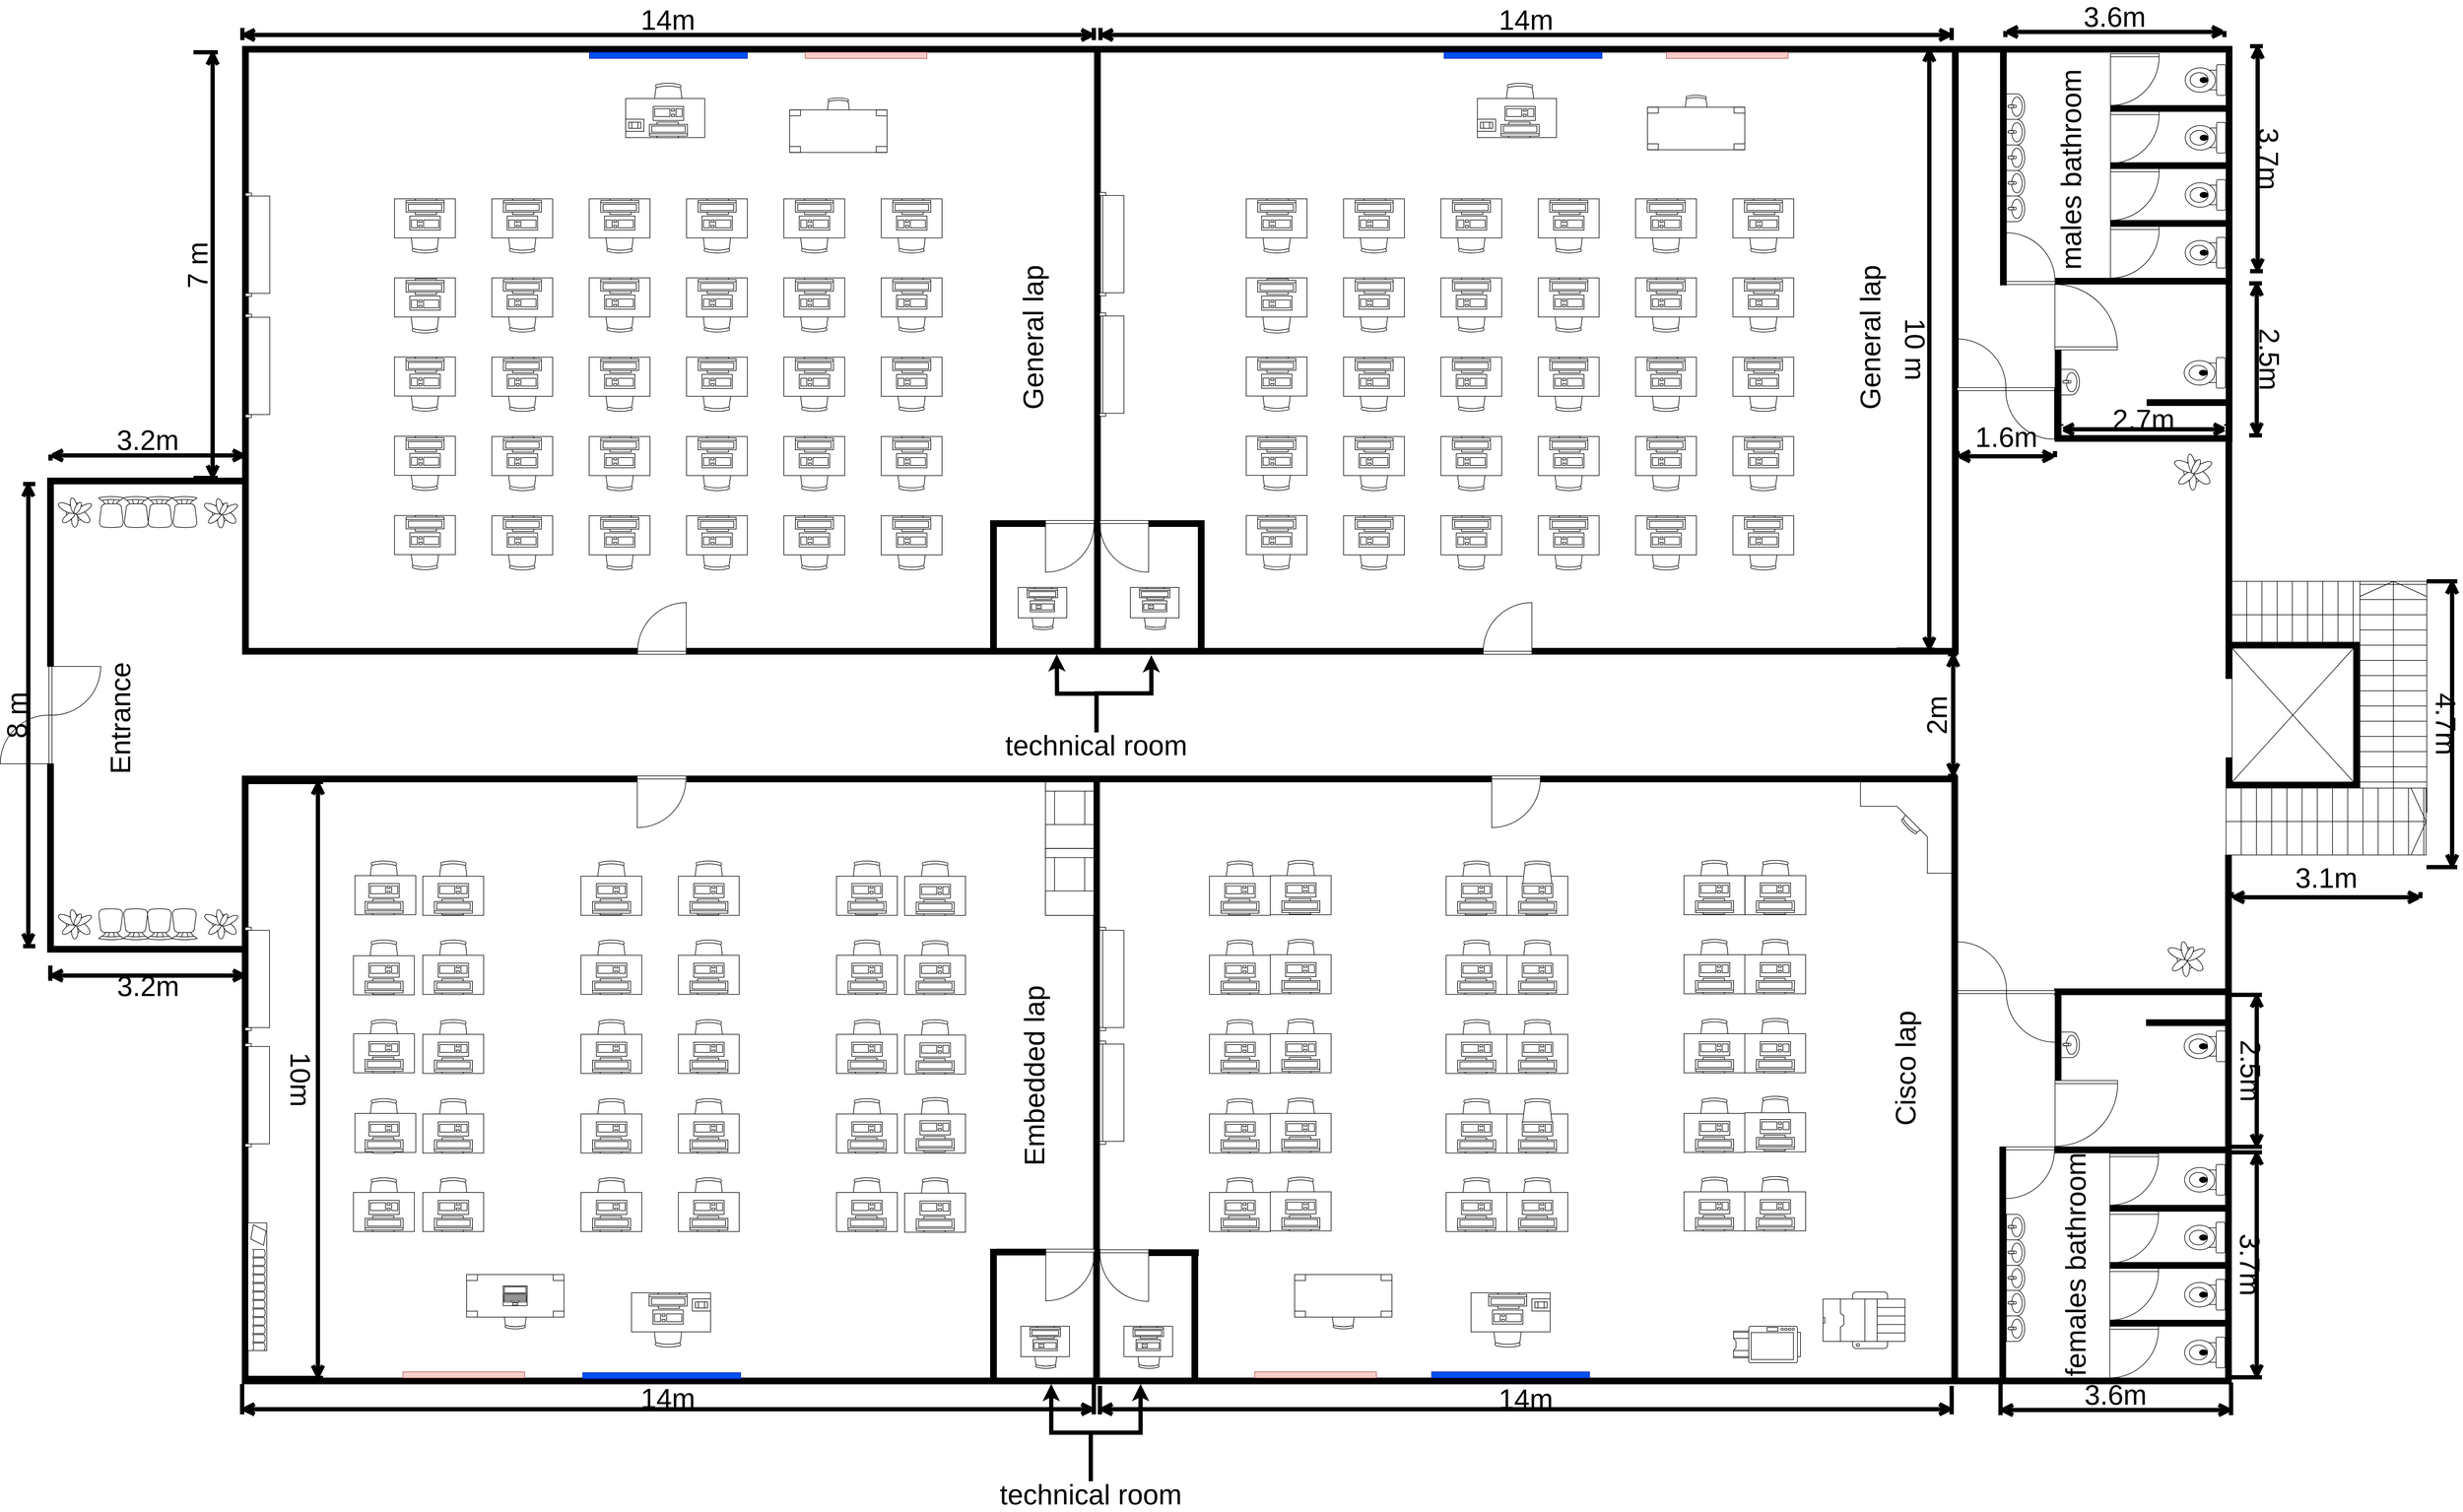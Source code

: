 <mxfile version="24.7.17">
  <diagram name="Page-1" id="GQB-fwCo5GefzwB40rqu">
    <mxGraphModel grid="1" page="1" gridSize="10" guides="1" tooltips="1" connect="1" arrows="1" fold="1" pageScale="1" pageWidth="827" pageHeight="1169" math="0" shadow="0">
      <root>
        <mxCell id="0" />
        <mxCell id="1" parent="0" />
        <mxCell id="Ntf77fQW1EsYSqJhXTOw-1" value="" style="verticalLabelPosition=bottom;html=1;verticalAlign=top;align=center;shape=mxgraph.floorplan.wall;fillColor=strokeColor;rotation=-180;" vertex="1" parent="1">
          <mxGeometry x="2270" y="-690" width="699" height="10" as="geometry" />
        </mxCell>
        <mxCell id="Ntf77fQW1EsYSqJhXTOw-2" value="" style="verticalLabelPosition=bottom;html=1;verticalAlign=top;align=center;shape=mxgraph.floorplan.wall;fillColor=strokeColor;rotation=-180;" vertex="1" parent="1">
          <mxGeometry x="2284" y="-480" width="677" height="10" as="geometry" />
        </mxCell>
        <mxCell id="Ntf77fQW1EsYSqJhXTOw-3" value="" style="group;rotation=-180;" connectable="0" vertex="1" parent="1">
          <mxGeometry x="560.44" y="-1460" width="740" height="122.604" as="geometry" />
        </mxCell>
        <mxCell id="Ntf77fQW1EsYSqJhXTOw-4" value="" style="verticalLabelPosition=bottom;html=1;verticalAlign=top;align=center;shape=mxgraph.floorplan.office_chair;shadow=0;rotation=-180;" vertex="1" parent="Ntf77fQW1EsYSqJhXTOw-3">
          <mxGeometry x="25" y="65.711" width="50" height="55.286" as="geometry" />
        </mxCell>
        <mxCell id="Ntf77fQW1EsYSqJhXTOw-5" value="" style="shape=rect;shadow=0;html=1;rotation=-180;" vertex="1" parent="Ntf77fQW1EsYSqJhXTOw-3">
          <mxGeometry y="30.997" width="100" height="64.286" as="geometry" />
        </mxCell>
        <mxCell id="Ntf77fQW1EsYSqJhXTOw-6" value="" style="verticalLabelPosition=bottom;html=1;verticalAlign=top;align=center;shape=mxgraph.floorplan.workstation;shadow=0;flipV=1;rotation=-180;" vertex="1" parent="Ntf77fQW1EsYSqJhXTOw-3">
          <mxGeometry x="19" y="30.997" width="62.5" height="51.429" as="geometry" />
        </mxCell>
        <mxCell id="Ntf77fQW1EsYSqJhXTOw-7" value="" style="verticalLabelPosition=bottom;html=1;verticalAlign=top;align=center;shape=mxgraph.floorplan.office_chair;shadow=0;rotation=-180;" vertex="1" parent="Ntf77fQW1EsYSqJhXTOw-3">
          <mxGeometry x="185" y="65.711" width="50" height="55.286" as="geometry" />
        </mxCell>
        <mxCell id="Ntf77fQW1EsYSqJhXTOw-8" value="" style="shape=rect;shadow=0;html=1;rotation=-180;" vertex="1" parent="Ntf77fQW1EsYSqJhXTOw-3">
          <mxGeometry x="160" y="30.997" width="100" height="64.286" as="geometry" />
        </mxCell>
        <mxCell id="Ntf77fQW1EsYSqJhXTOw-9" value="" style="verticalLabelPosition=bottom;html=1;verticalAlign=top;align=center;shape=mxgraph.floorplan.workstation;shadow=0;flipV=1;rotation=-180;" vertex="1" parent="Ntf77fQW1EsYSqJhXTOw-3">
          <mxGeometry x="179" y="30.997" width="62.5" height="51.429" as="geometry" />
        </mxCell>
        <mxCell id="Ntf77fQW1EsYSqJhXTOw-10" value="" style="verticalLabelPosition=bottom;html=1;verticalAlign=top;align=center;shape=mxgraph.floorplan.office_chair;shadow=0;rotation=-180;" vertex="1" parent="Ntf77fQW1EsYSqJhXTOw-3">
          <mxGeometry x="345" y="65.711" width="50" height="55.286" as="geometry" />
        </mxCell>
        <mxCell id="Ntf77fQW1EsYSqJhXTOw-11" value="" style="shape=rect;shadow=0;html=1;rotation=-180;" vertex="1" parent="Ntf77fQW1EsYSqJhXTOw-3">
          <mxGeometry x="320" y="30.997" width="100" height="64.286" as="geometry" />
        </mxCell>
        <mxCell id="Ntf77fQW1EsYSqJhXTOw-12" value="" style="verticalLabelPosition=bottom;html=1;verticalAlign=top;align=center;shape=mxgraph.floorplan.workstation;shadow=0;flipV=1;rotation=-180;" vertex="1" parent="Ntf77fQW1EsYSqJhXTOw-3">
          <mxGeometry x="339" y="30.997" width="62.5" height="51.429" as="geometry" />
        </mxCell>
        <mxCell id="Ntf77fQW1EsYSqJhXTOw-13" value="" style="verticalLabelPosition=bottom;html=1;verticalAlign=top;align=center;shape=mxgraph.floorplan.office_chair;shadow=0;rotation=-180;" vertex="1" parent="Ntf77fQW1EsYSqJhXTOw-3">
          <mxGeometry x="505" y="65.711" width="50" height="55.286" as="geometry" />
        </mxCell>
        <mxCell id="Ntf77fQW1EsYSqJhXTOw-14" value="" style="shape=rect;shadow=0;html=1;rotation=-180;" vertex="1" parent="Ntf77fQW1EsYSqJhXTOw-3">
          <mxGeometry x="480" y="30.997" width="100" height="64.286" as="geometry" />
        </mxCell>
        <mxCell id="Ntf77fQW1EsYSqJhXTOw-15" value="" style="verticalLabelPosition=bottom;html=1;verticalAlign=top;align=center;shape=mxgraph.floorplan.workstation;shadow=0;flipV=1;rotation=-180;" vertex="1" parent="Ntf77fQW1EsYSqJhXTOw-3">
          <mxGeometry x="499" y="30.997" width="62.5" height="51.429" as="geometry" />
        </mxCell>
        <mxCell id="Ntf77fQW1EsYSqJhXTOw-16" value="" style="verticalLabelPosition=bottom;html=1;verticalAlign=top;align=center;shape=mxgraph.floorplan.office_chair;shadow=0;rotation=-180;" vertex="1" parent="Ntf77fQW1EsYSqJhXTOw-3">
          <mxGeometry x="665" y="65.711" width="50" height="55.286" as="geometry" />
        </mxCell>
        <mxCell id="Ntf77fQW1EsYSqJhXTOw-17" value="" style="shape=rect;shadow=0;html=1;rotation=-180;" vertex="1" parent="Ntf77fQW1EsYSqJhXTOw-3">
          <mxGeometry x="640" y="30.997" width="100" height="64.286" as="geometry" />
        </mxCell>
        <mxCell id="Ntf77fQW1EsYSqJhXTOw-18" value="" style="verticalLabelPosition=bottom;html=1;verticalAlign=top;align=center;shape=mxgraph.floorplan.workstation;shadow=0;flipV=1;rotation=-180;" vertex="1" parent="Ntf77fQW1EsYSqJhXTOw-3">
          <mxGeometry x="659" y="30.997" width="62.5" height="51.429" as="geometry" />
        </mxCell>
        <mxCell id="Ntf77fQW1EsYSqJhXTOw-19" value="" style="verticalLabelPosition=bottom;html=1;verticalAlign=top;align=center;shape=mxgraph.floorplan.office_chair;shadow=0;rotation=-180;" vertex="1" parent="1">
          <mxGeometry x="425.44" y="-1262.671" width="50" height="55.286" as="geometry" />
        </mxCell>
        <mxCell id="Ntf77fQW1EsYSqJhXTOw-20" value="" style="shape=rect;shadow=0;html=1;rotation=-180;" vertex="1" parent="1">
          <mxGeometry x="400.44" y="-1298.996" width="100" height="64.286" as="geometry" />
        </mxCell>
        <mxCell id="Ntf77fQW1EsYSqJhXTOw-21" value="" style="verticalLabelPosition=bottom;html=1;verticalAlign=top;align=center;shape=mxgraph.floorplan.workstation;shadow=0;flipV=1;rotation=-180;" vertex="1" parent="1">
          <mxGeometry x="419.44" y="-1297.386" width="62.5" height="51.429" as="geometry" />
        </mxCell>
        <mxCell id="Ntf77fQW1EsYSqJhXTOw-22" value="" style="verticalLabelPosition=bottom;html=1;verticalAlign=top;align=center;shape=mxgraph.floorplan.office_chair;shadow=0;rotation=-180;" vertex="1" parent="1">
          <mxGeometry x="585.44" y="-1264.279" width="50" height="55.286" as="geometry" />
        </mxCell>
        <mxCell id="Ntf77fQW1EsYSqJhXTOw-23" value="" style="shape=rect;shadow=0;html=1;rotation=-180;" vertex="1" parent="1">
          <mxGeometry x="560.44" y="-1298.993" width="100" height="64.286" as="geometry" />
        </mxCell>
        <mxCell id="Ntf77fQW1EsYSqJhXTOw-24" value="" style="verticalLabelPosition=bottom;html=1;verticalAlign=top;align=center;shape=mxgraph.floorplan.workstation;shadow=0;flipV=1;rotation=-180;" vertex="1" parent="1">
          <mxGeometry x="579.44" y="-1298.993" width="62.5" height="51.429" as="geometry" />
        </mxCell>
        <mxCell id="Ntf77fQW1EsYSqJhXTOw-25" value="" style="verticalLabelPosition=bottom;html=1;verticalAlign=top;align=center;shape=mxgraph.floorplan.office_chair;shadow=0;rotation=-180;" vertex="1" parent="1">
          <mxGeometry x="745.44" y="-1264.279" width="50" height="55.286" as="geometry" />
        </mxCell>
        <mxCell id="Ntf77fQW1EsYSqJhXTOw-26" value="" style="shape=rect;shadow=0;html=1;rotation=-180;" vertex="1" parent="1">
          <mxGeometry x="720.44" y="-1298.993" width="100" height="64.286" as="geometry" />
        </mxCell>
        <mxCell id="Ntf77fQW1EsYSqJhXTOw-27" value="" style="verticalLabelPosition=bottom;html=1;verticalAlign=top;align=center;shape=mxgraph.floorplan.workstation;shadow=0;flipV=1;rotation=-180;" vertex="1" parent="1">
          <mxGeometry x="739.44" y="-1298.993" width="62.5" height="51.429" as="geometry" />
        </mxCell>
        <mxCell id="Ntf77fQW1EsYSqJhXTOw-28" value="" style="verticalLabelPosition=bottom;html=1;verticalAlign=top;align=center;shape=mxgraph.floorplan.office_chair;shadow=0;rotation=-180;" vertex="1" parent="1">
          <mxGeometry x="905.44" y="-1264.279" width="50" height="55.286" as="geometry" />
        </mxCell>
        <mxCell id="Ntf77fQW1EsYSqJhXTOw-29" value="" style="shape=rect;shadow=0;html=1;rotation=-180;" vertex="1" parent="1">
          <mxGeometry x="880.44" y="-1298.993" width="100" height="64.286" as="geometry" />
        </mxCell>
        <mxCell id="Ntf77fQW1EsYSqJhXTOw-30" value="" style="verticalLabelPosition=bottom;html=1;verticalAlign=top;align=center;shape=mxgraph.floorplan.workstation;shadow=0;flipV=1;rotation=-180;" vertex="1" parent="1">
          <mxGeometry x="899.44" y="-1298.993" width="62.5" height="51.429" as="geometry" />
        </mxCell>
        <mxCell id="Ntf77fQW1EsYSqJhXTOw-31" value="" style="verticalLabelPosition=bottom;html=1;verticalAlign=top;align=center;shape=mxgraph.floorplan.office_chair;shadow=0;rotation=-180;" vertex="1" parent="1">
          <mxGeometry x="1065.44" y="-1264.279" width="50" height="55.286" as="geometry" />
        </mxCell>
        <mxCell id="Ntf77fQW1EsYSqJhXTOw-32" value="" style="shape=rect;shadow=0;html=1;rotation=-180;" vertex="1" parent="1">
          <mxGeometry x="1040.44" y="-1298.993" width="100" height="64.286" as="geometry" />
        </mxCell>
        <mxCell id="Ntf77fQW1EsYSqJhXTOw-33" value="" style="verticalLabelPosition=bottom;html=1;verticalAlign=top;align=center;shape=mxgraph.floorplan.workstation;shadow=0;flipV=1;rotation=-180;" vertex="1" parent="1">
          <mxGeometry x="1059.44" y="-1298.993" width="62.5" height="51.429" as="geometry" />
        </mxCell>
        <mxCell id="Ntf77fQW1EsYSqJhXTOw-34" value="" style="verticalLabelPosition=bottom;html=1;verticalAlign=top;align=center;shape=mxgraph.floorplan.office_chair;shadow=0;rotation=-180;" vertex="1" parent="1">
          <mxGeometry x="1225.44" y="-1264.279" width="50" height="55.286" as="geometry" />
        </mxCell>
        <mxCell id="Ntf77fQW1EsYSqJhXTOw-35" value="" style="shape=rect;shadow=0;html=1;rotation=-180;" vertex="1" parent="1">
          <mxGeometry x="1200.44" y="-1298.993" width="100" height="64.286" as="geometry" />
        </mxCell>
        <mxCell id="Ntf77fQW1EsYSqJhXTOw-36" value="" style="verticalLabelPosition=bottom;html=1;verticalAlign=top;align=center;shape=mxgraph.floorplan.workstation;shadow=0;flipV=1;rotation=-180;" vertex="1" parent="1">
          <mxGeometry x="1219.44" y="-1298.993" width="62.5" height="51.429" as="geometry" />
        </mxCell>
        <mxCell id="Ntf77fQW1EsYSqJhXTOw-37" value="" style="verticalLabelPosition=bottom;html=1;verticalAlign=top;align=center;shape=mxgraph.floorplan.office_chair;shadow=0;rotation=-180;" vertex="1" parent="1">
          <mxGeometry x="425.44" y="-1134.271" width="50" height="55.286" as="geometry" />
        </mxCell>
        <mxCell id="Ntf77fQW1EsYSqJhXTOw-38" value="" style="shape=rect;shadow=0;html=1;rotation=-180;" vertex="1" parent="1">
          <mxGeometry x="400.44" y="-1168.986" width="100" height="64.286" as="geometry" />
        </mxCell>
        <mxCell id="Ntf77fQW1EsYSqJhXTOw-39" value="" style="verticalLabelPosition=bottom;html=1;verticalAlign=top;align=center;shape=mxgraph.floorplan.workstation;shadow=0;flipV=1;rotation=-180;" vertex="1" parent="1">
          <mxGeometry x="419.44" y="-1168.986" width="62.5" height="51.429" as="geometry" />
        </mxCell>
        <mxCell id="Ntf77fQW1EsYSqJhXTOw-40" value="" style="verticalLabelPosition=bottom;html=1;verticalAlign=top;align=center;shape=mxgraph.floorplan.office_chair;shadow=0;rotation=-180;" vertex="1" parent="1">
          <mxGeometry x="585.44" y="-1133.879" width="50" height="55.286" as="geometry" />
        </mxCell>
        <mxCell id="Ntf77fQW1EsYSqJhXTOw-41" value="" style="shape=rect;shadow=0;html=1;rotation=-180;" vertex="1" parent="1">
          <mxGeometry x="560.44" y="-1168.593" width="100" height="64.286" as="geometry" />
        </mxCell>
        <mxCell id="Ntf77fQW1EsYSqJhXTOw-42" value="" style="verticalLabelPosition=bottom;html=1;verticalAlign=top;align=center;shape=mxgraph.floorplan.workstation;shadow=0;flipV=1;rotation=-180;" vertex="1" parent="1">
          <mxGeometry x="579.44" y="-1168.593" width="62.5" height="51.429" as="geometry" />
        </mxCell>
        <mxCell id="Ntf77fQW1EsYSqJhXTOw-43" value="" style="verticalLabelPosition=bottom;html=1;verticalAlign=top;align=center;shape=mxgraph.floorplan.office_chair;shadow=0;rotation=-180;" vertex="1" parent="1">
          <mxGeometry x="745.44" y="-1133.879" width="50" height="55.286" as="geometry" />
        </mxCell>
        <mxCell id="Ntf77fQW1EsYSqJhXTOw-44" value="" style="shape=rect;shadow=0;html=1;rotation=-180;" vertex="1" parent="1">
          <mxGeometry x="720.44" y="-1168.593" width="100" height="64.286" as="geometry" />
        </mxCell>
        <mxCell id="Ntf77fQW1EsYSqJhXTOw-45" value="" style="verticalLabelPosition=bottom;html=1;verticalAlign=top;align=center;shape=mxgraph.floorplan.workstation;shadow=0;flipV=1;rotation=-180;" vertex="1" parent="1">
          <mxGeometry x="739.44" y="-1168.593" width="62.5" height="51.429" as="geometry" />
        </mxCell>
        <mxCell id="Ntf77fQW1EsYSqJhXTOw-46" value="" style="verticalLabelPosition=bottom;html=1;verticalAlign=top;align=center;shape=mxgraph.floorplan.office_chair;shadow=0;rotation=-180;" vertex="1" parent="1">
          <mxGeometry x="905.44" y="-1133.879" width="50" height="55.286" as="geometry" />
        </mxCell>
        <mxCell id="Ntf77fQW1EsYSqJhXTOw-47" value="" style="shape=rect;shadow=0;html=1;rotation=-180;" vertex="1" parent="1">
          <mxGeometry x="880.44" y="-1168.593" width="100" height="64.286" as="geometry" />
        </mxCell>
        <mxCell id="Ntf77fQW1EsYSqJhXTOw-48" value="" style="verticalLabelPosition=bottom;html=1;verticalAlign=top;align=center;shape=mxgraph.floorplan.workstation;shadow=0;flipV=1;rotation=-180;" vertex="1" parent="1">
          <mxGeometry x="899.44" y="-1168.593" width="62.5" height="51.429" as="geometry" />
        </mxCell>
        <mxCell id="Ntf77fQW1EsYSqJhXTOw-49" value="" style="verticalLabelPosition=bottom;html=1;verticalAlign=top;align=center;shape=mxgraph.floorplan.office_chair;shadow=0;rotation=-180;" vertex="1" parent="1">
          <mxGeometry x="1065.44" y="-1133.879" width="50" height="55.286" as="geometry" />
        </mxCell>
        <mxCell id="Ntf77fQW1EsYSqJhXTOw-50" value="" style="shape=rect;shadow=0;html=1;rotation=-180;" vertex="1" parent="1">
          <mxGeometry x="1040.44" y="-1168.593" width="100" height="64.286" as="geometry" />
        </mxCell>
        <mxCell id="Ntf77fQW1EsYSqJhXTOw-51" value="" style="verticalLabelPosition=bottom;html=1;verticalAlign=top;align=center;shape=mxgraph.floorplan.workstation;shadow=0;flipV=1;rotation=-180;" vertex="1" parent="1">
          <mxGeometry x="1059.44" y="-1168.593" width="62.5" height="51.429" as="geometry" />
        </mxCell>
        <mxCell id="Ntf77fQW1EsYSqJhXTOw-52" value="" style="verticalLabelPosition=bottom;html=1;verticalAlign=top;align=center;shape=mxgraph.floorplan.office_chair;shadow=0;rotation=-180;" vertex="1" parent="1">
          <mxGeometry x="1225.44" y="-1133.879" width="50" height="55.286" as="geometry" />
        </mxCell>
        <mxCell id="Ntf77fQW1EsYSqJhXTOw-53" value="" style="shape=rect;shadow=0;html=1;rotation=-180;" vertex="1" parent="1">
          <mxGeometry x="1200.44" y="-1168.593" width="100" height="64.286" as="geometry" />
        </mxCell>
        <mxCell id="Ntf77fQW1EsYSqJhXTOw-54" value="" style="verticalLabelPosition=bottom;html=1;verticalAlign=top;align=center;shape=mxgraph.floorplan.workstation;shadow=0;flipV=1;rotation=-180;" vertex="1" parent="1">
          <mxGeometry x="1219.44" y="-1168.593" width="62.5" height="51.429" as="geometry" />
        </mxCell>
        <mxCell id="Ntf77fQW1EsYSqJhXTOw-55" value="" style="verticalLabelPosition=bottom;html=1;verticalAlign=top;align=center;shape=mxgraph.floorplan.office_chair;shadow=0;rotation=-180;" vertex="1" parent="1">
          <mxGeometry x="425.44" y="-1003.871" width="50" height="55.286" as="geometry" />
        </mxCell>
        <mxCell id="Ntf77fQW1EsYSqJhXTOw-56" value="" style="shape=rect;shadow=0;html=1;rotation=-180;" vertex="1" parent="1">
          <mxGeometry x="400.44" y="-1038.586" width="100" height="64.286" as="geometry" />
        </mxCell>
        <mxCell id="Ntf77fQW1EsYSqJhXTOw-57" value="" style="verticalLabelPosition=bottom;html=1;verticalAlign=top;align=center;shape=mxgraph.floorplan.workstation;shadow=0;flipV=1;rotation=-180;" vertex="1" parent="1">
          <mxGeometry x="419.44" y="-1038.586" width="62.5" height="51.429" as="geometry" />
        </mxCell>
        <mxCell id="Ntf77fQW1EsYSqJhXTOw-58" value="" style="verticalLabelPosition=bottom;html=1;verticalAlign=top;align=center;shape=mxgraph.floorplan.office_chair;shadow=0;rotation=-180;" vertex="1" parent="1">
          <mxGeometry x="585.44" y="-1003.479" width="50" height="55.286" as="geometry" />
        </mxCell>
        <mxCell id="Ntf77fQW1EsYSqJhXTOw-59" value="" style="shape=rect;shadow=0;html=1;rotation=-180;" vertex="1" parent="1">
          <mxGeometry x="560.44" y="-1038.193" width="100" height="64.286" as="geometry" />
        </mxCell>
        <mxCell id="Ntf77fQW1EsYSqJhXTOw-60" value="" style="verticalLabelPosition=bottom;html=1;verticalAlign=top;align=center;shape=mxgraph.floorplan.workstation;shadow=0;flipV=1;rotation=-180;" vertex="1" parent="1">
          <mxGeometry x="579.44" y="-1038.193" width="62.5" height="51.429" as="geometry" />
        </mxCell>
        <mxCell id="Ntf77fQW1EsYSqJhXTOw-61" value="" style="verticalLabelPosition=bottom;html=1;verticalAlign=top;align=center;shape=mxgraph.floorplan.office_chair;shadow=0;rotation=-180;" vertex="1" parent="1">
          <mxGeometry x="745.44" y="-1003.479" width="50" height="55.286" as="geometry" />
        </mxCell>
        <mxCell id="Ntf77fQW1EsYSqJhXTOw-62" value="" style="shape=rect;shadow=0;html=1;rotation=-180;" vertex="1" parent="1">
          <mxGeometry x="720.44" y="-1038.193" width="100" height="64.286" as="geometry" />
        </mxCell>
        <mxCell id="Ntf77fQW1EsYSqJhXTOw-63" value="" style="verticalLabelPosition=bottom;html=1;verticalAlign=top;align=center;shape=mxgraph.floorplan.workstation;shadow=0;flipV=1;rotation=-180;" vertex="1" parent="1">
          <mxGeometry x="739.44" y="-1038.193" width="62.5" height="51.429" as="geometry" />
        </mxCell>
        <mxCell id="Ntf77fQW1EsYSqJhXTOw-64" value="" style="verticalLabelPosition=bottom;html=1;verticalAlign=top;align=center;shape=mxgraph.floorplan.office_chair;shadow=0;rotation=-180;" vertex="1" parent="1">
          <mxGeometry x="905.44" y="-1003.479" width="50" height="55.286" as="geometry" />
        </mxCell>
        <mxCell id="Ntf77fQW1EsYSqJhXTOw-65" value="" style="shape=rect;shadow=0;html=1;rotation=-180;" vertex="1" parent="1">
          <mxGeometry x="880.44" y="-1038.193" width="100" height="64.286" as="geometry" />
        </mxCell>
        <mxCell id="Ntf77fQW1EsYSqJhXTOw-66" value="" style="verticalLabelPosition=bottom;html=1;verticalAlign=top;align=center;shape=mxgraph.floorplan.workstation;shadow=0;flipV=1;rotation=-180;" vertex="1" parent="1">
          <mxGeometry x="899.44" y="-1038.193" width="62.5" height="51.429" as="geometry" />
        </mxCell>
        <mxCell id="Ntf77fQW1EsYSqJhXTOw-67" value="" style="verticalLabelPosition=bottom;html=1;verticalAlign=top;align=center;shape=mxgraph.floorplan.office_chair;shadow=0;rotation=-180;" vertex="1" parent="1">
          <mxGeometry x="1065.44" y="-1003.479" width="50" height="55.286" as="geometry" />
        </mxCell>
        <mxCell id="Ntf77fQW1EsYSqJhXTOw-68" value="" style="shape=rect;shadow=0;html=1;rotation=-180;" vertex="1" parent="1">
          <mxGeometry x="1040.44" y="-1038.193" width="100" height="64.286" as="geometry" />
        </mxCell>
        <mxCell id="Ntf77fQW1EsYSqJhXTOw-69" value="" style="verticalLabelPosition=bottom;html=1;verticalAlign=top;align=center;shape=mxgraph.floorplan.workstation;shadow=0;flipV=1;rotation=-180;" vertex="1" parent="1">
          <mxGeometry x="1059.44" y="-1038.193" width="62.5" height="51.429" as="geometry" />
        </mxCell>
        <mxCell id="Ntf77fQW1EsYSqJhXTOw-70" value="" style="verticalLabelPosition=bottom;html=1;verticalAlign=top;align=center;shape=mxgraph.floorplan.office_chair;shadow=0;rotation=-180;" vertex="1" parent="1">
          <mxGeometry x="1225.44" y="-1003.479" width="50" height="55.286" as="geometry" />
        </mxCell>
        <mxCell id="Ntf77fQW1EsYSqJhXTOw-71" value="" style="shape=rect;shadow=0;html=1;rotation=-180;" vertex="1" parent="1">
          <mxGeometry x="1200.44" y="-1038.193" width="100" height="64.286" as="geometry" />
        </mxCell>
        <mxCell id="Ntf77fQW1EsYSqJhXTOw-72" value="" style="verticalLabelPosition=bottom;html=1;verticalAlign=top;align=center;shape=mxgraph.floorplan.workstation;shadow=0;flipV=1;rotation=-180;" vertex="1" parent="1">
          <mxGeometry x="1219.44" y="-1038.193" width="62.5" height="51.429" as="geometry" />
        </mxCell>
        <mxCell id="Ntf77fQW1EsYSqJhXTOw-73" value="" style="verticalLabelPosition=bottom;html=1;verticalAlign=top;align=center;shape=mxgraph.floorplan.office_chair;shadow=0;rotation=-180;" vertex="1" parent="1">
          <mxGeometry x="425.44" y="-873.471" width="50" height="55.286" as="geometry" />
        </mxCell>
        <mxCell id="Ntf77fQW1EsYSqJhXTOw-74" value="" style="shape=rect;shadow=0;html=1;rotation=-180;" vertex="1" parent="1">
          <mxGeometry x="400.44" y="-908.186" width="100" height="64.286" as="geometry" />
        </mxCell>
        <mxCell id="Ntf77fQW1EsYSqJhXTOw-75" value="" style="verticalLabelPosition=bottom;html=1;verticalAlign=top;align=center;shape=mxgraph.floorplan.workstation;shadow=0;flipV=1;rotation=-180;" vertex="1" parent="1">
          <mxGeometry x="419.44" y="-908.186" width="62.5" height="51.429" as="geometry" />
        </mxCell>
        <mxCell id="Ntf77fQW1EsYSqJhXTOw-76" value="" style="verticalLabelPosition=bottom;html=1;verticalAlign=top;align=center;shape=mxgraph.floorplan.office_chair;shadow=0;rotation=-180;" vertex="1" parent="1">
          <mxGeometry x="585.44" y="-873.079" width="50" height="55.286" as="geometry" />
        </mxCell>
        <mxCell id="Ntf77fQW1EsYSqJhXTOw-77" value="" style="shape=rect;shadow=0;html=1;rotation=-180;" vertex="1" parent="1">
          <mxGeometry x="560.44" y="-907.793" width="100" height="64.286" as="geometry" />
        </mxCell>
        <mxCell id="Ntf77fQW1EsYSqJhXTOw-78" value="" style="verticalLabelPosition=bottom;html=1;verticalAlign=top;align=center;shape=mxgraph.floorplan.workstation;shadow=0;flipV=1;rotation=-180;" vertex="1" parent="1">
          <mxGeometry x="579.44" y="-907.793" width="62.5" height="51.429" as="geometry" />
        </mxCell>
        <mxCell id="Ntf77fQW1EsYSqJhXTOw-79" value="" style="verticalLabelPosition=bottom;html=1;verticalAlign=top;align=center;shape=mxgraph.floorplan.office_chair;shadow=0;rotation=-180;" vertex="1" parent="1">
          <mxGeometry x="745.44" y="-873.079" width="50" height="55.286" as="geometry" />
        </mxCell>
        <mxCell id="Ntf77fQW1EsYSqJhXTOw-80" value="" style="shape=rect;shadow=0;html=1;rotation=-180;" vertex="1" parent="1">
          <mxGeometry x="720.44" y="-907.793" width="100" height="64.286" as="geometry" />
        </mxCell>
        <mxCell id="Ntf77fQW1EsYSqJhXTOw-81" value="" style="verticalLabelPosition=bottom;html=1;verticalAlign=top;align=center;shape=mxgraph.floorplan.workstation;shadow=0;flipV=1;rotation=-180;" vertex="1" parent="1">
          <mxGeometry x="739.44" y="-907.793" width="62.5" height="51.429" as="geometry" />
        </mxCell>
        <mxCell id="Ntf77fQW1EsYSqJhXTOw-82" value="" style="verticalLabelPosition=bottom;html=1;verticalAlign=top;align=center;shape=mxgraph.floorplan.office_chair;shadow=0;rotation=-180;" vertex="1" parent="1">
          <mxGeometry x="905.44" y="-873.079" width="50" height="55.286" as="geometry" />
        </mxCell>
        <mxCell id="Ntf77fQW1EsYSqJhXTOw-83" value="" style="shape=rect;shadow=0;html=1;rotation=-180;" vertex="1" parent="1">
          <mxGeometry x="880.44" y="-907.793" width="100" height="64.286" as="geometry" />
        </mxCell>
        <mxCell id="Ntf77fQW1EsYSqJhXTOw-84" value="" style="verticalLabelPosition=bottom;html=1;verticalAlign=top;align=center;shape=mxgraph.floorplan.workstation;shadow=0;flipV=1;rotation=-180;" vertex="1" parent="1">
          <mxGeometry x="899.44" y="-907.793" width="62.5" height="51.429" as="geometry" />
        </mxCell>
        <mxCell id="Ntf77fQW1EsYSqJhXTOw-85" value="" style="verticalLabelPosition=bottom;html=1;verticalAlign=top;align=center;shape=mxgraph.floorplan.office_chair;shadow=0;rotation=-180;" vertex="1" parent="1">
          <mxGeometry x="1065.44" y="-873.079" width="50" height="55.286" as="geometry" />
        </mxCell>
        <mxCell id="Ntf77fQW1EsYSqJhXTOw-86" value="" style="shape=rect;shadow=0;html=1;rotation=-180;" vertex="1" parent="1">
          <mxGeometry x="1040.44" y="-907.793" width="100" height="64.286" as="geometry" />
        </mxCell>
        <mxCell id="Ntf77fQW1EsYSqJhXTOw-87" value="" style="verticalLabelPosition=bottom;html=1;verticalAlign=top;align=center;shape=mxgraph.floorplan.workstation;shadow=0;flipV=1;rotation=-180;" vertex="1" parent="1">
          <mxGeometry x="1059.44" y="-907.793" width="62.5" height="51.429" as="geometry" />
        </mxCell>
        <mxCell id="Ntf77fQW1EsYSqJhXTOw-88" value="" style="verticalLabelPosition=bottom;html=1;verticalAlign=top;align=center;shape=mxgraph.floorplan.office_chair;shadow=0;rotation=-180;" vertex="1" parent="1">
          <mxGeometry x="1225.44" y="-873.079" width="50" height="55.286" as="geometry" />
        </mxCell>
        <mxCell id="Ntf77fQW1EsYSqJhXTOw-89" value="" style="shape=rect;shadow=0;html=1;rotation=-180;" vertex="1" parent="1">
          <mxGeometry x="1200.44" y="-907.793" width="100" height="64.286" as="geometry" />
        </mxCell>
        <mxCell id="Ntf77fQW1EsYSqJhXTOw-90" value="" style="verticalLabelPosition=bottom;html=1;verticalAlign=top;align=center;shape=mxgraph.floorplan.workstation;shadow=0;flipV=1;rotation=-180;" vertex="1" parent="1">
          <mxGeometry x="1219.44" y="-907.793" width="62.5" height="51.429" as="geometry" />
        </mxCell>
        <mxCell id="Ntf77fQW1EsYSqJhXTOw-94" value="" style="group;rotation=-180;" connectable="0" vertex="1" parent="1">
          <mxGeometry x="800.44" y="-1619.996" width="110" height="90.29" as="geometry" />
        </mxCell>
        <mxCell id="Ntf77fQW1EsYSqJhXTOw-95" value="" style="verticalLabelPosition=bottom;html=1;verticalAlign=top;align=center;shape=mxgraph.floorplan.office_chair;shadow=0;rotation=-360;" vertex="1" parent="Ntf77fQW1EsYSqJhXTOw-94">
          <mxGeometry x="25" width="50" height="55.286" as="geometry" />
        </mxCell>
        <mxCell id="Ntf77fQW1EsYSqJhXTOw-96" value="" style="shape=rect;shadow=0;html=1;rotation=-360;" vertex="1" parent="Ntf77fQW1EsYSqJhXTOw-94">
          <mxGeometry x="-20" y="26" width="130" height="64.29" as="geometry" />
        </mxCell>
        <mxCell id="Ntf77fQW1EsYSqJhXTOw-97" value="" style="verticalLabelPosition=bottom;html=1;verticalAlign=top;align=center;shape=mxgraph.floorplan.workstation;shadow=0;flipV=1;rotation=-360;" vertex="1" parent="Ntf77fQW1EsYSqJhXTOw-94">
          <mxGeometry x="19" y="39" width="62.5" height="51.429" as="geometry" />
        </mxCell>
        <mxCell id="Ntf77fQW1EsYSqJhXTOw-98" value="" style="group" connectable="0" vertex="1" parent="Ntf77fQW1EsYSqJhXTOw-94">
          <mxGeometry x="-20" y="59.996" width="30" height="20" as="geometry" />
        </mxCell>
        <mxCell id="Ntf77fQW1EsYSqJhXTOw-99" value="" style="whiteSpace=wrap;html=1;" vertex="1" parent="Ntf77fQW1EsYSqJhXTOw-98">
          <mxGeometry width="30" height="20" as="geometry" />
        </mxCell>
        <mxCell id="Ntf77fQW1EsYSqJhXTOw-100" value="" style="rounded=0;whiteSpace=wrap;html=1;" vertex="1" parent="Ntf77fQW1EsYSqJhXTOw-98">
          <mxGeometry x="5" y="5" width="20" height="10" as="geometry" />
        </mxCell>
        <mxCell id="Ntf77fQW1EsYSqJhXTOw-101" value="" style="rounded=0;whiteSpace=wrap;html=1;" vertex="1" parent="Ntf77fQW1EsYSqJhXTOw-98">
          <mxGeometry x="10" y="5" width="10" height="10" as="geometry" />
        </mxCell>
        <mxCell id="Ntf77fQW1EsYSqJhXTOw-102" value="" style="verticalLabelPosition=bottom;html=1;verticalAlign=top;align=center;shape=mxgraph.floorplan.wall;fillColor=strokeColor;" vertex="1" parent="1">
          <mxGeometry x="150.44" y="-1680" width="1400" height="10" as="geometry" />
        </mxCell>
        <mxCell id="Ntf77fQW1EsYSqJhXTOw-103" value="" style="verticalLabelPosition=bottom;html=1;verticalAlign=top;align=center;shape=mxgraph.floorplan.wall;fillColor=strokeColor;direction=south;" vertex="1" parent="1">
          <mxGeometry x="150.44" y="-1680" width="10" height="1000" as="geometry" />
        </mxCell>
        <mxCell id="Ntf77fQW1EsYSqJhXTOw-104" value="" style="verticalLabelPosition=bottom;html=1;verticalAlign=top;align=center;shape=mxgraph.floorplan.wall;fillColor=strokeColor;direction=south;" vertex="1" parent="1">
          <mxGeometry x="1550.88" y="-1680" width="10" height="1000" as="geometry" />
        </mxCell>
        <mxCell id="Ntf77fQW1EsYSqJhXTOw-105" value="" style="verticalLabelPosition=bottom;html=1;verticalAlign=top;align=center;shape=mxgraph.floorplan.wall;fillColor=strokeColor;" vertex="1" parent="1">
          <mxGeometry x="160.44" y="-690" width="639.56" height="10" as="geometry" />
        </mxCell>
        <mxCell id="Ntf77fQW1EsYSqJhXTOw-106" value="" style="verticalLabelPosition=bottom;html=1;verticalAlign=top;align=center;shape=mxgraph.floorplan.wall;fillColor=#0050ef;strokeColor=#001DBC;fontColor=#ffffff;" vertex="1" parent="1">
          <mxGeometry x="720.88" y="-1670" width="259.56" height="10" as="geometry" />
        </mxCell>
        <mxCell id="Ntf77fQW1EsYSqJhXTOw-107" value="" style="verticalLabelPosition=bottom;html=1;verticalAlign=top;align=center;shape=mxgraph.floorplan.wall;fillColor=#f8cecc;strokeColor=#b85450;" vertex="1" parent="1">
          <mxGeometry x="1075.44" y="-1670" width="200" height="10" as="geometry" />
        </mxCell>
        <mxCell id="Ntf77fQW1EsYSqJhXTOw-108" value="" style="group;rotation=-180;" connectable="0" vertex="1" parent="1">
          <mxGeometry x="1960.44" y="-1460" width="740" height="122.604" as="geometry" />
        </mxCell>
        <mxCell id="Ntf77fQW1EsYSqJhXTOw-109" value="" style="verticalLabelPosition=bottom;html=1;verticalAlign=top;align=center;shape=mxgraph.floorplan.office_chair;shadow=0;rotation=-180;" vertex="1" parent="Ntf77fQW1EsYSqJhXTOw-108">
          <mxGeometry x="25" y="65.711" width="50" height="55.286" as="geometry" />
        </mxCell>
        <mxCell id="Ntf77fQW1EsYSqJhXTOw-110" value="" style="shape=rect;shadow=0;html=1;rotation=-180;" vertex="1" parent="Ntf77fQW1EsYSqJhXTOw-108">
          <mxGeometry y="30.997" width="100" height="64.286" as="geometry" />
        </mxCell>
        <mxCell id="Ntf77fQW1EsYSqJhXTOw-111" value="" style="verticalLabelPosition=bottom;html=1;verticalAlign=top;align=center;shape=mxgraph.floorplan.workstation;shadow=0;flipV=1;rotation=-180;" vertex="1" parent="Ntf77fQW1EsYSqJhXTOw-108">
          <mxGeometry x="19" y="30.997" width="62.5" height="51.429" as="geometry" />
        </mxCell>
        <mxCell id="Ntf77fQW1EsYSqJhXTOw-112" value="" style="verticalLabelPosition=bottom;html=1;verticalAlign=top;align=center;shape=mxgraph.floorplan.office_chair;shadow=0;rotation=-180;" vertex="1" parent="Ntf77fQW1EsYSqJhXTOw-108">
          <mxGeometry x="185" y="65.711" width="50" height="55.286" as="geometry" />
        </mxCell>
        <mxCell id="Ntf77fQW1EsYSqJhXTOw-113" value="" style="shape=rect;shadow=0;html=1;rotation=-180;" vertex="1" parent="Ntf77fQW1EsYSqJhXTOw-108">
          <mxGeometry x="160" y="30.997" width="100" height="64.286" as="geometry" />
        </mxCell>
        <mxCell id="Ntf77fQW1EsYSqJhXTOw-114" value="" style="verticalLabelPosition=bottom;html=1;verticalAlign=top;align=center;shape=mxgraph.floorplan.workstation;shadow=0;flipV=1;rotation=-180;" vertex="1" parent="Ntf77fQW1EsYSqJhXTOw-108">
          <mxGeometry x="179" y="30.997" width="62.5" height="51.429" as="geometry" />
        </mxCell>
        <mxCell id="Ntf77fQW1EsYSqJhXTOw-115" value="" style="verticalLabelPosition=bottom;html=1;verticalAlign=top;align=center;shape=mxgraph.floorplan.office_chair;shadow=0;rotation=-180;" vertex="1" parent="Ntf77fQW1EsYSqJhXTOw-108">
          <mxGeometry x="345" y="65.711" width="50" height="55.286" as="geometry" />
        </mxCell>
        <mxCell id="Ntf77fQW1EsYSqJhXTOw-116" value="" style="shape=rect;shadow=0;html=1;rotation=-180;" vertex="1" parent="Ntf77fQW1EsYSqJhXTOw-108">
          <mxGeometry x="320" y="30.997" width="100" height="64.286" as="geometry" />
        </mxCell>
        <mxCell id="Ntf77fQW1EsYSqJhXTOw-117" value="" style="verticalLabelPosition=bottom;html=1;verticalAlign=top;align=center;shape=mxgraph.floorplan.workstation;shadow=0;flipV=1;rotation=-180;" vertex="1" parent="Ntf77fQW1EsYSqJhXTOw-108">
          <mxGeometry x="339" y="30.997" width="62.5" height="51.429" as="geometry" />
        </mxCell>
        <mxCell id="Ntf77fQW1EsYSqJhXTOw-118" value="" style="verticalLabelPosition=bottom;html=1;verticalAlign=top;align=center;shape=mxgraph.floorplan.office_chair;shadow=0;rotation=-180;" vertex="1" parent="Ntf77fQW1EsYSqJhXTOw-108">
          <mxGeometry x="505" y="65.711" width="50" height="55.286" as="geometry" />
        </mxCell>
        <mxCell id="Ntf77fQW1EsYSqJhXTOw-119" value="" style="shape=rect;shadow=0;html=1;rotation=-180;" vertex="1" parent="Ntf77fQW1EsYSqJhXTOw-108">
          <mxGeometry x="480" y="30.997" width="100" height="64.286" as="geometry" />
        </mxCell>
        <mxCell id="Ntf77fQW1EsYSqJhXTOw-120" value="" style="verticalLabelPosition=bottom;html=1;verticalAlign=top;align=center;shape=mxgraph.floorplan.workstation;shadow=0;flipV=1;rotation=-180;" vertex="1" parent="Ntf77fQW1EsYSqJhXTOw-108">
          <mxGeometry x="499" y="30.997" width="62.5" height="51.429" as="geometry" />
        </mxCell>
        <mxCell id="Ntf77fQW1EsYSqJhXTOw-121" value="" style="verticalLabelPosition=bottom;html=1;verticalAlign=top;align=center;shape=mxgraph.floorplan.office_chair;shadow=0;rotation=-180;" vertex="1" parent="Ntf77fQW1EsYSqJhXTOw-108">
          <mxGeometry x="665" y="65.711" width="50" height="55.286" as="geometry" />
        </mxCell>
        <mxCell id="Ntf77fQW1EsYSqJhXTOw-122" value="" style="shape=rect;shadow=0;html=1;rotation=-180;" vertex="1" parent="Ntf77fQW1EsYSqJhXTOw-108">
          <mxGeometry x="640" y="30.997" width="100" height="64.286" as="geometry" />
        </mxCell>
        <mxCell id="Ntf77fQW1EsYSqJhXTOw-123" value="" style="verticalLabelPosition=bottom;html=1;verticalAlign=top;align=center;shape=mxgraph.floorplan.workstation;shadow=0;flipV=1;rotation=-180;" vertex="1" parent="Ntf77fQW1EsYSqJhXTOw-108">
          <mxGeometry x="659" y="30.997" width="62.5" height="51.429" as="geometry" />
        </mxCell>
        <mxCell id="Ntf77fQW1EsYSqJhXTOw-124" value="" style="verticalLabelPosition=bottom;html=1;verticalAlign=top;align=center;shape=mxgraph.floorplan.office_chair;shadow=0;rotation=-180;" vertex="1" parent="1">
          <mxGeometry x="1825.44" y="-1262.671" width="50" height="55.286" as="geometry" />
        </mxCell>
        <mxCell id="Ntf77fQW1EsYSqJhXTOw-125" value="" style="shape=rect;shadow=0;html=1;rotation=-180;" vertex="1" parent="1">
          <mxGeometry x="1800.44" y="-1298.996" width="100" height="64.286" as="geometry" />
        </mxCell>
        <mxCell id="Ntf77fQW1EsYSqJhXTOw-126" value="" style="verticalLabelPosition=bottom;html=1;verticalAlign=top;align=center;shape=mxgraph.floorplan.workstation;shadow=0;flipV=1;rotation=-180;" vertex="1" parent="1">
          <mxGeometry x="1819.44" y="-1297.386" width="62.5" height="51.429" as="geometry" />
        </mxCell>
        <mxCell id="Ntf77fQW1EsYSqJhXTOw-127" value="" style="verticalLabelPosition=bottom;html=1;verticalAlign=top;align=center;shape=mxgraph.floorplan.office_chair;shadow=0;rotation=-180;" vertex="1" parent="1">
          <mxGeometry x="1985.44" y="-1264.279" width="50" height="55.286" as="geometry" />
        </mxCell>
        <mxCell id="Ntf77fQW1EsYSqJhXTOw-128" value="" style="shape=rect;shadow=0;html=1;rotation=-180;" vertex="1" parent="1">
          <mxGeometry x="1960.44" y="-1298.993" width="100" height="64.286" as="geometry" />
        </mxCell>
        <mxCell id="Ntf77fQW1EsYSqJhXTOw-129" value="" style="verticalLabelPosition=bottom;html=1;verticalAlign=top;align=center;shape=mxgraph.floorplan.workstation;shadow=0;flipV=1;rotation=-180;" vertex="1" parent="1">
          <mxGeometry x="1979.44" y="-1298.993" width="62.5" height="51.429" as="geometry" />
        </mxCell>
        <mxCell id="Ntf77fQW1EsYSqJhXTOw-130" value="" style="verticalLabelPosition=bottom;html=1;verticalAlign=top;align=center;shape=mxgraph.floorplan.office_chair;shadow=0;rotation=-180;" vertex="1" parent="1">
          <mxGeometry x="2145.44" y="-1264.279" width="50" height="55.286" as="geometry" />
        </mxCell>
        <mxCell id="Ntf77fQW1EsYSqJhXTOw-131" value="" style="shape=rect;shadow=0;html=1;rotation=-180;" vertex="1" parent="1">
          <mxGeometry x="2120.44" y="-1298.993" width="100" height="64.286" as="geometry" />
        </mxCell>
        <mxCell id="Ntf77fQW1EsYSqJhXTOw-132" value="" style="verticalLabelPosition=bottom;html=1;verticalAlign=top;align=center;shape=mxgraph.floorplan.workstation;shadow=0;flipV=1;rotation=-180;" vertex="1" parent="1">
          <mxGeometry x="2139.44" y="-1298.993" width="62.5" height="51.429" as="geometry" />
        </mxCell>
        <mxCell id="Ntf77fQW1EsYSqJhXTOw-133" value="" style="verticalLabelPosition=bottom;html=1;verticalAlign=top;align=center;shape=mxgraph.floorplan.office_chair;shadow=0;rotation=-180;" vertex="1" parent="1">
          <mxGeometry x="2305.44" y="-1264.279" width="50" height="55.286" as="geometry" />
        </mxCell>
        <mxCell id="Ntf77fQW1EsYSqJhXTOw-134" value="" style="shape=rect;shadow=0;html=1;rotation=-180;" vertex="1" parent="1">
          <mxGeometry x="2280.44" y="-1298.993" width="100" height="64.286" as="geometry" />
        </mxCell>
        <mxCell id="Ntf77fQW1EsYSqJhXTOw-135" value="" style="verticalLabelPosition=bottom;html=1;verticalAlign=top;align=center;shape=mxgraph.floorplan.workstation;shadow=0;flipV=1;rotation=-180;" vertex="1" parent="1">
          <mxGeometry x="2299.44" y="-1298.993" width="62.5" height="51.429" as="geometry" />
        </mxCell>
        <mxCell id="Ntf77fQW1EsYSqJhXTOw-136" value="" style="verticalLabelPosition=bottom;html=1;verticalAlign=top;align=center;shape=mxgraph.floorplan.office_chair;shadow=0;rotation=-180;" vertex="1" parent="1">
          <mxGeometry x="2465.44" y="-1264.279" width="50" height="55.286" as="geometry" />
        </mxCell>
        <mxCell id="Ntf77fQW1EsYSqJhXTOw-137" value="" style="shape=rect;shadow=0;html=1;rotation=-180;" vertex="1" parent="1">
          <mxGeometry x="2440.44" y="-1298.993" width="100" height="64.286" as="geometry" />
        </mxCell>
        <mxCell id="Ntf77fQW1EsYSqJhXTOw-138" value="" style="verticalLabelPosition=bottom;html=1;verticalAlign=top;align=center;shape=mxgraph.floorplan.workstation;shadow=0;flipV=1;rotation=-180;" vertex="1" parent="1">
          <mxGeometry x="2459.44" y="-1298.993" width="62.5" height="51.429" as="geometry" />
        </mxCell>
        <mxCell id="Ntf77fQW1EsYSqJhXTOw-139" value="" style="verticalLabelPosition=bottom;html=1;verticalAlign=top;align=center;shape=mxgraph.floorplan.office_chair;shadow=0;rotation=-180;" vertex="1" parent="1">
          <mxGeometry x="2625.44" y="-1264.279" width="50" height="55.286" as="geometry" />
        </mxCell>
        <mxCell id="Ntf77fQW1EsYSqJhXTOw-140" value="" style="shape=rect;shadow=0;html=1;rotation=-180;" vertex="1" parent="1">
          <mxGeometry x="2600.44" y="-1298.993" width="100" height="64.286" as="geometry" />
        </mxCell>
        <mxCell id="Ntf77fQW1EsYSqJhXTOw-141" value="" style="verticalLabelPosition=bottom;html=1;verticalAlign=top;align=center;shape=mxgraph.floorplan.workstation;shadow=0;flipV=1;rotation=-180;" vertex="1" parent="1">
          <mxGeometry x="2619.44" y="-1298.993" width="62.5" height="51.429" as="geometry" />
        </mxCell>
        <mxCell id="Ntf77fQW1EsYSqJhXTOw-142" value="" style="verticalLabelPosition=bottom;html=1;verticalAlign=top;align=center;shape=mxgraph.floorplan.office_chair;shadow=0;rotation=-180;" vertex="1" parent="1">
          <mxGeometry x="1825.44" y="-1134.271" width="50" height="55.286" as="geometry" />
        </mxCell>
        <mxCell id="Ntf77fQW1EsYSqJhXTOw-143" value="" style="shape=rect;shadow=0;html=1;rotation=-180;" vertex="1" parent="1">
          <mxGeometry x="1800.44" y="-1168.986" width="100" height="64.286" as="geometry" />
        </mxCell>
        <mxCell id="Ntf77fQW1EsYSqJhXTOw-144" value="" style="verticalLabelPosition=bottom;html=1;verticalAlign=top;align=center;shape=mxgraph.floorplan.workstation;shadow=0;flipV=1;rotation=-180;" vertex="1" parent="1">
          <mxGeometry x="1819.44" y="-1168.986" width="62.5" height="51.429" as="geometry" />
        </mxCell>
        <mxCell id="Ntf77fQW1EsYSqJhXTOw-145" value="" style="verticalLabelPosition=bottom;html=1;verticalAlign=top;align=center;shape=mxgraph.floorplan.office_chair;shadow=0;rotation=-180;" vertex="1" parent="1">
          <mxGeometry x="1985.44" y="-1133.879" width="50" height="55.286" as="geometry" />
        </mxCell>
        <mxCell id="Ntf77fQW1EsYSqJhXTOw-146" value="" style="shape=rect;shadow=0;html=1;rotation=-180;" vertex="1" parent="1">
          <mxGeometry x="1960.44" y="-1168.593" width="100" height="64.286" as="geometry" />
        </mxCell>
        <mxCell id="Ntf77fQW1EsYSqJhXTOw-147" value="" style="verticalLabelPosition=bottom;html=1;verticalAlign=top;align=center;shape=mxgraph.floorplan.workstation;shadow=0;flipV=1;rotation=-180;" vertex="1" parent="1">
          <mxGeometry x="1979.44" y="-1168.593" width="62.5" height="51.429" as="geometry" />
        </mxCell>
        <mxCell id="Ntf77fQW1EsYSqJhXTOw-148" value="" style="verticalLabelPosition=bottom;html=1;verticalAlign=top;align=center;shape=mxgraph.floorplan.office_chair;shadow=0;rotation=-180;" vertex="1" parent="1">
          <mxGeometry x="2145.44" y="-1133.879" width="50" height="55.286" as="geometry" />
        </mxCell>
        <mxCell id="Ntf77fQW1EsYSqJhXTOw-149" value="" style="shape=rect;shadow=0;html=1;rotation=-180;" vertex="1" parent="1">
          <mxGeometry x="2120.44" y="-1168.593" width="100" height="64.286" as="geometry" />
        </mxCell>
        <mxCell id="Ntf77fQW1EsYSqJhXTOw-150" value="" style="verticalLabelPosition=bottom;html=1;verticalAlign=top;align=center;shape=mxgraph.floorplan.workstation;shadow=0;flipV=1;rotation=-180;" vertex="1" parent="1">
          <mxGeometry x="2139.44" y="-1168.593" width="62.5" height="51.429" as="geometry" />
        </mxCell>
        <mxCell id="Ntf77fQW1EsYSqJhXTOw-151" value="" style="verticalLabelPosition=bottom;html=1;verticalAlign=top;align=center;shape=mxgraph.floorplan.office_chair;shadow=0;rotation=-180;" vertex="1" parent="1">
          <mxGeometry x="2305.44" y="-1133.879" width="50" height="55.286" as="geometry" />
        </mxCell>
        <mxCell id="Ntf77fQW1EsYSqJhXTOw-152" value="" style="shape=rect;shadow=0;html=1;rotation=-180;" vertex="1" parent="1">
          <mxGeometry x="2280.44" y="-1168.593" width="100" height="64.286" as="geometry" />
        </mxCell>
        <mxCell id="Ntf77fQW1EsYSqJhXTOw-153" value="" style="verticalLabelPosition=bottom;html=1;verticalAlign=top;align=center;shape=mxgraph.floorplan.workstation;shadow=0;flipV=1;rotation=-180;" vertex="1" parent="1">
          <mxGeometry x="2299.44" y="-1168.593" width="62.5" height="51.429" as="geometry" />
        </mxCell>
        <mxCell id="Ntf77fQW1EsYSqJhXTOw-154" value="" style="verticalLabelPosition=bottom;html=1;verticalAlign=top;align=center;shape=mxgraph.floorplan.office_chair;shadow=0;rotation=-180;" vertex="1" parent="1">
          <mxGeometry x="2465.44" y="-1133.879" width="50" height="55.286" as="geometry" />
        </mxCell>
        <mxCell id="Ntf77fQW1EsYSqJhXTOw-155" value="" style="shape=rect;shadow=0;html=1;rotation=-180;" vertex="1" parent="1">
          <mxGeometry x="2440.44" y="-1168.593" width="100" height="64.286" as="geometry" />
        </mxCell>
        <mxCell id="Ntf77fQW1EsYSqJhXTOw-156" value="" style="verticalLabelPosition=bottom;html=1;verticalAlign=top;align=center;shape=mxgraph.floorplan.workstation;shadow=0;flipV=1;rotation=-180;" vertex="1" parent="1">
          <mxGeometry x="2459.44" y="-1168.593" width="62.5" height="51.429" as="geometry" />
        </mxCell>
        <mxCell id="Ntf77fQW1EsYSqJhXTOw-157" value="" style="verticalLabelPosition=bottom;html=1;verticalAlign=top;align=center;shape=mxgraph.floorplan.office_chair;shadow=0;rotation=-180;" vertex="1" parent="1">
          <mxGeometry x="2625.44" y="-1133.879" width="50" height="55.286" as="geometry" />
        </mxCell>
        <mxCell id="Ntf77fQW1EsYSqJhXTOw-158" value="" style="shape=rect;shadow=0;html=1;rotation=-180;" vertex="1" parent="1">
          <mxGeometry x="2600.44" y="-1168.593" width="100" height="64.286" as="geometry" />
        </mxCell>
        <mxCell id="Ntf77fQW1EsYSqJhXTOw-159" value="" style="verticalLabelPosition=bottom;html=1;verticalAlign=top;align=center;shape=mxgraph.floorplan.workstation;shadow=0;flipV=1;rotation=-180;" vertex="1" parent="1">
          <mxGeometry x="2619.44" y="-1168.593" width="62.5" height="51.429" as="geometry" />
        </mxCell>
        <mxCell id="Ntf77fQW1EsYSqJhXTOw-160" value="" style="verticalLabelPosition=bottom;html=1;verticalAlign=top;align=center;shape=mxgraph.floorplan.office_chair;shadow=0;rotation=-180;" vertex="1" parent="1">
          <mxGeometry x="1825.44" y="-1003.871" width="50" height="55.286" as="geometry" />
        </mxCell>
        <mxCell id="Ntf77fQW1EsYSqJhXTOw-161" value="" style="shape=rect;shadow=0;html=1;rotation=-180;" vertex="1" parent="1">
          <mxGeometry x="1800.44" y="-1038.586" width="100" height="64.286" as="geometry" />
        </mxCell>
        <mxCell id="Ntf77fQW1EsYSqJhXTOw-162" value="" style="verticalLabelPosition=bottom;html=1;verticalAlign=top;align=center;shape=mxgraph.floorplan.workstation;shadow=0;flipV=1;rotation=-180;" vertex="1" parent="1">
          <mxGeometry x="1819.44" y="-1038.586" width="62.5" height="51.429" as="geometry" />
        </mxCell>
        <mxCell id="Ntf77fQW1EsYSqJhXTOw-163" value="" style="verticalLabelPosition=bottom;html=1;verticalAlign=top;align=center;shape=mxgraph.floorplan.office_chair;shadow=0;rotation=-180;" vertex="1" parent="1">
          <mxGeometry x="1985.44" y="-1003.479" width="50" height="55.286" as="geometry" />
        </mxCell>
        <mxCell id="Ntf77fQW1EsYSqJhXTOw-164" value="" style="shape=rect;shadow=0;html=1;rotation=-180;" vertex="1" parent="1">
          <mxGeometry x="1960.44" y="-1038.193" width="100" height="64.286" as="geometry" />
        </mxCell>
        <mxCell id="Ntf77fQW1EsYSqJhXTOw-165" value="" style="verticalLabelPosition=bottom;html=1;verticalAlign=top;align=center;shape=mxgraph.floorplan.workstation;shadow=0;flipV=1;rotation=-180;" vertex="1" parent="1">
          <mxGeometry x="1979.44" y="-1038.193" width="62.5" height="51.429" as="geometry" />
        </mxCell>
        <mxCell id="Ntf77fQW1EsYSqJhXTOw-166" value="" style="verticalLabelPosition=bottom;html=1;verticalAlign=top;align=center;shape=mxgraph.floorplan.office_chair;shadow=0;rotation=-180;" vertex="1" parent="1">
          <mxGeometry x="2145.44" y="-1003.479" width="50" height="55.286" as="geometry" />
        </mxCell>
        <mxCell id="Ntf77fQW1EsYSqJhXTOw-167" value="" style="shape=rect;shadow=0;html=1;rotation=-180;" vertex="1" parent="1">
          <mxGeometry x="2120.44" y="-1038.193" width="100" height="64.286" as="geometry" />
        </mxCell>
        <mxCell id="Ntf77fQW1EsYSqJhXTOw-168" value="" style="verticalLabelPosition=bottom;html=1;verticalAlign=top;align=center;shape=mxgraph.floorplan.workstation;shadow=0;flipV=1;rotation=-180;" vertex="1" parent="1">
          <mxGeometry x="2139.44" y="-1038.193" width="62.5" height="51.429" as="geometry" />
        </mxCell>
        <mxCell id="Ntf77fQW1EsYSqJhXTOw-169" value="" style="verticalLabelPosition=bottom;html=1;verticalAlign=top;align=center;shape=mxgraph.floorplan.office_chair;shadow=0;rotation=-180;" vertex="1" parent="1">
          <mxGeometry x="2305.44" y="-1003.479" width="50" height="55.286" as="geometry" />
        </mxCell>
        <mxCell id="Ntf77fQW1EsYSqJhXTOw-170" value="" style="shape=rect;shadow=0;html=1;rotation=-180;" vertex="1" parent="1">
          <mxGeometry x="2280.44" y="-1038.193" width="100" height="64.286" as="geometry" />
        </mxCell>
        <mxCell id="Ntf77fQW1EsYSqJhXTOw-171" value="" style="verticalLabelPosition=bottom;html=1;verticalAlign=top;align=center;shape=mxgraph.floorplan.workstation;shadow=0;flipV=1;rotation=-180;" vertex="1" parent="1">
          <mxGeometry x="2299.44" y="-1038.193" width="62.5" height="51.429" as="geometry" />
        </mxCell>
        <mxCell id="Ntf77fQW1EsYSqJhXTOw-172" value="" style="verticalLabelPosition=bottom;html=1;verticalAlign=top;align=center;shape=mxgraph.floorplan.office_chair;shadow=0;rotation=-180;" vertex="1" parent="1">
          <mxGeometry x="2465.44" y="-1003.479" width="50" height="55.286" as="geometry" />
        </mxCell>
        <mxCell id="Ntf77fQW1EsYSqJhXTOw-173" value="" style="shape=rect;shadow=0;html=1;rotation=-180;" vertex="1" parent="1">
          <mxGeometry x="2440.44" y="-1038.193" width="100" height="64.286" as="geometry" />
        </mxCell>
        <mxCell id="Ntf77fQW1EsYSqJhXTOw-174" value="" style="verticalLabelPosition=bottom;html=1;verticalAlign=top;align=center;shape=mxgraph.floorplan.workstation;shadow=0;flipV=1;rotation=-180;" vertex="1" parent="1">
          <mxGeometry x="2459.44" y="-1038.193" width="62.5" height="51.429" as="geometry" />
        </mxCell>
        <mxCell id="Ntf77fQW1EsYSqJhXTOw-175" value="" style="verticalLabelPosition=bottom;html=1;verticalAlign=top;align=center;shape=mxgraph.floorplan.office_chair;shadow=0;rotation=-180;" vertex="1" parent="1">
          <mxGeometry x="2625.44" y="-1003.479" width="50" height="55.286" as="geometry" />
        </mxCell>
        <mxCell id="Ntf77fQW1EsYSqJhXTOw-176" value="" style="shape=rect;shadow=0;html=1;rotation=-180;" vertex="1" parent="1">
          <mxGeometry x="2600.44" y="-1038.193" width="100" height="64.286" as="geometry" />
        </mxCell>
        <mxCell id="Ntf77fQW1EsYSqJhXTOw-177" value="" style="verticalLabelPosition=bottom;html=1;verticalAlign=top;align=center;shape=mxgraph.floorplan.workstation;shadow=0;flipV=1;rotation=-180;" vertex="1" parent="1">
          <mxGeometry x="2619.44" y="-1038.193" width="62.5" height="51.429" as="geometry" />
        </mxCell>
        <mxCell id="Ntf77fQW1EsYSqJhXTOw-178" value="" style="verticalLabelPosition=bottom;html=1;verticalAlign=top;align=center;shape=mxgraph.floorplan.office_chair;shadow=0;rotation=-180;" vertex="1" parent="1">
          <mxGeometry x="1825.44" y="-873.471" width="50" height="55.286" as="geometry" />
        </mxCell>
        <mxCell id="Ntf77fQW1EsYSqJhXTOw-179" value="" style="shape=rect;shadow=0;html=1;rotation=-180;" vertex="1" parent="1">
          <mxGeometry x="1800.44" y="-908.186" width="100" height="64.286" as="geometry" />
        </mxCell>
        <mxCell id="Ntf77fQW1EsYSqJhXTOw-180" value="" style="verticalLabelPosition=bottom;html=1;verticalAlign=top;align=center;shape=mxgraph.floorplan.workstation;shadow=0;flipV=1;rotation=-180;" vertex="1" parent="1">
          <mxGeometry x="1819.44" y="-908.186" width="62.5" height="51.429" as="geometry" />
        </mxCell>
        <mxCell id="Ntf77fQW1EsYSqJhXTOw-181" value="" style="verticalLabelPosition=bottom;html=1;verticalAlign=top;align=center;shape=mxgraph.floorplan.office_chair;shadow=0;rotation=-180;" vertex="1" parent="1">
          <mxGeometry x="1985.44" y="-873.079" width="50" height="55.286" as="geometry" />
        </mxCell>
        <mxCell id="Ntf77fQW1EsYSqJhXTOw-182" value="" style="shape=rect;shadow=0;html=1;rotation=-180;" vertex="1" parent="1">
          <mxGeometry x="1960.44" y="-907.793" width="100" height="64.286" as="geometry" />
        </mxCell>
        <mxCell id="Ntf77fQW1EsYSqJhXTOw-183" value="" style="verticalLabelPosition=bottom;html=1;verticalAlign=top;align=center;shape=mxgraph.floorplan.workstation;shadow=0;flipV=1;rotation=-180;" vertex="1" parent="1">
          <mxGeometry x="1979.44" y="-907.793" width="62.5" height="51.429" as="geometry" />
        </mxCell>
        <mxCell id="Ntf77fQW1EsYSqJhXTOw-184" value="" style="verticalLabelPosition=bottom;html=1;verticalAlign=top;align=center;shape=mxgraph.floorplan.office_chair;shadow=0;rotation=-180;" vertex="1" parent="1">
          <mxGeometry x="2145.44" y="-873.079" width="50" height="55.286" as="geometry" />
        </mxCell>
        <mxCell id="Ntf77fQW1EsYSqJhXTOw-185" value="" style="shape=rect;shadow=0;html=1;rotation=-180;" vertex="1" parent="1">
          <mxGeometry x="2120.44" y="-907.793" width="100" height="64.286" as="geometry" />
        </mxCell>
        <mxCell id="Ntf77fQW1EsYSqJhXTOw-186" value="" style="verticalLabelPosition=bottom;html=1;verticalAlign=top;align=center;shape=mxgraph.floorplan.workstation;shadow=0;flipV=1;rotation=-180;" vertex="1" parent="1">
          <mxGeometry x="2139.44" y="-907.793" width="62.5" height="51.429" as="geometry" />
        </mxCell>
        <mxCell id="Ntf77fQW1EsYSqJhXTOw-187" value="" style="verticalLabelPosition=bottom;html=1;verticalAlign=top;align=center;shape=mxgraph.floorplan.office_chair;shadow=0;rotation=-180;" vertex="1" parent="1">
          <mxGeometry x="2305.44" y="-873.079" width="50" height="55.286" as="geometry" />
        </mxCell>
        <mxCell id="Ntf77fQW1EsYSqJhXTOw-188" value="" style="shape=rect;shadow=0;html=1;rotation=-180;" vertex="1" parent="1">
          <mxGeometry x="2280.44" y="-907.793" width="100" height="64.286" as="geometry" />
        </mxCell>
        <mxCell id="Ntf77fQW1EsYSqJhXTOw-189" value="" style="verticalLabelPosition=bottom;html=1;verticalAlign=top;align=center;shape=mxgraph.floorplan.workstation;shadow=0;flipV=1;rotation=-180;" vertex="1" parent="1">
          <mxGeometry x="2299.44" y="-907.793" width="62.5" height="51.429" as="geometry" />
        </mxCell>
        <mxCell id="Ntf77fQW1EsYSqJhXTOw-190" value="" style="verticalLabelPosition=bottom;html=1;verticalAlign=top;align=center;shape=mxgraph.floorplan.office_chair;shadow=0;rotation=-180;" vertex="1" parent="1">
          <mxGeometry x="2465.44" y="-873.079" width="50" height="55.286" as="geometry" />
        </mxCell>
        <mxCell id="Ntf77fQW1EsYSqJhXTOw-191" value="" style="shape=rect;shadow=0;html=1;rotation=-180;" vertex="1" parent="1">
          <mxGeometry x="2440.44" y="-907.793" width="100" height="64.286" as="geometry" />
        </mxCell>
        <mxCell id="Ntf77fQW1EsYSqJhXTOw-192" value="" style="verticalLabelPosition=bottom;html=1;verticalAlign=top;align=center;shape=mxgraph.floorplan.workstation;shadow=0;flipV=1;rotation=-180;" vertex="1" parent="1">
          <mxGeometry x="2459.44" y="-907.793" width="62.5" height="51.429" as="geometry" />
        </mxCell>
        <mxCell id="Ntf77fQW1EsYSqJhXTOw-193" value="" style="verticalLabelPosition=bottom;html=1;verticalAlign=top;align=center;shape=mxgraph.floorplan.office_chair;shadow=0;rotation=-180;" vertex="1" parent="1">
          <mxGeometry x="2625.44" y="-873.079" width="50" height="55.286" as="geometry" />
        </mxCell>
        <mxCell id="Ntf77fQW1EsYSqJhXTOw-194" value="" style="shape=rect;shadow=0;html=1;rotation=-180;" vertex="1" parent="1">
          <mxGeometry x="2600.44" y="-907.793" width="100" height="64.286" as="geometry" />
        </mxCell>
        <mxCell id="Ntf77fQW1EsYSqJhXTOw-195" value="" style="verticalLabelPosition=bottom;html=1;verticalAlign=top;align=center;shape=mxgraph.floorplan.workstation;shadow=0;flipV=1;rotation=-180;" vertex="1" parent="1">
          <mxGeometry x="2619.44" y="-907.793" width="62.5" height="51.429" as="geometry" />
        </mxCell>
        <mxCell id="Ntf77fQW1EsYSqJhXTOw-196" value="" style="verticalLabelPosition=bottom;html=1;verticalAlign=top;align=center;shape=mxgraph.floorplan.office_chair;shadow=0;rotation=-180;" vertex="1" parent="1">
          <mxGeometry x="1825.44" y="-1394.291" width="50" height="55.286" as="geometry" />
        </mxCell>
        <mxCell id="Ntf77fQW1EsYSqJhXTOw-197" value="" style="shape=rect;shadow=0;html=1;rotation=-180;" vertex="1" parent="1">
          <mxGeometry x="1800.44" y="-1429.006" width="100" height="64.286" as="geometry" />
        </mxCell>
        <mxCell id="Ntf77fQW1EsYSqJhXTOw-198" value="" style="verticalLabelPosition=bottom;html=1;verticalAlign=top;align=center;shape=mxgraph.floorplan.workstation;shadow=0;flipV=1;rotation=-180;" vertex="1" parent="1">
          <mxGeometry x="1819.44" y="-1429.006" width="62.5" height="51.429" as="geometry" />
        </mxCell>
        <mxCell id="Ntf77fQW1EsYSqJhXTOw-199" value="" style="group;rotation=-180;" connectable="0" vertex="1" parent="1">
          <mxGeometry x="2200.44" y="-1619.996" width="110" height="90.29" as="geometry" />
        </mxCell>
        <mxCell id="Ntf77fQW1EsYSqJhXTOw-200" value="" style="verticalLabelPosition=bottom;html=1;verticalAlign=top;align=center;shape=mxgraph.floorplan.office_chair;shadow=0;rotation=-360;" vertex="1" parent="Ntf77fQW1EsYSqJhXTOw-199">
          <mxGeometry x="25" width="50" height="55.286" as="geometry" />
        </mxCell>
        <mxCell id="Ntf77fQW1EsYSqJhXTOw-201" value="" style="shape=rect;shadow=0;html=1;rotation=-360;" vertex="1" parent="Ntf77fQW1EsYSqJhXTOw-199">
          <mxGeometry x="-20" y="26" width="130" height="64.29" as="geometry" />
        </mxCell>
        <mxCell id="Ntf77fQW1EsYSqJhXTOw-202" value="" style="verticalLabelPosition=bottom;html=1;verticalAlign=top;align=center;shape=mxgraph.floorplan.workstation;shadow=0;flipV=1;rotation=-360;" vertex="1" parent="Ntf77fQW1EsYSqJhXTOw-199">
          <mxGeometry x="19" y="39" width="62.5" height="51.429" as="geometry" />
        </mxCell>
        <mxCell id="Ntf77fQW1EsYSqJhXTOw-203" value="" style="group" connectable="0" vertex="1" parent="Ntf77fQW1EsYSqJhXTOw-199">
          <mxGeometry x="-20" y="59.996" width="30" height="20" as="geometry" />
        </mxCell>
        <mxCell id="Ntf77fQW1EsYSqJhXTOw-204" value="" style="whiteSpace=wrap;html=1;" vertex="1" parent="Ntf77fQW1EsYSqJhXTOw-203">
          <mxGeometry width="30" height="20" as="geometry" />
        </mxCell>
        <mxCell id="Ntf77fQW1EsYSqJhXTOw-205" value="" style="rounded=0;whiteSpace=wrap;html=1;" vertex="1" parent="Ntf77fQW1EsYSqJhXTOw-203">
          <mxGeometry x="5" y="5" width="20" height="10" as="geometry" />
        </mxCell>
        <mxCell id="Ntf77fQW1EsYSqJhXTOw-206" value="" style="rounded=0;whiteSpace=wrap;html=1;" vertex="1" parent="Ntf77fQW1EsYSqJhXTOw-203">
          <mxGeometry x="10" y="5" width="10" height="10" as="geometry" />
        </mxCell>
        <mxCell id="Ntf77fQW1EsYSqJhXTOw-207" value="" style="verticalLabelPosition=bottom;html=1;verticalAlign=top;align=center;shape=mxgraph.floorplan.wall;fillColor=strokeColor;" vertex="1" parent="1">
          <mxGeometry x="1550.44" y="-1680" width="1869.56" height="10" as="geometry" />
        </mxCell>
        <mxCell id="Ntf77fQW1EsYSqJhXTOw-208" value="" style="verticalLabelPosition=bottom;html=1;verticalAlign=top;align=center;shape=mxgraph.floorplan.wall;fillColor=strokeColor;direction=south;" vertex="1" parent="1">
          <mxGeometry x="2961" y="-1680" width="10" height="1000" as="geometry" />
        </mxCell>
        <mxCell id="Ntf77fQW1EsYSqJhXTOw-209" value="" style="verticalLabelPosition=bottom;html=1;verticalAlign=top;align=center;shape=mxgraph.floorplan.wall;fillColor=strokeColor;" vertex="1" parent="1">
          <mxGeometry x="1550.44" y="-690" width="639.56" height="10" as="geometry" />
        </mxCell>
        <mxCell id="Ntf77fQW1EsYSqJhXTOw-210" value="" style="verticalLabelPosition=bottom;html=1;verticalAlign=top;align=center;shape=mxgraph.floorplan.wall;fillColor=#f8cecc;strokeColor=#b85450;" vertex="1" parent="1">
          <mxGeometry x="2491" y="-1670" width="200" height="10" as="geometry" />
        </mxCell>
        <mxCell id="Ntf77fQW1EsYSqJhXTOw-211" value="" style="verticalLabelPosition=bottom;html=1;verticalAlign=top;align=center;shape=mxgraph.floorplan.doorLeft;aspect=fixed;rotation=-180;" vertex="1" parent="1">
          <mxGeometry x="800" y="-765" width="80" height="85" as="geometry" />
        </mxCell>
        <mxCell id="Ntf77fQW1EsYSqJhXTOw-212" value="" style="verticalLabelPosition=bottom;html=1;verticalAlign=top;align=center;shape=mxgraph.floorplan.doorLeft;aspect=fixed;rotation=-180;" vertex="1" parent="1">
          <mxGeometry x="2190" y="-765" width="80" height="85" as="geometry" />
        </mxCell>
        <mxCell id="Ntf77fQW1EsYSqJhXTOw-213" value="" style="verticalLabelPosition=bottom;html=1;verticalAlign=top;align=center;shape=mxgraph.floorplan.wall;fillColor=strokeColor;" vertex="1" parent="1">
          <mxGeometry x="2849" y="465" width="190" height="100" as="geometry" />
        </mxCell>
        <mxCell id="Ntf77fQW1EsYSqJhXTOw-214" value="" style="group" connectable="0" vertex="1" parent="1">
          <mxGeometry x="2460" y="-1600" width="160" height="90.29" as="geometry" />
        </mxCell>
        <mxCell id="Ntf77fQW1EsYSqJhXTOw-215" value="" style="verticalLabelPosition=bottom;html=1;verticalAlign=top;align=center;shape=mxgraph.floorplan.office_chair;" vertex="1" parent="Ntf77fQW1EsYSqJhXTOw-214">
          <mxGeometry x="60" width="40" height="43" as="geometry" />
        </mxCell>
        <mxCell id="Ntf77fQW1EsYSqJhXTOw-216" value="" style="verticalLabelPosition=bottom;html=1;verticalAlign=top;align=center;shape=mxgraph.floorplan.table;" vertex="1" parent="Ntf77fQW1EsYSqJhXTOw-214">
          <mxGeometry y="20.29" width="160" height="70" as="geometry" />
        </mxCell>
        <mxCell id="Ntf77fQW1EsYSqJhXTOw-217" value="" style="verticalLabelPosition=bottom;html=1;verticalAlign=top;align=center;shape=mxgraph.floorplan.doorOverhead;rotation=90;" vertex="1" parent="1">
          <mxGeometry x="90.44" y="-1174.27" width="170" height="40" as="geometry" />
        </mxCell>
        <mxCell id="Ntf77fQW1EsYSqJhXTOw-218" value="" style="verticalLabelPosition=bottom;html=1;verticalAlign=top;align=center;shape=mxgraph.floorplan.wall;fillColor=strokeColor;" vertex="1" parent="1">
          <mxGeometry x="880" y="-690" width="670" height="10" as="geometry" />
        </mxCell>
        <mxCell id="Ntf77fQW1EsYSqJhXTOw-219" value="" style="verticalLabelPosition=bottom;html=1;verticalAlign=top;align=center;shape=mxgraph.floorplan.wall;fillColor=strokeColor;rotation=-360;container=0;" vertex="1" parent="1">
          <mxGeometry x="3130" y="-1298.59" width="285.28" height="10" as="geometry" />
        </mxCell>
        <mxCell id="Ntf77fQW1EsYSqJhXTOw-220" value="" style="verticalLabelPosition=bottom;html=1;verticalAlign=top;align=center;shape=mxgraph.floorplan.toilet;rotation=-270;container=0;" vertex="1" parent="1">
          <mxGeometry x="3352" y="-1373.59" width="50.32" height="66.37" as="geometry" />
        </mxCell>
        <mxCell id="Ntf77fQW1EsYSqJhXTOw-221" value="" style="verticalLabelPosition=bottom;html=1;verticalAlign=top;align=center;shape=mxgraph.floorplan.wall;fillColor=strokeColor;rotation=-360;container=0;" vertex="1" parent="1">
          <mxGeometry x="3221" y="-1488.59" width="190" height="10" as="geometry" />
        </mxCell>
        <mxCell id="Ntf77fQW1EsYSqJhXTOw-222" value="" style="verticalLabelPosition=bottom;html=1;verticalAlign=top;align=center;shape=mxgraph.floorplan.toilet;rotation=-270;container=0;" vertex="1" parent="1">
          <mxGeometry x="3352" y="-1468.59" width="50.32" height="66.37" as="geometry" />
        </mxCell>
        <mxCell id="Ntf77fQW1EsYSqJhXTOw-223" value="" style="verticalLabelPosition=bottom;html=1;verticalAlign=top;align=center;shape=mxgraph.floorplan.wall;fillColor=strokeColor;rotation=-360;container=0;" vertex="1" parent="1">
          <mxGeometry x="3221" y="-1582.59" width="190" height="10" as="geometry" />
        </mxCell>
        <mxCell id="Ntf77fQW1EsYSqJhXTOw-224" value="" style="verticalLabelPosition=bottom;html=1;verticalAlign=top;align=center;shape=mxgraph.floorplan.toilet;rotation=-270;container=0;" vertex="1" parent="1">
          <mxGeometry x="3352" y="-1562.59" width="50.32" height="66.37" as="geometry" />
        </mxCell>
        <mxCell id="Ntf77fQW1EsYSqJhXTOw-225" value="" style="verticalLabelPosition=bottom;html=1;verticalAlign=top;align=center;shape=mxgraph.floorplan.toilet;rotation=-270;container=0;" vertex="1" parent="1">
          <mxGeometry x="3352" y="-1657.59" width="50.32" height="66.37" as="geometry" />
        </mxCell>
        <mxCell id="Ntf77fQW1EsYSqJhXTOw-226" value="" style="verticalLabelPosition=bottom;html=1;verticalAlign=top;align=center;shape=mxgraph.floorplan.doorLeft;aspect=fixed;rotation=-360;container=0;" vertex="1" parent="1">
          <mxGeometry x="3221" y="-1383.59" width="80" height="85" as="geometry" />
        </mxCell>
        <mxCell id="Ntf77fQW1EsYSqJhXTOw-227" value="" style="verticalLabelPosition=bottom;html=1;verticalAlign=top;align=center;shape=mxgraph.floorplan.doorLeft;aspect=fixed;rotation=-360;container=0;" vertex="1" parent="1">
          <mxGeometry x="3221" y="-1478.59" width="80" height="85" as="geometry" />
        </mxCell>
        <mxCell id="Ntf77fQW1EsYSqJhXTOw-228" value="" style="verticalLabelPosition=bottom;html=1;verticalAlign=top;align=center;shape=mxgraph.floorplan.doorLeft;aspect=fixed;rotation=-360;container=0;" vertex="1" parent="1">
          <mxGeometry x="3221" y="-1572.59" width="80" height="85" as="geometry" />
        </mxCell>
        <mxCell id="Ntf77fQW1EsYSqJhXTOw-229" value="" style="verticalLabelPosition=bottom;html=1;verticalAlign=top;align=center;shape=mxgraph.floorplan.doorLeft;aspect=fixed;rotation=-360;container=0;" vertex="1" parent="1">
          <mxGeometry x="3221" y="-1667.59" width="80" height="85" as="geometry" />
        </mxCell>
        <mxCell id="Ntf77fQW1EsYSqJhXTOw-230" value="" style="verticalLabelPosition=bottom;html=1;verticalAlign=top;align=center;shape=mxgraph.floorplan.sink_1;rotation=-450;container=0;" vertex="1" parent="1">
          <mxGeometry x="3044" y="-1595.59" width="42.06" height="30.04" as="geometry" />
        </mxCell>
        <mxCell id="Ntf77fQW1EsYSqJhXTOw-231" value="" style="verticalLabelPosition=bottom;html=1;verticalAlign=top;align=center;shape=mxgraph.floorplan.sink_1;rotation=-450;container=0;" vertex="1" parent="1">
          <mxGeometry x="3044" y="-1553.59" width="42.06" height="30.04" as="geometry" />
        </mxCell>
        <mxCell id="Ntf77fQW1EsYSqJhXTOw-232" value="" style="verticalLabelPosition=bottom;html=1;verticalAlign=top;align=center;shape=mxgraph.floorplan.sink_1;rotation=-450;container=0;" vertex="1" parent="1">
          <mxGeometry x="3044" y="-1511.59" width="42.06" height="30.04" as="geometry" />
        </mxCell>
        <mxCell id="Ntf77fQW1EsYSqJhXTOw-233" value="" style="verticalLabelPosition=bottom;html=1;verticalAlign=top;align=center;shape=mxgraph.floorplan.sink_1;rotation=-450;container=0;" vertex="1" parent="1">
          <mxGeometry x="3044" y="-1469.59" width="42.06" height="30.04" as="geometry" />
        </mxCell>
        <mxCell id="Ntf77fQW1EsYSqJhXTOw-234" value="" style="verticalLabelPosition=bottom;html=1;verticalAlign=top;align=center;shape=mxgraph.floorplan.sink_1;rotation=-450;container=0;" vertex="1" parent="1">
          <mxGeometry x="3044" y="-1427.59" width="42.06" height="30.04" as="geometry" />
        </mxCell>
        <mxCell id="Ntf77fQW1EsYSqJhXTOw-235" value="" style="verticalLabelPosition=bottom;html=1;verticalAlign=top;align=center;shape=mxgraph.floorplan.toilet;rotation=-270;container=0;" vertex="1" parent="1">
          <mxGeometry x="3351" y="-1176.77" width="50.32" height="67.79" as="geometry" />
        </mxCell>
        <mxCell id="Ntf77fQW1EsYSqJhXTOw-236" value="" style="verticalLabelPosition=bottom;html=1;verticalAlign=top;align=center;shape=mxgraph.floorplan.sink_1;rotation=-450;container=0;" vertex="1" parent="1">
          <mxGeometry x="3134" y="-1142.59" width="42.06" height="30.04" as="geometry" />
        </mxCell>
        <mxCell id="Ntf77fQW1EsYSqJhXTOw-237" value="" style="verticalLabelPosition=bottom;html=1;verticalAlign=top;align=center;shape=mxgraph.floorplan.wall;fillColor=strokeColor;rotation=-360;container=0;" vertex="1" parent="1">
          <mxGeometry x="3221" y="-1393.59" width="190" height="10" as="geometry" />
        </mxCell>
        <mxCell id="Ntf77fQW1EsYSqJhXTOw-238" value="" style="verticalLabelPosition=bottom;html=1;verticalAlign=top;align=center;shape=mxgraph.floorplan.wall;fillColor=strokeColor;rotation=-360;container=0;" vertex="1" parent="1">
          <mxGeometry x="3129.72" y="-1040" width="290.28" height="10" as="geometry" />
        </mxCell>
        <mxCell id="Ntf77fQW1EsYSqJhXTOw-239" value="" style="verticalLabelPosition=bottom;html=1;verticalAlign=top;align=center;shape=mxgraph.floorplan.wall;fillColor=strokeColor;rotation=-540;direction=south;container=0;" vertex="1" parent="1">
          <mxGeometry x="3130" y="-1179.59" width="10" height="140" as="geometry" />
        </mxCell>
        <mxCell id="Ntf77fQW1EsYSqJhXTOw-240" value="" style="verticalLabelPosition=bottom;html=1;verticalAlign=top;align=center;shape=mxgraph.floorplan.wall;fillColor=strokeColor;direction=south;rotation=-180;container=0;" vertex="1" parent="1">
          <mxGeometry x="3040" y="-1676.34" width="10" height="389.15" as="geometry" />
        </mxCell>
        <mxCell id="Ntf77fQW1EsYSqJhXTOw-241" value="" style="verticalLabelPosition=bottom;html=1;verticalAlign=top;align=center;shape=mxgraph.floorplan.doorRight;aspect=fixed;direction=west;" vertex="1" parent="1">
          <mxGeometry x="3050" y="-1373.17" width="80" height="85" as="geometry" />
        </mxCell>
        <mxCell id="Ntf77fQW1EsYSqJhXTOw-242" value="" style="verticalLabelPosition=bottom;html=1;verticalAlign=top;align=center;shape=mxgraph.floorplan.doorRight;aspect=fixed;direction=west;" vertex="1" parent="1">
          <mxGeometry x="3129.72" y="-1289.59" width="102.6" height="109" as="geometry" />
        </mxCell>
        <mxCell id="Ntf77fQW1EsYSqJhXTOw-243" value="" style="verticalLabelPosition=bottom;html=1;verticalAlign=top;align=center;shape=mxgraph.floorplan.wall;fillColor=strokeColor;rotation=-360;container=0;" vertex="1" parent="1">
          <mxGeometry x="3210" y="510" width="199" height="10" as="geometry" />
        </mxCell>
        <mxCell id="Ntf77fQW1EsYSqJhXTOw-244" value="" style="verticalLabelPosition=bottom;html=1;verticalAlign=top;align=center;shape=mxgraph.floorplan.wall;fillColor=strokeColor;rotation=-360;container=0;" vertex="1" parent="1">
          <mxGeometry x="3220" y="415" width="190" height="10" as="geometry" />
        </mxCell>
        <mxCell id="Ntf77fQW1EsYSqJhXTOw-245" value="" style="verticalLabelPosition=bottom;html=1;verticalAlign=top;align=center;shape=mxgraph.floorplan.toilet;rotation=-270;container=0;" vertex="1" parent="1">
          <mxGeometry x="3351" y="435" width="50.32" height="66.37" as="geometry" />
        </mxCell>
        <mxCell id="Ntf77fQW1EsYSqJhXTOw-246" value="" style="verticalLabelPosition=bottom;html=1;verticalAlign=top;align=center;shape=mxgraph.floorplan.wall;fillColor=strokeColor;rotation=-360;container=0;" vertex="1" parent="1">
          <mxGeometry x="3220" y="320" width="190" height="10" as="geometry" />
        </mxCell>
        <mxCell id="Ntf77fQW1EsYSqJhXTOw-247" value="" style="verticalLabelPosition=bottom;html=1;verticalAlign=top;align=center;shape=mxgraph.floorplan.toilet;rotation=-270;container=0;" vertex="1" parent="1">
          <mxGeometry x="3351" y="340" width="50.32" height="66.37" as="geometry" />
        </mxCell>
        <mxCell id="Ntf77fQW1EsYSqJhXTOw-248" value="" style="verticalLabelPosition=bottom;html=1;verticalAlign=top;align=center;shape=mxgraph.floorplan.wall;fillColor=strokeColor;rotation=-360;container=0;" vertex="1" parent="1">
          <mxGeometry x="3220" y="226" width="190" height="10" as="geometry" />
        </mxCell>
        <mxCell id="Ntf77fQW1EsYSqJhXTOw-249" value="" style="verticalLabelPosition=bottom;html=1;verticalAlign=top;align=center;shape=mxgraph.floorplan.toilet;rotation=-270;container=0;" vertex="1" parent="1">
          <mxGeometry x="3351" y="246" width="50.32" height="66.37" as="geometry" />
        </mxCell>
        <mxCell id="Ntf77fQW1EsYSqJhXTOw-250" value="" style="verticalLabelPosition=bottom;html=1;verticalAlign=top;align=center;shape=mxgraph.floorplan.wall;fillColor=strokeColor;rotation=-360;container=0;" vertex="1" parent="1">
          <mxGeometry x="3130" y="130" width="280" height="10" as="geometry" />
        </mxCell>
        <mxCell id="Ntf77fQW1EsYSqJhXTOw-251" value="" style="verticalLabelPosition=bottom;html=1;verticalAlign=top;align=center;shape=mxgraph.floorplan.toilet;rotation=-270;container=0;" vertex="1" parent="1">
          <mxGeometry x="3351" y="151" width="50.32" height="66.37" as="geometry" />
        </mxCell>
        <mxCell id="Ntf77fQW1EsYSqJhXTOw-252" value="" style="verticalLabelPosition=bottom;html=1;verticalAlign=top;align=center;shape=mxgraph.floorplan.doorLeft;aspect=fixed;rotation=-360;container=0;" vertex="1" parent="1">
          <mxGeometry x="3220" y="425" width="80" height="85" as="geometry" />
        </mxCell>
        <mxCell id="Ntf77fQW1EsYSqJhXTOw-253" value="" style="verticalLabelPosition=bottom;html=1;verticalAlign=top;align=center;shape=mxgraph.floorplan.doorLeft;aspect=fixed;rotation=-360;container=0;" vertex="1" parent="1">
          <mxGeometry x="3220" y="330" width="80" height="85" as="geometry" />
        </mxCell>
        <mxCell id="Ntf77fQW1EsYSqJhXTOw-254" value="" style="verticalLabelPosition=bottom;html=1;verticalAlign=top;align=center;shape=mxgraph.floorplan.doorLeft;aspect=fixed;rotation=-360;container=0;" vertex="1" parent="1">
          <mxGeometry x="3220" y="236" width="80" height="85" as="geometry" />
        </mxCell>
        <mxCell id="Ntf77fQW1EsYSqJhXTOw-255" value="" style="verticalLabelPosition=bottom;html=1;verticalAlign=top;align=center;shape=mxgraph.floorplan.doorLeft;aspect=fixed;rotation=-360;container=0;" vertex="1" parent="1">
          <mxGeometry x="3220" y="141" width="80" height="85" as="geometry" />
        </mxCell>
        <mxCell id="Ntf77fQW1EsYSqJhXTOw-256" value="" style="verticalLabelPosition=bottom;html=1;verticalAlign=top;align=center;shape=mxgraph.floorplan.sink_1;rotation=-450;container=0;" vertex="1" parent="1">
          <mxGeometry x="3044" y="247" width="42.06" height="30.04" as="geometry" />
        </mxCell>
        <mxCell id="Ntf77fQW1EsYSqJhXTOw-257" value="" style="verticalLabelPosition=bottom;html=1;verticalAlign=top;align=center;shape=mxgraph.floorplan.sink_1;rotation=-450;container=0;" vertex="1" parent="1">
          <mxGeometry x="3044" y="289" width="42.06" height="30.04" as="geometry" />
        </mxCell>
        <mxCell id="Ntf77fQW1EsYSqJhXTOw-258" value="" style="verticalLabelPosition=bottom;html=1;verticalAlign=top;align=center;shape=mxgraph.floorplan.sink_1;rotation=-450;container=0;" vertex="1" parent="1">
          <mxGeometry x="3044" y="331" width="42.06" height="30.04" as="geometry" />
        </mxCell>
        <mxCell id="Ntf77fQW1EsYSqJhXTOw-259" value="" style="verticalLabelPosition=bottom;html=1;verticalAlign=top;align=center;shape=mxgraph.floorplan.sink_1;rotation=-450;container=0;" vertex="1" parent="1">
          <mxGeometry x="3044" y="372" width="42.06" height="30.04" as="geometry" />
        </mxCell>
        <mxCell id="Ntf77fQW1EsYSqJhXTOw-260" value="" style="verticalLabelPosition=bottom;html=1;verticalAlign=top;align=center;shape=mxgraph.floorplan.wall;fillColor=strokeColor;rotation=-360;container=0;" vertex="1" parent="1">
          <mxGeometry x="3040" y="510" width="170" height="10" as="geometry" />
        </mxCell>
        <mxCell id="Ntf77fQW1EsYSqJhXTOw-261" value="" style="verticalLabelPosition=bottom;html=1;verticalAlign=top;align=center;shape=mxgraph.floorplan.sink_1;rotation=-450;container=0;" vertex="1" parent="1">
          <mxGeometry x="3044" y="414" width="42.06" height="30.04" as="geometry" />
        </mxCell>
        <mxCell id="Ntf77fQW1EsYSqJhXTOw-262" value="" style="verticalLabelPosition=bottom;html=1;verticalAlign=top;align=center;shape=mxgraph.floorplan.doorLeft;aspect=fixed;rotation=-360;container=0;" vertex="1" parent="1">
          <mxGeometry x="3049" y="130" width="80" height="85" as="geometry" />
        </mxCell>
        <mxCell id="Ntf77fQW1EsYSqJhXTOw-263" value="" style="verticalLabelPosition=bottom;html=1;verticalAlign=top;align=center;shape=mxgraph.floorplan.wall;fillColor=strokeColor;direction=south;rotation=-360;container=0;" vertex="1" parent="1">
          <mxGeometry x="3039" y="130" width="10" height="390" as="geometry" />
        </mxCell>
        <mxCell id="Ntf77fQW1EsYSqJhXTOw-264" value="" style="verticalLabelPosition=bottom;html=1;verticalAlign=top;align=center;shape=mxgraph.floorplan.wall;fillColor=strokeColor;rotation=-360;container=0;" vertex="1" parent="1">
          <mxGeometry x="3129" y="-130" width="280" height="10" as="geometry" />
        </mxCell>
        <mxCell id="Ntf77fQW1EsYSqJhXTOw-265" value="" style="verticalLabelPosition=bottom;html=1;verticalAlign=top;align=center;shape=mxgraph.floorplan.wall;fillColor=strokeColor;direction=south;rotation=-360;container=0;" vertex="1" parent="1">
          <mxGeometry x="3130" y="-129" width="10" height="150" as="geometry" />
        </mxCell>
        <mxCell id="Ntf77fQW1EsYSqJhXTOw-266" value="" style="verticalLabelPosition=bottom;html=1;verticalAlign=top;align=center;shape=mxgraph.floorplan.doorLeft;aspect=fixed;rotation=-360;container=0;" vertex="1" parent="1">
          <mxGeometry x="3130" y="21" width="102.88" height="109.31" as="geometry" />
        </mxCell>
        <mxCell id="Ntf77fQW1EsYSqJhXTOw-267" value="" style="verticalLabelPosition=bottom;html=1;verticalAlign=top;align=center;shape=mxgraph.floorplan.toilet;rotation=-270;container=0;" vertex="1" parent="1">
          <mxGeometry x="3351" y="-69.18" width="50.32" height="67.79" as="geometry" />
        </mxCell>
        <mxCell id="Ntf77fQW1EsYSqJhXTOw-268" value="" style="verticalLabelPosition=bottom;html=1;verticalAlign=top;align=center;shape=mxgraph.floorplan.sink_1;rotation=-450;container=0;" vertex="1" parent="1">
          <mxGeometry x="3134" y="-52.75" width="42.06" height="30.04" as="geometry" />
        </mxCell>
        <mxCell id="Ntf77fQW1EsYSqJhXTOw-269" value="" style="verticalLabelPosition=bottom;html=1;verticalAlign=top;align=center;shape=mxgraph.floorplan.elevator;rotation=-180;" vertex="1" parent="1">
          <mxGeometry x="3421" y="-690" width="199.56" height="220" as="geometry" />
        </mxCell>
        <mxCell id="Ntf77fQW1EsYSqJhXTOw-270" value="" style="verticalLabelPosition=bottom;html=1;verticalAlign=top;align=center;shape=mxgraph.floorplan.wall;fillColor=strokeColor;direction=south;container=0;rotation=-180;" vertex="1" parent="1">
          <mxGeometry x="3411" y="-1680" width="10" height="650" as="geometry" />
        </mxCell>
        <mxCell id="Ntf77fQW1EsYSqJhXTOw-271" value="" style="verticalLabelPosition=bottom;html=1;verticalAlign=top;align=center;shape=mxgraph.floorplan.wall;fillColor=strokeColor;direction=south;" vertex="1" parent="1">
          <mxGeometry x="3410" y="-350" width="10" height="870" as="geometry" />
        </mxCell>
        <mxCell id="Ntf77fQW1EsYSqJhXTOw-272" value="" style="verticalLabelPosition=bottom;html=1;verticalAlign=top;align=center;shape=mxgraph.floorplan.stairs;direction=east;" vertex="1" parent="1">
          <mxGeometry x="3420" y="-800" width="300" height="110" as="geometry" />
        </mxCell>
        <mxCell id="Ntf77fQW1EsYSqJhXTOw-273" value="" style="verticalLabelPosition=bottom;html=1;verticalAlign=top;align=center;shape=mxgraph.floorplan.stairs;direction=north;" vertex="1" parent="1">
          <mxGeometry x="3631" y="-800" width="110" height="380" as="geometry" />
        </mxCell>
        <mxCell id="Ntf77fQW1EsYSqJhXTOw-274" value="" style="verticalLabelPosition=bottom;html=1;verticalAlign=top;align=center;shape=mxgraph.floorplan.stairs;direction=east;" vertex="1" parent="1">
          <mxGeometry x="3411" y="-460" width="329" height="110" as="geometry" />
        </mxCell>
        <mxCell id="Ntf77fQW1EsYSqJhXTOw-275" value="" style="group" connectable="0" vertex="1" parent="1">
          <mxGeometry x="1050" y="-1595.59" width="160" height="90.29" as="geometry" />
        </mxCell>
        <mxCell id="Ntf77fQW1EsYSqJhXTOw-276" value="" style="verticalLabelPosition=bottom;html=1;verticalAlign=top;align=center;shape=mxgraph.floorplan.office_chair;" vertex="1" parent="Ntf77fQW1EsYSqJhXTOw-275">
          <mxGeometry x="60" width="40" height="43" as="geometry" />
        </mxCell>
        <mxCell id="Ntf77fQW1EsYSqJhXTOw-277" value="" style="verticalLabelPosition=bottom;html=1;verticalAlign=top;align=center;shape=mxgraph.floorplan.table;" vertex="1" parent="Ntf77fQW1EsYSqJhXTOw-275">
          <mxGeometry y="20.29" width="160" height="70" as="geometry" />
        </mxCell>
        <mxCell id="Ntf77fQW1EsYSqJhXTOw-278" value="" style="verticalLabelPosition=bottom;html=1;verticalAlign=top;align=center;shape=mxgraph.floorplan.wall;fillColor=strokeColor;rotation=-180;" vertex="1" parent="1">
          <mxGeometry x="1540" y="510" width="1400" height="10" as="geometry" />
        </mxCell>
        <mxCell id="Ntf77fQW1EsYSqJhXTOw-279" value="" style="verticalLabelPosition=bottom;html=1;verticalAlign=top;align=center;shape=mxgraph.floorplan.wall;fillColor=strokeColor;direction=south;rotation=-180;" vertex="1" parent="1">
          <mxGeometry x="2960" y="-480" width="10" height="1000" as="geometry" />
        </mxCell>
        <mxCell id="Ntf77fQW1EsYSqJhXTOw-280" value="" style="verticalLabelPosition=bottom;html=1;verticalAlign=top;align=center;shape=mxgraph.floorplan.wall;fillColor=strokeColor;direction=south;rotation=-180;" vertex="1" parent="1">
          <mxGeometry x="1549.44" y="-480" width="10" height="990" as="geometry" />
        </mxCell>
        <mxCell id="Ntf77fQW1EsYSqJhXTOw-281" value="" style="verticalLabelPosition=bottom;html=1;verticalAlign=top;align=center;shape=mxgraph.floorplan.wall;fillColor=#f8cecc;strokeColor=#b85450;rotation=-180;" vertex="1" parent="1">
          <mxGeometry x="1814.44" y="499.99" width="200" height="10" as="geometry" />
        </mxCell>
        <mxCell id="Ntf77fQW1EsYSqJhXTOw-282" value="" style="verticalLabelPosition=bottom;html=1;verticalAlign=top;align=center;shape=mxgraph.floorplan.doorOverhead;rotation=-270;" vertex="1" parent="1">
          <mxGeometry x="1494.44" y="21" width="170" height="40" as="geometry" />
        </mxCell>
        <mxCell id="Ntf77fQW1EsYSqJhXTOw-283" value="" style="group;rotation=-360;" connectable="0" vertex="1" parent="1">
          <mxGeometry x="387" y="178" width="740" height="122.604" as="geometry" />
        </mxCell>
        <mxCell id="Ntf77fQW1EsYSqJhXTOw-284" value="" style="verticalLabelPosition=bottom;html=1;verticalAlign=top;align=center;shape=mxgraph.floorplan.office_chair;shadow=0;rotation=-360;" vertex="1" parent="Ntf77fQW1EsYSqJhXTOw-283">
          <mxGeometry x="765" y="2" width="50" height="55.286" as="geometry" />
        </mxCell>
        <mxCell id="Ntf77fQW1EsYSqJhXTOw-285" value="" style="shape=rect;shadow=0;html=1;rotation=-360;" vertex="1" parent="Ntf77fQW1EsYSqJhXTOw-283">
          <mxGeometry x="740" y="27" width="100" height="64.286" as="geometry" />
        </mxCell>
        <mxCell id="Ntf77fQW1EsYSqJhXTOw-286" value="" style="verticalLabelPosition=bottom;html=1;verticalAlign=top;align=center;shape=mxgraph.floorplan.workstation;shadow=0;flipV=1;rotation=-360;" vertex="1" parent="Ntf77fQW1EsYSqJhXTOw-283">
          <mxGeometry x="759" y="40" width="62.5" height="51.429" as="geometry" />
        </mxCell>
        <mxCell id="Ntf77fQW1EsYSqJhXTOw-287" value="" style="verticalLabelPosition=bottom;html=1;verticalAlign=top;align=center;shape=mxgraph.floorplan.office_chair;shadow=0;rotation=-360;" vertex="1" parent="Ntf77fQW1EsYSqJhXTOw-283">
          <mxGeometry x="505" y="2" width="50" height="55.286" as="geometry" />
        </mxCell>
        <mxCell id="Ntf77fQW1EsYSqJhXTOw-288" value="" style="shape=rect;shadow=0;html=1;rotation=-360;" vertex="1" parent="Ntf77fQW1EsYSqJhXTOw-283">
          <mxGeometry x="480" y="27" width="100" height="64.286" as="geometry" />
        </mxCell>
        <mxCell id="Ntf77fQW1EsYSqJhXTOw-289" value="" style="verticalLabelPosition=bottom;html=1;verticalAlign=top;align=center;shape=mxgraph.floorplan.workstation;shadow=0;flipV=1;rotation=-360;" vertex="1" parent="Ntf77fQW1EsYSqJhXTOw-283">
          <mxGeometry x="499" y="40" width="62.5" height="51.429" as="geometry" />
        </mxCell>
        <mxCell id="Ntf77fQW1EsYSqJhXTOw-290" value="" style="verticalLabelPosition=bottom;html=1;verticalAlign=top;align=center;shape=mxgraph.floorplan.office_chair;shadow=0;rotation=-360;" vertex="1" parent="Ntf77fQW1EsYSqJhXTOw-283">
          <mxGeometry x="345" y="2" width="50" height="55.286" as="geometry" />
        </mxCell>
        <mxCell id="Ntf77fQW1EsYSqJhXTOw-291" value="" style="shape=rect;shadow=0;html=1;rotation=-360;" vertex="1" parent="Ntf77fQW1EsYSqJhXTOw-283">
          <mxGeometry x="320" y="27" width="100" height="64.286" as="geometry" />
        </mxCell>
        <mxCell id="Ntf77fQW1EsYSqJhXTOw-292" value="" style="verticalLabelPosition=bottom;html=1;verticalAlign=top;align=center;shape=mxgraph.floorplan.workstation;shadow=0;flipV=1;rotation=-360;" vertex="1" parent="Ntf77fQW1EsYSqJhXTOw-283">
          <mxGeometry x="339" y="40" width="62.5" height="51.429" as="geometry" />
        </mxCell>
        <mxCell id="Ntf77fQW1EsYSqJhXTOw-293" value="" style="verticalLabelPosition=bottom;html=1;verticalAlign=top;align=center;shape=mxgraph.floorplan.office_chair;shadow=0;rotation=-360;" vertex="1" parent="Ntf77fQW1EsYSqJhXTOw-283">
          <mxGeometry x="85" y="2" width="50" height="55.286" as="geometry" />
        </mxCell>
        <mxCell id="Ntf77fQW1EsYSqJhXTOw-294" value="" style="shape=rect;shadow=0;html=1;rotation=-360;" vertex="1" parent="Ntf77fQW1EsYSqJhXTOw-283">
          <mxGeometry x="60" y="27" width="100" height="64.286" as="geometry" />
        </mxCell>
        <mxCell id="Ntf77fQW1EsYSqJhXTOw-295" value="" style="verticalLabelPosition=bottom;html=1;verticalAlign=top;align=center;shape=mxgraph.floorplan.workstation;shadow=0;flipV=1;rotation=-360;" vertex="1" parent="Ntf77fQW1EsYSqJhXTOw-283">
          <mxGeometry x="79" y="40" width="62.5" height="51.429" as="geometry" />
        </mxCell>
        <mxCell id="Ntf77fQW1EsYSqJhXTOw-296" value="" style="verticalLabelPosition=bottom;html=1;verticalAlign=top;align=center;shape=mxgraph.floorplan.office_chair;shadow=0;rotation=-360;" vertex="1" parent="Ntf77fQW1EsYSqJhXTOw-283">
          <mxGeometry x="-29" y="2" width="50" height="55.286" as="geometry" />
        </mxCell>
        <mxCell id="Ntf77fQW1EsYSqJhXTOw-297" value="" style="shape=rect;shadow=0;html=1;rotation=-360;" vertex="1" parent="Ntf77fQW1EsYSqJhXTOw-283">
          <mxGeometry x="-54" y="27" width="100" height="64.286" as="geometry" />
        </mxCell>
        <mxCell id="Ntf77fQW1EsYSqJhXTOw-298" value="" style="verticalLabelPosition=bottom;html=1;verticalAlign=top;align=center;shape=mxgraph.floorplan.workstation;shadow=0;flipV=1;rotation=-360;" vertex="1" parent="Ntf77fQW1EsYSqJhXTOw-283">
          <mxGeometry x="-35" y="40" width="62.5" height="51.429" as="geometry" />
        </mxCell>
        <mxCell id="Ntf77fQW1EsYSqJhXTOw-299" value="" style="verticalLabelPosition=bottom;html=1;verticalAlign=top;align=center;shape=mxgraph.floorplan.office_chair;shadow=0;rotation=-360;" vertex="1" parent="Ntf77fQW1EsYSqJhXTOw-283">
          <mxGeometry x="-29" y="-128" width="50" height="55.286" as="geometry" />
        </mxCell>
        <mxCell id="Ntf77fQW1EsYSqJhXTOw-300" value="" style="shape=rect;shadow=0;html=1;rotation=-360;" vertex="1" parent="Ntf77fQW1EsYSqJhXTOw-283">
          <mxGeometry x="-51.56" y="-103" width="100" height="64.286" as="geometry" />
        </mxCell>
        <mxCell id="Ntf77fQW1EsYSqJhXTOw-301" value="" style="verticalLabelPosition=bottom;html=1;verticalAlign=top;align=center;shape=mxgraph.floorplan.workstation;shadow=0;flipV=1;rotation=-360;" vertex="1" parent="Ntf77fQW1EsYSqJhXTOw-283">
          <mxGeometry x="-35" y="-89" width="62.5" height="51.429" as="geometry" />
        </mxCell>
        <mxCell id="Ntf77fQW1EsYSqJhXTOw-302" value="" style="verticalLabelPosition=bottom;html=1;verticalAlign=top;align=center;shape=mxgraph.floorplan.office_chair;shadow=0;rotation=-360;" vertex="1" parent="Ntf77fQW1EsYSqJhXTOw-283">
          <mxGeometry x="-29" y="-258" width="50" height="55.286" as="geometry" />
        </mxCell>
        <mxCell id="Ntf77fQW1EsYSqJhXTOw-303" value="" style="shape=rect;shadow=0;html=1;rotation=-360;" vertex="1" parent="Ntf77fQW1EsYSqJhXTOw-283">
          <mxGeometry x="-53.75" y="-234" width="100" height="64.286" as="geometry" />
        </mxCell>
        <mxCell id="Ntf77fQW1EsYSqJhXTOw-304" value="" style="verticalLabelPosition=bottom;html=1;verticalAlign=top;align=center;shape=mxgraph.floorplan.workstation;shadow=0;flipV=1;rotation=-360;" vertex="1" parent="Ntf77fQW1EsYSqJhXTOw-283">
          <mxGeometry x="-35" y="-221.14" width="62.5" height="51.429" as="geometry" />
        </mxCell>
        <mxCell id="Ntf77fQW1EsYSqJhXTOw-305" value="" style="verticalLabelPosition=bottom;html=1;verticalAlign=top;align=center;shape=mxgraph.floorplan.office_chair;shadow=0;rotation=-360;" vertex="1" parent="Ntf77fQW1EsYSqJhXTOw-283">
          <mxGeometry x="-29" y="-389" width="50" height="55.286" as="geometry" />
        </mxCell>
        <mxCell id="Ntf77fQW1EsYSqJhXTOw-306" value="" style="shape=rect;shadow=0;html=1;rotation=-360;" vertex="1" parent="Ntf77fQW1EsYSqJhXTOw-283">
          <mxGeometry x="-54" y="-362.29" width="100" height="64.286" as="geometry" />
        </mxCell>
        <mxCell id="Ntf77fQW1EsYSqJhXTOw-307" value="" style="verticalLabelPosition=bottom;html=1;verticalAlign=top;align=center;shape=mxgraph.floorplan.workstation;shadow=0;flipV=1;rotation=-360;" vertex="1" parent="Ntf77fQW1EsYSqJhXTOw-283">
          <mxGeometry x="-35" y="-350" width="62.5" height="51.429" as="geometry" />
        </mxCell>
        <mxCell id="Ntf77fQW1EsYSqJhXTOw-308" value="" style="verticalLabelPosition=bottom;html=1;verticalAlign=top;align=center;shape=mxgraph.floorplan.office_chair;shadow=0;rotation=-360;" vertex="1" parent="Ntf77fQW1EsYSqJhXTOw-283">
          <mxGeometry x="-29" y="-519" width="50" height="55.286" as="geometry" />
        </mxCell>
        <mxCell id="Ntf77fQW1EsYSqJhXTOw-309" value="" style="shape=rect;shadow=0;html=1;rotation=-360;" vertex="1" parent="Ntf77fQW1EsYSqJhXTOw-283">
          <mxGeometry x="-51.56" y="-494" width="100" height="64.286" as="geometry" />
        </mxCell>
        <mxCell id="Ntf77fQW1EsYSqJhXTOw-310" value="" style="verticalLabelPosition=bottom;html=1;verticalAlign=top;align=center;shape=mxgraph.floorplan.workstation;shadow=0;flipV=1;rotation=-360;" vertex="1" parent="Ntf77fQW1EsYSqJhXTOw-283">
          <mxGeometry x="-35" y="-481" width="62.5" height="51.429" as="geometry" />
        </mxCell>
        <mxCell id="Ntf77fQW1EsYSqJhXTOw-311" value="" style="verticalLabelPosition=bottom;html=1;verticalAlign=top;align=center;shape=mxgraph.floorplan.office_chair;shadow=0;rotation=-360;" vertex="1" parent="1">
          <mxGeometry x="1264" y="48.14" width="50" height="55.286" as="geometry" />
        </mxCell>
        <mxCell id="Ntf77fQW1EsYSqJhXTOw-312" value="" style="shape=rect;shadow=0;html=1;rotation=-360;" vertex="1" parent="1">
          <mxGeometry x="1239" y="76.14" width="100" height="64.286" as="geometry" />
        </mxCell>
        <mxCell id="Ntf77fQW1EsYSqJhXTOw-313" value="" style="verticalLabelPosition=bottom;html=1;verticalAlign=top;align=center;shape=mxgraph.floorplan.workstation;shadow=0;flipV=1;rotation=-360;" vertex="1" parent="1">
          <mxGeometry x="1258" y="87.14" width="62.5" height="51.429" as="geometry" />
        </mxCell>
        <mxCell id="Ntf77fQW1EsYSqJhXTOw-314" value="" style="verticalLabelPosition=bottom;html=1;verticalAlign=top;align=center;shape=mxgraph.floorplan.office_chair;shadow=0;rotation=-360;" vertex="1" parent="1">
          <mxGeometry x="1152" y="50" width="50" height="55.286" as="geometry" />
        </mxCell>
        <mxCell id="Ntf77fQW1EsYSqJhXTOw-315" value="" style="shape=rect;shadow=0;html=1;rotation=-360;" vertex="1" parent="1">
          <mxGeometry x="1127" y="76" width="100" height="64.286" as="geometry" />
        </mxCell>
        <mxCell id="Ntf77fQW1EsYSqJhXTOw-316" value="" style="verticalLabelPosition=bottom;html=1;verticalAlign=top;align=center;shape=mxgraph.floorplan.workstation;shadow=0;flipV=1;rotation=-360;" vertex="1" parent="1">
          <mxGeometry x="1146" y="89" width="62.5" height="51.429" as="geometry" />
        </mxCell>
        <mxCell id="Ntf77fQW1EsYSqJhXTOw-317" value="" style="verticalLabelPosition=bottom;html=1;verticalAlign=top;align=center;shape=mxgraph.floorplan.office_chair;shadow=0;rotation=-360;" vertex="1" parent="1">
          <mxGeometry x="892" y="50" width="50" height="55.286" as="geometry" />
        </mxCell>
        <mxCell id="Ntf77fQW1EsYSqJhXTOw-318" value="" style="shape=rect;shadow=0;html=1;rotation=-360;" vertex="1" parent="1">
          <mxGeometry x="867" y="76" width="100" height="64.286" as="geometry" />
        </mxCell>
        <mxCell id="Ntf77fQW1EsYSqJhXTOw-319" value="" style="verticalLabelPosition=bottom;html=1;verticalAlign=top;align=center;shape=mxgraph.floorplan.workstation;shadow=0;flipV=1;rotation=-360;" vertex="1" parent="1">
          <mxGeometry x="886" y="89" width="62.5" height="51.429" as="geometry" />
        </mxCell>
        <mxCell id="Ntf77fQW1EsYSqJhXTOw-320" value="" style="verticalLabelPosition=bottom;html=1;verticalAlign=top;align=center;shape=mxgraph.floorplan.office_chair;shadow=0;rotation=-360;" vertex="1" parent="1">
          <mxGeometry x="732" y="50" width="50" height="55.286" as="geometry" />
        </mxCell>
        <mxCell id="Ntf77fQW1EsYSqJhXTOw-321" value="" style="shape=rect;shadow=0;html=1;rotation=-360;" vertex="1" parent="1">
          <mxGeometry x="707" y="76" width="100" height="64.286" as="geometry" />
        </mxCell>
        <mxCell id="Ntf77fQW1EsYSqJhXTOw-322" value="" style="verticalLabelPosition=bottom;html=1;verticalAlign=top;align=center;shape=mxgraph.floorplan.workstation;shadow=0;flipV=1;rotation=-360;" vertex="1" parent="1">
          <mxGeometry x="726" y="89" width="62.5" height="51.429" as="geometry" />
        </mxCell>
        <mxCell id="Ntf77fQW1EsYSqJhXTOw-323" value="" style="verticalLabelPosition=bottom;html=1;verticalAlign=top;align=center;shape=mxgraph.floorplan.office_chair;shadow=0;rotation=-360;" vertex="1" parent="1">
          <mxGeometry x="472" y="50" width="50" height="55.286" as="geometry" />
        </mxCell>
        <mxCell id="Ntf77fQW1EsYSqJhXTOw-324" value="" style="shape=rect;shadow=0;html=1;rotation=-360;" vertex="1" parent="1">
          <mxGeometry x="447" y="76" width="100" height="64.286" as="geometry" />
        </mxCell>
        <mxCell id="Ntf77fQW1EsYSqJhXTOw-325" value="" style="verticalLabelPosition=bottom;html=1;verticalAlign=top;align=center;shape=mxgraph.floorplan.workstation;shadow=0;flipV=1;rotation=-360;" vertex="1" parent="1">
          <mxGeometry x="466" y="89" width="62.5" height="51.429" as="geometry" />
        </mxCell>
        <mxCell id="Ntf77fQW1EsYSqJhXTOw-326" value="" style="verticalLabelPosition=bottom;html=1;verticalAlign=top;align=center;shape=mxgraph.floorplan.office_chair;shadow=0;rotation=-360;" vertex="1" parent="1">
          <mxGeometry x="1264" y="-79.86" width="50" height="55.286" as="geometry" />
        </mxCell>
        <mxCell id="Ntf77fQW1EsYSqJhXTOw-327" value="" style="shape=rect;shadow=0;html=1;rotation=-360;" vertex="1" parent="1">
          <mxGeometry x="1239" y="-53.86" width="100" height="64.286" as="geometry" />
        </mxCell>
        <mxCell id="Ntf77fQW1EsYSqJhXTOw-328" value="" style="verticalLabelPosition=bottom;html=1;verticalAlign=top;align=center;shape=mxgraph.floorplan.workstation;shadow=0;flipV=1;rotation=-360;" vertex="1" parent="1">
          <mxGeometry x="1258" y="-40.86" width="62.5" height="51.429" as="geometry" />
        </mxCell>
        <mxCell id="Ntf77fQW1EsYSqJhXTOw-329" value="" style="verticalLabelPosition=bottom;html=1;verticalAlign=top;align=center;shape=mxgraph.floorplan.office_chair;shadow=0;rotation=-360;" vertex="1" parent="1">
          <mxGeometry x="1152" y="-80" width="50" height="55.286" as="geometry" />
        </mxCell>
        <mxCell id="Ntf77fQW1EsYSqJhXTOw-330" value="" style="shape=rect;shadow=0;html=1;rotation=-360;" vertex="1" parent="1">
          <mxGeometry x="1127" y="-55" width="100" height="64.286" as="geometry" />
        </mxCell>
        <mxCell id="Ntf77fQW1EsYSqJhXTOw-331" value="" style="verticalLabelPosition=bottom;html=1;verticalAlign=top;align=center;shape=mxgraph.floorplan.workstation;shadow=0;flipV=1;rotation=-360;" vertex="1" parent="1">
          <mxGeometry x="1146" y="-42" width="62.5" height="51.429" as="geometry" />
        </mxCell>
        <mxCell id="Ntf77fQW1EsYSqJhXTOw-332" value="" style="verticalLabelPosition=bottom;html=1;verticalAlign=top;align=center;shape=mxgraph.floorplan.office_chair;shadow=0;rotation=-360;" vertex="1" parent="1">
          <mxGeometry x="892" y="-80" width="50" height="55.286" as="geometry" />
        </mxCell>
        <mxCell id="Ntf77fQW1EsYSqJhXTOw-333" value="" style="shape=rect;shadow=0;html=1;rotation=-360;" vertex="1" parent="1">
          <mxGeometry x="867" y="-55" width="100" height="64.286" as="geometry" />
        </mxCell>
        <mxCell id="Ntf77fQW1EsYSqJhXTOw-334" value="" style="verticalLabelPosition=bottom;html=1;verticalAlign=top;align=center;shape=mxgraph.floorplan.workstation;shadow=0;flipV=1;rotation=-360;" vertex="1" parent="1">
          <mxGeometry x="886" y="-42" width="62.5" height="51.429" as="geometry" />
        </mxCell>
        <mxCell id="Ntf77fQW1EsYSqJhXTOw-335" value="" style="verticalLabelPosition=bottom;html=1;verticalAlign=top;align=center;shape=mxgraph.floorplan.office_chair;shadow=0;rotation=-360;" vertex="1" parent="1">
          <mxGeometry x="732" y="-80" width="50" height="55.286" as="geometry" />
        </mxCell>
        <mxCell id="Ntf77fQW1EsYSqJhXTOw-336" value="" style="shape=rect;shadow=0;html=1;rotation=-360;" vertex="1" parent="1">
          <mxGeometry x="707" y="-55" width="100" height="64.286" as="geometry" />
        </mxCell>
        <mxCell id="Ntf77fQW1EsYSqJhXTOw-337" value="" style="verticalLabelPosition=bottom;html=1;verticalAlign=top;align=center;shape=mxgraph.floorplan.workstation;shadow=0;flipV=1;rotation=-360;" vertex="1" parent="1">
          <mxGeometry x="726" y="-42" width="62.5" height="51.429" as="geometry" />
        </mxCell>
        <mxCell id="Ntf77fQW1EsYSqJhXTOw-338" value="" style="verticalLabelPosition=bottom;html=1;verticalAlign=top;align=center;shape=mxgraph.floorplan.office_chair;shadow=0;rotation=-360;" vertex="1" parent="1">
          <mxGeometry x="472" y="-80" width="50" height="55.286" as="geometry" />
        </mxCell>
        <mxCell id="Ntf77fQW1EsYSqJhXTOw-339" value="" style="shape=rect;shadow=0;html=1;rotation=-360;" vertex="1" parent="1">
          <mxGeometry x="447" y="-55" width="100" height="64.286" as="geometry" />
        </mxCell>
        <mxCell id="Ntf77fQW1EsYSqJhXTOw-340" value="" style="verticalLabelPosition=bottom;html=1;verticalAlign=top;align=center;shape=mxgraph.floorplan.workstation;shadow=0;flipV=1;rotation=-360;" vertex="1" parent="1">
          <mxGeometry x="466" y="-42" width="62.5" height="51.429" as="geometry" />
        </mxCell>
        <mxCell id="Ntf77fQW1EsYSqJhXTOw-341" value="" style="verticalLabelPosition=bottom;html=1;verticalAlign=top;align=center;shape=mxgraph.floorplan.office_chair;shadow=0;rotation=-360;" vertex="1" parent="1">
          <mxGeometry x="1264" y="-209.86" width="50" height="55.286" as="geometry" />
        </mxCell>
        <mxCell id="Ntf77fQW1EsYSqJhXTOw-342" value="" style="shape=rect;shadow=0;html=1;rotation=-360;" vertex="1" parent="1">
          <mxGeometry x="1239" y="-184.86" width="100" height="64.286" as="geometry" />
        </mxCell>
        <mxCell id="Ntf77fQW1EsYSqJhXTOw-343" value="" style="verticalLabelPosition=bottom;html=1;verticalAlign=top;align=center;shape=mxgraph.floorplan.workstation;shadow=0;flipV=1;rotation=-360;" vertex="1" parent="1">
          <mxGeometry x="1258" y="-171.86" width="62.5" height="51.429" as="geometry" />
        </mxCell>
        <mxCell id="Ntf77fQW1EsYSqJhXTOw-344" value="" style="verticalLabelPosition=bottom;html=1;verticalAlign=top;align=center;shape=mxgraph.floorplan.office_chair;shadow=0;rotation=-360;" vertex="1" parent="1">
          <mxGeometry x="1152" y="-211" width="50" height="55.286" as="geometry" />
        </mxCell>
        <mxCell id="Ntf77fQW1EsYSqJhXTOw-345" value="" style="shape=rect;shadow=0;html=1;rotation=-360;" vertex="1" parent="1">
          <mxGeometry x="1127" y="-185" width="100" height="64.286" as="geometry" />
        </mxCell>
        <mxCell id="Ntf77fQW1EsYSqJhXTOw-346" value="" style="verticalLabelPosition=bottom;html=1;verticalAlign=top;align=center;shape=mxgraph.floorplan.workstation;shadow=0;flipV=1;rotation=-360;" vertex="1" parent="1">
          <mxGeometry x="1146" y="-172" width="62.5" height="51.429" as="geometry" />
        </mxCell>
        <mxCell id="Ntf77fQW1EsYSqJhXTOw-347" value="" style="verticalLabelPosition=bottom;html=1;verticalAlign=top;align=center;shape=mxgraph.floorplan.office_chair;shadow=0;rotation=-360;" vertex="1" parent="1">
          <mxGeometry x="892" y="-211" width="50" height="55.286" as="geometry" />
        </mxCell>
        <mxCell id="Ntf77fQW1EsYSqJhXTOw-348" value="" style="shape=rect;shadow=0;html=1;rotation=-360;" vertex="1" parent="1">
          <mxGeometry x="867" y="-185" width="100" height="64.286" as="geometry" />
        </mxCell>
        <mxCell id="Ntf77fQW1EsYSqJhXTOw-349" value="" style="verticalLabelPosition=bottom;html=1;verticalAlign=top;align=center;shape=mxgraph.floorplan.workstation;shadow=0;flipV=1;rotation=-360;" vertex="1" parent="1">
          <mxGeometry x="886" y="-172" width="62.5" height="51.429" as="geometry" />
        </mxCell>
        <mxCell id="Ntf77fQW1EsYSqJhXTOw-350" value="" style="verticalLabelPosition=bottom;html=1;verticalAlign=top;align=center;shape=mxgraph.floorplan.office_chair;shadow=0;rotation=-360;" vertex="1" parent="1">
          <mxGeometry x="732" y="-211" width="50" height="55.286" as="geometry" />
        </mxCell>
        <mxCell id="Ntf77fQW1EsYSqJhXTOw-351" value="" style="shape=rect;shadow=0;html=1;rotation=-360;" vertex="1" parent="1">
          <mxGeometry x="707" y="-185" width="100" height="64.286" as="geometry" />
        </mxCell>
        <mxCell id="Ntf77fQW1EsYSqJhXTOw-352" value="" style="verticalLabelPosition=bottom;html=1;verticalAlign=top;align=center;shape=mxgraph.floorplan.workstation;shadow=0;flipV=1;rotation=-360;" vertex="1" parent="1">
          <mxGeometry x="726" y="-172" width="62.5" height="51.429" as="geometry" />
        </mxCell>
        <mxCell id="Ntf77fQW1EsYSqJhXTOw-353" value="" style="verticalLabelPosition=bottom;html=1;verticalAlign=top;align=center;shape=mxgraph.floorplan.office_chair;shadow=0;rotation=-360;" vertex="1" parent="1">
          <mxGeometry x="472" y="-211" width="50" height="55.286" as="geometry" />
        </mxCell>
        <mxCell id="Ntf77fQW1EsYSqJhXTOw-354" value="" style="shape=rect;shadow=0;html=1;rotation=-360;" vertex="1" parent="1">
          <mxGeometry x="447" y="-185" width="100" height="64.286" as="geometry" />
        </mxCell>
        <mxCell id="Ntf77fQW1EsYSqJhXTOw-355" value="" style="verticalLabelPosition=bottom;html=1;verticalAlign=top;align=center;shape=mxgraph.floorplan.workstation;shadow=0;flipV=1;rotation=-360;" vertex="1" parent="1">
          <mxGeometry x="466" y="-172" width="62.5" height="51.429" as="geometry" />
        </mxCell>
        <mxCell id="Ntf77fQW1EsYSqJhXTOw-356" value="" style="verticalLabelPosition=bottom;html=1;verticalAlign=top;align=center;shape=mxgraph.floorplan.office_chair;shadow=0;rotation=-360;" vertex="1" parent="1">
          <mxGeometry x="1264" y="-340.86" width="50" height="55.286" as="geometry" />
        </mxCell>
        <mxCell id="Ntf77fQW1EsYSqJhXTOw-357" value="" style="shape=rect;shadow=0;html=1;rotation=-360;" vertex="1" parent="1">
          <mxGeometry x="1239" y="-314.86" width="100" height="64.286" as="geometry" />
        </mxCell>
        <mxCell id="Ntf77fQW1EsYSqJhXTOw-358" value="" style="verticalLabelPosition=bottom;html=1;verticalAlign=top;align=center;shape=mxgraph.floorplan.workstation;shadow=0;flipV=1;rotation=-360;" vertex="1" parent="1">
          <mxGeometry x="1258" y="-301.86" width="62.5" height="51.429" as="geometry" />
        </mxCell>
        <mxCell id="Ntf77fQW1EsYSqJhXTOw-359" value="" style="verticalLabelPosition=bottom;html=1;verticalAlign=top;align=center;shape=mxgraph.floorplan.office_chair;shadow=0;rotation=-360;" vertex="1" parent="1">
          <mxGeometry x="1152" y="-341" width="50" height="55.286" as="geometry" />
        </mxCell>
        <mxCell id="Ntf77fQW1EsYSqJhXTOw-360" value="" style="shape=rect;shadow=0;html=1;rotation=-360;" vertex="1" parent="1">
          <mxGeometry x="1127" y="-315" width="100" height="64.286" as="geometry" />
        </mxCell>
        <mxCell id="Ntf77fQW1EsYSqJhXTOw-361" value="" style="verticalLabelPosition=bottom;html=1;verticalAlign=top;align=center;shape=mxgraph.floorplan.workstation;shadow=0;flipV=1;rotation=-360;" vertex="1" parent="1">
          <mxGeometry x="1146" y="-303" width="62.5" height="51.429" as="geometry" />
        </mxCell>
        <mxCell id="Ntf77fQW1EsYSqJhXTOw-362" value="" style="verticalLabelPosition=bottom;html=1;verticalAlign=top;align=center;shape=mxgraph.floorplan.office_chair;shadow=0;rotation=-360;" vertex="1" parent="1">
          <mxGeometry x="892" y="-341" width="50" height="55.286" as="geometry" />
        </mxCell>
        <mxCell id="Ntf77fQW1EsYSqJhXTOw-363" value="" style="shape=rect;shadow=0;html=1;rotation=-360;" vertex="1" parent="1">
          <mxGeometry x="867" y="-315" width="100" height="64.286" as="geometry" />
        </mxCell>
        <mxCell id="Ntf77fQW1EsYSqJhXTOw-364" value="" style="verticalLabelPosition=bottom;html=1;verticalAlign=top;align=center;shape=mxgraph.floorplan.workstation;shadow=0;flipV=1;rotation=-360;" vertex="1" parent="1">
          <mxGeometry x="886" y="-303" width="62.5" height="51.429" as="geometry" />
        </mxCell>
        <mxCell id="Ntf77fQW1EsYSqJhXTOw-365" value="" style="verticalLabelPosition=bottom;html=1;verticalAlign=top;align=center;shape=mxgraph.floorplan.office_chair;shadow=0;rotation=-360;" vertex="1" parent="1">
          <mxGeometry x="732" y="-341" width="50" height="55.286" as="geometry" />
        </mxCell>
        <mxCell id="Ntf77fQW1EsYSqJhXTOw-366" value="" style="shape=rect;shadow=0;html=1;rotation=-360;" vertex="1" parent="1">
          <mxGeometry x="707" y="-315" width="100" height="64.286" as="geometry" />
        </mxCell>
        <mxCell id="Ntf77fQW1EsYSqJhXTOw-367" value="" style="verticalLabelPosition=bottom;html=1;verticalAlign=top;align=center;shape=mxgraph.floorplan.workstation;shadow=0;flipV=1;rotation=-360;" vertex="1" parent="1">
          <mxGeometry x="726" y="-303" width="62.5" height="51.429" as="geometry" />
        </mxCell>
        <mxCell id="Ntf77fQW1EsYSqJhXTOw-368" value="" style="verticalLabelPosition=bottom;html=1;verticalAlign=top;align=center;shape=mxgraph.floorplan.office_chair;shadow=0;rotation=-360;" vertex="1" parent="1">
          <mxGeometry x="472" y="-341" width="50" height="55.286" as="geometry" />
        </mxCell>
        <mxCell id="Ntf77fQW1EsYSqJhXTOw-369" value="" style="shape=rect;shadow=0;html=1;rotation=-360;" vertex="1" parent="1">
          <mxGeometry x="447" y="-315" width="100" height="64.286" as="geometry" />
        </mxCell>
        <mxCell id="Ntf77fQW1EsYSqJhXTOw-370" value="" style="verticalLabelPosition=bottom;html=1;verticalAlign=top;align=center;shape=mxgraph.floorplan.workstation;shadow=0;flipV=1;rotation=-360;" vertex="1" parent="1">
          <mxGeometry x="466" y="-303" width="62.5" height="51.429" as="geometry" />
        </mxCell>
        <mxCell id="Ntf77fQW1EsYSqJhXTOw-371" value="" style="verticalLabelPosition=bottom;html=1;verticalAlign=top;align=center;shape=mxgraph.floorplan.office_chair;shadow=0;rotation=-360;" vertex="1" parent="1">
          <mxGeometry x="1264" y="180.14" width="50" height="55.286" as="geometry" />
        </mxCell>
        <mxCell id="Ntf77fQW1EsYSqJhXTOw-372" value="" style="shape=rect;shadow=0;html=1;rotation=-360;" vertex="1" parent="1">
          <mxGeometry x="1239" y="206.14" width="100" height="64.286" as="geometry" />
        </mxCell>
        <mxCell id="Ntf77fQW1EsYSqJhXTOw-373" value="" style="verticalLabelPosition=bottom;html=1;verticalAlign=top;align=center;shape=mxgraph.floorplan.workstation;shadow=0;flipV=1;rotation=-360;" vertex="1" parent="1">
          <mxGeometry x="1258" y="219" width="62.5" height="51.429" as="geometry" />
        </mxCell>
        <mxCell id="Ntf77fQW1EsYSqJhXTOw-374" value="" style="group;rotation=-360;" connectable="0" vertex="1" parent="1">
          <mxGeometry x="790" y="370" width="110" height="90.29" as="geometry" />
        </mxCell>
        <mxCell id="Ntf77fQW1EsYSqJhXTOw-375" value="" style="verticalLabelPosition=bottom;html=1;verticalAlign=top;align=center;shape=mxgraph.floorplan.office_chair;shadow=0;rotation=-540;" vertex="1" parent="Ntf77fQW1EsYSqJhXTOw-374">
          <mxGeometry x="35" y="35" width="50" height="55.286" as="geometry" />
        </mxCell>
        <mxCell id="Ntf77fQW1EsYSqJhXTOw-376" value="" style="shape=rect;shadow=0;html=1;rotation=-540;" vertex="1" parent="Ntf77fQW1EsYSqJhXTOw-374">
          <mxGeometry width="130" height="64.29" as="geometry" />
        </mxCell>
        <mxCell id="Ntf77fQW1EsYSqJhXTOw-377" value="" style="verticalLabelPosition=bottom;html=1;verticalAlign=top;align=center;shape=mxgraph.floorplan.workstation;shadow=0;flipV=1;rotation=-540;" vertex="1" parent="Ntf77fQW1EsYSqJhXTOw-374">
          <mxGeometry x="29" width="62.5" height="51.429" as="geometry" />
        </mxCell>
        <mxCell id="Ntf77fQW1EsYSqJhXTOw-378" value="" style="group;rotation=-180;" connectable="0" vertex="1" parent="Ntf77fQW1EsYSqJhXTOw-374">
          <mxGeometry x="100" y="10" width="30" height="20" as="geometry" />
        </mxCell>
        <mxCell id="Ntf77fQW1EsYSqJhXTOw-379" value="" style="whiteSpace=wrap;html=1;rotation=-180;" vertex="1" parent="Ntf77fQW1EsYSqJhXTOw-378">
          <mxGeometry width="30" height="20" as="geometry" />
        </mxCell>
        <mxCell id="Ntf77fQW1EsYSqJhXTOw-380" value="" style="rounded=0;whiteSpace=wrap;html=1;rotation=-180;" vertex="1" parent="Ntf77fQW1EsYSqJhXTOw-378">
          <mxGeometry x="5" y="5" width="20" height="10" as="geometry" />
        </mxCell>
        <mxCell id="Ntf77fQW1EsYSqJhXTOw-381" value="" style="rounded=0;whiteSpace=wrap;html=1;rotation=-180;" vertex="1" parent="Ntf77fQW1EsYSqJhXTOw-378">
          <mxGeometry x="10" y="5" width="10" height="10" as="geometry" />
        </mxCell>
        <mxCell id="Ntf77fQW1EsYSqJhXTOw-382" value="" style="verticalLabelPosition=bottom;html=1;verticalAlign=top;align=center;shape=mxgraph.floorplan.wall;fillColor=strokeColor;rotation=-180;" vertex="1" parent="1">
          <mxGeometry x="150" y="510" width="1400" height="10" as="geometry" />
        </mxCell>
        <mxCell id="Ntf77fQW1EsYSqJhXTOw-383" value="" style="verticalLabelPosition=bottom;html=1;verticalAlign=top;align=center;shape=mxgraph.floorplan.wall;fillColor=strokeColor;direction=south;rotation=-180;" vertex="1" parent="1">
          <mxGeometry x="150" y="-480" width="10" height="1000" as="geometry" />
        </mxCell>
        <mxCell id="Ntf77fQW1EsYSqJhXTOw-384" value="" style="verticalLabelPosition=bottom;html=1;verticalAlign=top;align=center;shape=mxgraph.floorplan.wall;fillColor=strokeColor;rotation=-180;" vertex="1" parent="1">
          <mxGeometry x="881" y="-480" width="669" height="10" as="geometry" />
        </mxCell>
        <mxCell id="Ntf77fQW1EsYSqJhXTOw-385" value="" style="verticalLabelPosition=bottom;html=1;verticalAlign=top;align=center;shape=mxgraph.floorplan.wall;fillColor=#f8cecc;strokeColor=#b85450;rotation=-180;" vertex="1" parent="1">
          <mxGeometry x="414.44" y="499.99" width="200" height="10" as="geometry" />
        </mxCell>
        <mxCell id="Ntf77fQW1EsYSqJhXTOw-386" value="" style="verticalLabelPosition=bottom;html=1;verticalAlign=top;align=center;shape=mxgraph.floorplan.doorLeft;aspect=fixed;rotation=-360;" vertex="1" parent="1">
          <mxGeometry x="799.44" y="-480" width="80" height="85" as="geometry" />
        </mxCell>
        <mxCell id="Ntf77fQW1EsYSqJhXTOw-387" value="" style="verticalLabelPosition=bottom;html=1;verticalAlign=top;align=center;shape=mxgraph.floorplan.doorOverhead;rotation=-90;direction=west;" vertex="1" parent="1">
          <mxGeometry x="90" y="-166.15" width="170" height="40" as="geometry" />
        </mxCell>
        <mxCell id="Ntf77fQW1EsYSqJhXTOw-388" value="" style="verticalLabelPosition=bottom;html=1;verticalAlign=top;align=center;shape=mxgraph.floorplan.doorOverhead;rotation=-270;" vertex="1" parent="1">
          <mxGeometry x="90" y="25" width="170" height="40" as="geometry" />
        </mxCell>
        <mxCell id="Ntf77fQW1EsYSqJhXTOw-389" value="" style="verticalLabelPosition=bottom;html=1;verticalAlign=top;align=center;shape=mxgraph.floorplan.wall;fillColor=strokeColor;rotation=-180;" vertex="1" parent="1">
          <mxGeometry x="1557.56" y="-525" width="646.44" height="100" as="geometry" />
        </mxCell>
        <mxCell id="Ntf77fQW1EsYSqJhXTOw-390" value="" style="verticalLabelPosition=bottom;html=1;verticalAlign=top;align=center;shape=mxgraph.floorplan.wall;fillColor=strokeColor;" vertex="1" parent="1">
          <mxGeometry x="160" y="-490" width="639" height="30" as="geometry" />
        </mxCell>
        <mxCell id="Ntf77fQW1EsYSqJhXTOw-391" value="" style="group;rotation=-180;" connectable="0" vertex="1" parent="1">
          <mxGeometry x="519" y="340" width="160" height="90.29" as="geometry" />
        </mxCell>
        <mxCell id="Ntf77fQW1EsYSqJhXTOw-392" value="" style="verticalLabelPosition=bottom;html=1;verticalAlign=top;align=center;shape=mxgraph.floorplan.office_chair;rotation=-180;" vertex="1" parent="Ntf77fQW1EsYSqJhXTOw-391">
          <mxGeometry x="60" y="47" width="40" height="43" as="geometry" />
        </mxCell>
        <mxCell id="Ntf77fQW1EsYSqJhXTOw-393" value="" style="verticalLabelPosition=bottom;html=1;verticalAlign=top;align=center;shape=mxgraph.floorplan.table;rotation=-180;" vertex="1" parent="Ntf77fQW1EsYSqJhXTOw-391">
          <mxGeometry width="160" height="70" as="geometry" />
        </mxCell>
        <mxCell id="Ntf77fQW1EsYSqJhXTOw-394" value="" style="verticalLabelPosition=bottom;html=1;verticalAlign=top;align=center;shape=mxgraph.floorplan.laptop;" vertex="1" parent="Ntf77fQW1EsYSqJhXTOw-391">
          <mxGeometry x="60" y="18.75" width="39.56" height="32.5" as="geometry" />
        </mxCell>
        <mxCell id="Ntf77fQW1EsYSqJhXTOw-395" value="" style="verticalLabelPosition=bottom;html=1;verticalAlign=top;align=center;shape=mxgraph.floorplan.plant;" vertex="1" parent="1">
          <mxGeometry x="3319" y="-211" width="50" height="61" as="geometry" />
        </mxCell>
        <mxCell id="Ntf77fQW1EsYSqJhXTOw-396" value="" style="verticalLabelPosition=bottom;html=1;verticalAlign=top;align=center;shape=mxgraph.floorplan.plant;" vertex="1" parent="1">
          <mxGeometry x="3330" y="-1012.88" width="50" height="62.88" as="geometry" />
        </mxCell>
        <mxCell id="Ntf77fQW1EsYSqJhXTOw-397" value="" style="verticalLabelPosition=bottom;html=1;verticalAlign=top;align=center;shape=mxgraph.floorplan.bookcase;direction=north;" vertex="1" parent="1">
          <mxGeometry x="159.5" y="255" width="31" height="210" as="geometry" />
        </mxCell>
        <mxCell id="Ntf77fQW1EsYSqJhXTOw-398" value="" style="verticalLabelPosition=bottom;dashed=0;shadow=0;html=1;align=center;verticalAlign=top;shape=mxgraph.cabinets.cabinet;hasStand=1" vertex="1" parent="1">
          <mxGeometry x="1470.44" y="-470" width="79.56" height="110" as="geometry" />
        </mxCell>
        <mxCell id="Ntf77fQW1EsYSqJhXTOw-399" value="" style="verticalLabelPosition=bottom;dashed=0;shadow=0;html=1;align=center;verticalAlign=top;shape=mxgraph.cabinets.cabinet;hasStand=1" vertex="1" parent="1">
          <mxGeometry x="1470.38" y="-360.71" width="79.56" height="110" as="geometry" />
        </mxCell>
        <mxCell id="Ntf77fQW1EsYSqJhXTOw-400" value="" style="verticalLabelPosition=bottom;html=1;verticalAlign=top;align=center;shape=mxgraph.floorplan.doorOpposing;dx=0.5;" vertex="1" parent="1">
          <mxGeometry x="2969" y="-1198.59" width="160" height="160" as="geometry" />
        </mxCell>
        <mxCell id="Ntf77fQW1EsYSqJhXTOw-401" value="" style="verticalLabelPosition=bottom;html=1;verticalAlign=top;align=center;shape=mxgraph.floorplan.doorOpposing;dx=0.5;" vertex="1" parent="1">
          <mxGeometry x="2970" y="-207" width="160" height="166.14" as="geometry" />
        </mxCell>
        <mxCell id="Ntf77fQW1EsYSqJhXTOw-405" value="" style="verticalLabelPosition=bottom;html=1;verticalAlign=top;align=center;shape=mxgraph.floorplan.doorOverhead;rotation=-90;direction=west;" vertex="1" parent="1">
          <mxGeometry x="1494.44" y="-166.15" width="170" height="40" as="geometry" />
        </mxCell>
        <mxCell id="Ntf77fQW1EsYSqJhXTOw-406" value="" style="verticalLabelPosition=bottom;html=1;verticalAlign=top;align=center;shape=mxgraph.floorplan.doorOverhead;rotation=-90;direction=west;" vertex="1" parent="1">
          <mxGeometry x="90.44" y="-1373.59" width="170" height="40" as="geometry" />
        </mxCell>
        <mxCell id="Ntf77fQW1EsYSqJhXTOw-407" value="" style="verticalLabelPosition=bottom;html=1;verticalAlign=top;align=center;shape=mxgraph.floorplan.wall;fillColor=#0050ef;strokeColor=#001DBC;fontColor=#ffffff;" vertex="1" parent="1">
          <mxGeometry x="2125.66" y="-1670" width="259.56" height="10" as="geometry" />
        </mxCell>
        <mxCell id="Ntf77fQW1EsYSqJhXTOw-408" value="" style="verticalLabelPosition=bottom;html=1;verticalAlign=top;align=center;shape=mxgraph.floorplan.wall;fillColor=#0050ef;strokeColor=#001DBC;fontColor=#ffffff;" vertex="1" parent="1">
          <mxGeometry x="709.88" y="501.37" width="259.56" height="10" as="geometry" />
        </mxCell>
        <mxCell id="Ntf77fQW1EsYSqJhXTOw-409" value="" style="verticalLabelPosition=bottom;html=1;verticalAlign=top;align=center;shape=mxgraph.floorplan.wall;fillColor=#0050ef;strokeColor=#001DBC;fontColor=#ffffff;" vertex="1" parent="1">
          <mxGeometry x="2105.22" y="499.99" width="259.56" height="10" as="geometry" />
        </mxCell>
        <mxCell id="Ntf77fQW1EsYSqJhXTOw-410" value="" style="group" connectable="0" vertex="1" parent="1">
          <mxGeometry x="1559.44" y="-1439.55" width="40" height="368.18" as="geometry" />
        </mxCell>
        <mxCell id="Ntf77fQW1EsYSqJhXTOw-411" value="" style="verticalLabelPosition=bottom;html=1;verticalAlign=top;align=center;shape=mxgraph.floorplan.doorOverhead;rotation=-90;direction=west;" vertex="1" parent="Ntf77fQW1EsYSqJhXTOw-410">
          <mxGeometry x="-65" y="263.18" width="170" height="40" as="geometry" />
        </mxCell>
        <mxCell id="Ntf77fQW1EsYSqJhXTOw-412" value="" style="verticalLabelPosition=bottom;html=1;verticalAlign=top;align=center;shape=mxgraph.floorplan.doorOverhead;rotation=-90;direction=west;" vertex="1" parent="Ntf77fQW1EsYSqJhXTOw-410">
          <mxGeometry x="-65" y="65" width="170" height="40" as="geometry" />
        </mxCell>
        <mxCell id="Ntf77fQW1EsYSqJhXTOw-413" value="" style="verticalLabelPosition=bottom;html=1;verticalAlign=top;align=center;shape=mxgraph.floorplan.wall;fillColor=strokeColor;" vertex="1" parent="1">
          <mxGeometry x="-170" y="-200" width="320" height="10" as="geometry" />
        </mxCell>
        <mxCell id="Ntf77fQW1EsYSqJhXTOw-414" value="" style="verticalLabelPosition=bottom;html=1;verticalAlign=top;align=center;shape=mxgraph.floorplan.wall;fillColor=strokeColor;" vertex="1" parent="1">
          <mxGeometry x="-159.56" y="-970" width="310" height="10" as="geometry" />
        </mxCell>
        <mxCell id="Ntf77fQW1EsYSqJhXTOw-415" value="" style="verticalLabelPosition=bottom;html=1;verticalAlign=top;align=center;shape=mxgraph.floorplan.plant;" vertex="1" parent="1">
          <mxGeometry x="90.44" y="-263" width="47" height="51" as="geometry" />
        </mxCell>
        <mxCell id="Ntf77fQW1EsYSqJhXTOw-416" value="" style="verticalLabelPosition=bottom;html=1;verticalAlign=top;align=center;shape=mxgraph.floorplan.plant;" vertex="1" parent="1">
          <mxGeometry x="90" y="-939" width="47" height="51" as="geometry" />
        </mxCell>
        <mxCell id="Ntf77fQW1EsYSqJhXTOw-417" value="" style="group" connectable="0" vertex="1" parent="1">
          <mxGeometry x="-86" y="-261.86" width="162" height="52" as="geometry" />
        </mxCell>
        <mxCell id="Ntf77fQW1EsYSqJhXTOw-418" value="" style="group" connectable="0" vertex="1" parent="Ntf77fQW1EsYSqJhXTOw-417">
          <mxGeometry width="82" height="52" as="geometry" />
        </mxCell>
        <mxCell id="Ntf77fQW1EsYSqJhXTOw-419" value="" style="verticalLabelPosition=bottom;html=1;verticalAlign=top;align=center;shape=mxgraph.floorplan.chair;direction=west;" vertex="1" parent="Ntf77fQW1EsYSqJhXTOw-418">
          <mxGeometry x="41" width="41" height="52" as="geometry" />
        </mxCell>
        <mxCell id="Ntf77fQW1EsYSqJhXTOw-420" value="" style="verticalLabelPosition=bottom;html=1;verticalAlign=top;align=center;shape=mxgraph.floorplan.chair;direction=west;" vertex="1" parent="Ntf77fQW1EsYSqJhXTOw-418">
          <mxGeometry width="41" height="52" as="geometry" />
        </mxCell>
        <mxCell id="Ntf77fQW1EsYSqJhXTOw-421" value="" style="group" connectable="0" vertex="1" parent="Ntf77fQW1EsYSqJhXTOw-417">
          <mxGeometry x="80" width="82" height="52" as="geometry" />
        </mxCell>
        <mxCell id="Ntf77fQW1EsYSqJhXTOw-422" value="" style="verticalLabelPosition=bottom;html=1;verticalAlign=top;align=center;shape=mxgraph.floorplan.chair;direction=west;" vertex="1" parent="Ntf77fQW1EsYSqJhXTOw-421">
          <mxGeometry x="41" width="41" height="52" as="geometry" />
        </mxCell>
        <mxCell id="Ntf77fQW1EsYSqJhXTOw-423" value="" style="verticalLabelPosition=bottom;html=1;verticalAlign=top;align=center;shape=mxgraph.floorplan.chair;direction=west;" vertex="1" parent="Ntf77fQW1EsYSqJhXTOw-421">
          <mxGeometry width="41" height="52" as="geometry" />
        </mxCell>
        <mxCell id="Ntf77fQW1EsYSqJhXTOw-424" value="" style="group;rotation=-180;" connectable="0" vertex="1" parent="1">
          <mxGeometry x="-86" y="-940" width="162" height="52" as="geometry" />
        </mxCell>
        <mxCell id="Ntf77fQW1EsYSqJhXTOw-425" value="" style="group;rotation=-180;" connectable="0" vertex="1" parent="Ntf77fQW1EsYSqJhXTOw-424">
          <mxGeometry x="80" width="82" height="52" as="geometry" />
        </mxCell>
        <mxCell id="Ntf77fQW1EsYSqJhXTOw-426" value="" style="verticalLabelPosition=bottom;html=1;verticalAlign=top;align=center;shape=mxgraph.floorplan.chair;direction=west;rotation=-180;" vertex="1" parent="Ntf77fQW1EsYSqJhXTOw-425">
          <mxGeometry width="41" height="52" as="geometry" />
        </mxCell>
        <mxCell id="Ntf77fQW1EsYSqJhXTOw-427" value="" style="verticalLabelPosition=bottom;html=1;verticalAlign=top;align=center;shape=mxgraph.floorplan.chair;direction=west;rotation=-180;" vertex="1" parent="Ntf77fQW1EsYSqJhXTOw-425">
          <mxGeometry x="41" width="41" height="52" as="geometry" />
        </mxCell>
        <mxCell id="Ntf77fQW1EsYSqJhXTOw-428" value="" style="group;rotation=-180;" connectable="0" vertex="1" parent="Ntf77fQW1EsYSqJhXTOw-424">
          <mxGeometry width="82" height="52" as="geometry" />
        </mxCell>
        <mxCell id="Ntf77fQW1EsYSqJhXTOw-429" value="" style="verticalLabelPosition=bottom;html=1;verticalAlign=top;align=center;shape=mxgraph.floorplan.chair;direction=west;rotation=-180;" vertex="1" parent="Ntf77fQW1EsYSqJhXTOw-428">
          <mxGeometry width="41" height="52" as="geometry" />
        </mxCell>
        <mxCell id="Ntf77fQW1EsYSqJhXTOw-430" value="" style="verticalLabelPosition=bottom;html=1;verticalAlign=top;align=center;shape=mxgraph.floorplan.chair;direction=west;rotation=-180;" vertex="1" parent="Ntf77fQW1EsYSqJhXTOw-428">
          <mxGeometry x="41" width="41" height="52" as="geometry" />
        </mxCell>
        <mxCell id="Ntf77fQW1EsYSqJhXTOw-431" value="" style="verticalLabelPosition=bottom;html=1;verticalAlign=top;align=center;shape=mxgraph.floorplan.wall;fillColor=strokeColor;direction=south;" vertex="1" parent="1">
          <mxGeometry x="-170" y="-970" width="10" height="310" as="geometry" />
        </mxCell>
        <mxCell id="Ntf77fQW1EsYSqJhXTOw-432" value="" style="verticalLabelPosition=bottom;html=1;verticalAlign=top;align=center;shape=mxgraph.floorplan.doorOpposing;dx=0.5;direction=south;" vertex="1" parent="1">
          <mxGeometry x="-247.5" y="-660" width="165" height="160" as="geometry" />
        </mxCell>
        <mxCell id="Ntf77fQW1EsYSqJhXTOw-433" value="" style="verticalLabelPosition=bottom;html=1;verticalAlign=top;align=center;shape=mxgraph.floorplan.wall;fillColor=strokeColor;direction=south;" vertex="1" parent="1">
          <mxGeometry x="-170" y="-500" width="10" height="300" as="geometry" />
        </mxCell>
        <mxCell id="Ntf77fQW1EsYSqJhXTOw-434" value="" style="verticalLabelPosition=bottom;html=1;verticalAlign=top;align=center;shape=mxgraph.floorplan.plant;" vertex="1" parent="1">
          <mxGeometry x="-150" y="-940" width="47" height="51" as="geometry" />
        </mxCell>
        <mxCell id="Ntf77fQW1EsYSqJhXTOw-435" value="" style="verticalLabelPosition=bottom;html=1;verticalAlign=top;align=center;shape=mxgraph.floorplan.plant;" vertex="1" parent="1">
          <mxGeometry x="-150" y="-263" width="47" height="51" as="geometry" />
        </mxCell>
        <mxCell id="Ntf77fQW1EsYSqJhXTOw-436" value="" style="verticalLabelPosition=bottom;html=1;verticalAlign=top;align=center;shape=mxgraph.floorplan.wall;fillColor=strokeColor;direction=south;" vertex="1" parent="1">
          <mxGeometry x="3411" y="-510" width="10" height="50" as="geometry" />
        </mxCell>
        <mxCell id="Ntf77fQW1EsYSqJhXTOw-437" value="" style="verticalLabelPosition=bottom;html=1;verticalAlign=top;align=center;shape=mxgraph.floorplan.wall;fillColor=strokeColor;direction=south;" vertex="1" parent="1">
          <mxGeometry x="3408.28" y="-1050" width="14.72" height="410" as="geometry" />
        </mxCell>
        <mxCell id="Ntf77fQW1EsYSqJhXTOw-443" value="3.2m" style="shape=dimension;direction=north;whiteSpace=wrap;html=1;align=center;points=[];verticalAlign=top;labelBackgroundColor=none;horizontal=0;spacingBottom=3;rotation=90;strokeWidth=7;fontSize=46;" vertex="1" parent="1">
          <mxGeometry x="-17.5" y="-316" width="25" height="320.63" as="geometry" />
        </mxCell>
        <mxCell id="Ntf77fQW1EsYSqJhXTOw-444" value="8 m" style="shape=dimension;direction=south;whiteSpace=wrap;html=1;align=center;points=[];verticalAlign=bottom;labelBackgroundColor=none;horizontal=0;spacingTop=-15;strokeWidth=7;fontSize=46;" vertex="1" parent="1">
          <mxGeometry x="-210" y="-960" width="20" height="760" as="geometry" />
        </mxCell>
        <mxCell id="Ntf77fQW1EsYSqJhXTOw-445" value="3.2m" style="shape=dimension;direction=north;whiteSpace=wrap;html=1;align=center;points=[];verticalAlign=bottom;labelBackgroundColor=none;horizontal=0;spacingBottom=3;rotation=90;strokeWidth=7;fontSize=46;" vertex="1" parent="1">
          <mxGeometry x="-10" y="-1163.51" width="10" height="320" as="geometry" />
        </mxCell>
        <mxCell id="Ntf77fQW1EsYSqJhXTOw-446" value="14m" style="shape=dimension;whiteSpace=wrap;html=1;align=center;points=[];verticalAlign=middle;spacingBottom=3;labelBackgroundColor=none;strokeWidth=7;fontSize=46;" vertex="1" parent="1">
          <mxGeometry x="150" y="520" width="1400" height="50" as="geometry" />
        </mxCell>
        <mxCell id="Ntf77fQW1EsYSqJhXTOw-456" value="14m" style="shape=dimension;whiteSpace=wrap;html=1;align=center;points=[];verticalAlign=middle;spacingBottom=3;labelBackgroundColor=none;strokeWidth=7;fontSize=46;" vertex="1" parent="1">
          <mxGeometry x="1560" y="523.06" width="1400" height="46.94" as="geometry" />
        </mxCell>
        <mxCell id="Ntf77fQW1EsYSqJhXTOw-457" value="" style="group;rotation=-360;" vertex="1" connectable="0" parent="1">
          <mxGeometry x="1780" y="177.0" width="740" height="122.604" as="geometry" />
        </mxCell>
        <mxCell id="Ntf77fQW1EsYSqJhXTOw-458" value="" style="verticalLabelPosition=bottom;html=1;verticalAlign=top;align=center;shape=mxgraph.floorplan.office_chair;shadow=0;rotation=-360;" vertex="1" parent="Ntf77fQW1EsYSqJhXTOw-457">
          <mxGeometry x="765" y="2" width="50" height="55.286" as="geometry" />
        </mxCell>
        <mxCell id="Ntf77fQW1EsYSqJhXTOw-459" value="" style="shape=rect;shadow=0;html=1;rotation=-360;" vertex="1" parent="Ntf77fQW1EsYSqJhXTOw-457">
          <mxGeometry x="740" y="27" width="100" height="64.286" as="geometry" />
        </mxCell>
        <mxCell id="Ntf77fQW1EsYSqJhXTOw-460" value="" style="verticalLabelPosition=bottom;html=1;verticalAlign=top;align=center;shape=mxgraph.floorplan.workstation;shadow=0;flipV=1;rotation=-360;" vertex="1" parent="Ntf77fQW1EsYSqJhXTOw-457">
          <mxGeometry x="759" y="40" width="62.5" height="51.429" as="geometry" />
        </mxCell>
        <mxCell id="Ntf77fQW1EsYSqJhXTOw-461" value="" style="verticalLabelPosition=bottom;html=1;verticalAlign=top;align=center;shape=mxgraph.floorplan.office_chair;shadow=0;rotation=-360;" vertex="1" parent="Ntf77fQW1EsYSqJhXTOw-457">
          <mxGeometry x="374" y="3" width="50" height="55.286" as="geometry" />
        </mxCell>
        <mxCell id="Ntf77fQW1EsYSqJhXTOw-462" value="" style="shape=rect;shadow=0;html=1;rotation=-360;" vertex="1" parent="Ntf77fQW1EsYSqJhXTOw-457">
          <mxGeometry x="349" y="28" width="100" height="64.286" as="geometry" />
        </mxCell>
        <mxCell id="Ntf77fQW1EsYSqJhXTOw-463" value="" style="verticalLabelPosition=bottom;html=1;verticalAlign=top;align=center;shape=mxgraph.floorplan.workstation;shadow=0;flipV=1;rotation=-360;" vertex="1" parent="Ntf77fQW1EsYSqJhXTOw-457">
          <mxGeometry x="368" y="41" width="62.5" height="51.429" as="geometry" />
        </mxCell>
        <mxCell id="Ntf77fQW1EsYSqJhXTOw-464" value="" style="verticalLabelPosition=bottom;html=1;verticalAlign=top;align=center;shape=mxgraph.floorplan.office_chair;shadow=0;rotation=-360;" vertex="1" parent="Ntf77fQW1EsYSqJhXTOw-457">
          <mxGeometry x="85" y="2" width="50" height="55.286" as="geometry" />
        </mxCell>
        <mxCell id="Ntf77fQW1EsYSqJhXTOw-465" value="" style="shape=rect;shadow=0;html=1;rotation=-360;" vertex="1" parent="Ntf77fQW1EsYSqJhXTOw-457">
          <mxGeometry x="60" y="27" width="100" height="64.286" as="geometry" />
        </mxCell>
        <mxCell id="Ntf77fQW1EsYSqJhXTOw-466" value="" style="verticalLabelPosition=bottom;html=1;verticalAlign=top;align=center;shape=mxgraph.floorplan.workstation;shadow=0;flipV=1;rotation=-360;" vertex="1" parent="Ntf77fQW1EsYSqJhXTOw-457">
          <mxGeometry x="79" y="40" width="62.5" height="51.429" as="geometry" />
        </mxCell>
        <mxCell id="Ntf77fQW1EsYSqJhXTOw-467" value="" style="verticalLabelPosition=bottom;html=1;verticalAlign=top;align=center;shape=mxgraph.floorplan.office_chair;shadow=0;rotation=-360;" vertex="1" parent="Ntf77fQW1EsYSqJhXTOw-457">
          <mxGeometry x="-15" y="3" width="50" height="55.286" as="geometry" />
        </mxCell>
        <mxCell id="Ntf77fQW1EsYSqJhXTOw-468" value="" style="shape=rect;shadow=0;html=1;rotation=-360;" vertex="1" parent="Ntf77fQW1EsYSqJhXTOw-457">
          <mxGeometry x="-40" y="28" width="100" height="64.286" as="geometry" />
        </mxCell>
        <mxCell id="Ntf77fQW1EsYSqJhXTOw-469" value="" style="verticalLabelPosition=bottom;html=1;verticalAlign=top;align=center;shape=mxgraph.floorplan.workstation;shadow=0;flipV=1;rotation=-360;" vertex="1" parent="Ntf77fQW1EsYSqJhXTOw-457">
          <mxGeometry x="-21" y="41" width="62.5" height="51.429" as="geometry" />
        </mxCell>
        <mxCell id="Ntf77fQW1EsYSqJhXTOw-470" value="" style="group" connectable="0" vertex="1" parent="Ntf77fQW1EsYSqJhXTOw-457">
          <mxGeometry x="449" y="3.0" width="100" height="89.429" as="geometry" />
        </mxCell>
        <mxCell id="Ntf77fQW1EsYSqJhXTOw-471" value="" style="verticalLabelPosition=bottom;html=1;verticalAlign=top;align=center;shape=mxgraph.floorplan.office_chair;shadow=0;rotation=-360;" vertex="1" parent="Ntf77fQW1EsYSqJhXTOw-470">
          <mxGeometry x="25" y="7.105e-15" width="50" height="55.286" as="geometry" />
        </mxCell>
        <mxCell id="Ntf77fQW1EsYSqJhXTOw-472" value="" style="group" connectable="0" vertex="1" parent="Ntf77fQW1EsYSqJhXTOw-470">
          <mxGeometry y="25.0" width="100" height="64.429" as="geometry" />
        </mxCell>
        <mxCell id="Ntf77fQW1EsYSqJhXTOw-473" value="" style="shape=rect;shadow=0;html=1;rotation=-360;" vertex="1" parent="Ntf77fQW1EsYSqJhXTOw-472">
          <mxGeometry y="1.421e-14" width="100" height="64.286" as="geometry" />
        </mxCell>
        <mxCell id="Ntf77fQW1EsYSqJhXTOw-474" value="" style="verticalLabelPosition=bottom;html=1;verticalAlign=top;align=center;shape=mxgraph.floorplan.workstation;shadow=0;flipV=1;rotation=-360;" vertex="1" parent="Ntf77fQW1EsYSqJhXTOw-472">
          <mxGeometry x="19" y="13.0" width="62.5" height="51.429" as="geometry" />
        </mxCell>
        <mxCell id="Ntf77fQW1EsYSqJhXTOw-475" value="" style="verticalLabelPosition=bottom;html=1;verticalAlign=top;align=center;shape=mxgraph.floorplan.office_chair;shadow=0;rotation=-360;" vertex="1" parent="1">
          <mxGeometry x="2645" y="46.0" width="50" height="55.286" as="geometry" />
        </mxCell>
        <mxCell id="Ntf77fQW1EsYSqJhXTOw-476" value="" style="shape=rect;shadow=0;html=1;rotation=-360;" vertex="1" parent="1">
          <mxGeometry x="2620" y="74.0" width="100" height="64.286" as="geometry" />
        </mxCell>
        <mxCell id="Ntf77fQW1EsYSqJhXTOw-477" value="" style="verticalLabelPosition=bottom;html=1;verticalAlign=top;align=center;shape=mxgraph.floorplan.workstation;shadow=0;flipV=1;rotation=-360;" vertex="1" parent="1">
          <mxGeometry x="2639" y="85.0" width="62.5" height="51.429" as="geometry" />
        </mxCell>
        <mxCell id="Ntf77fQW1EsYSqJhXTOw-478" value="" style="verticalLabelPosition=bottom;html=1;verticalAlign=top;align=center;shape=mxgraph.floorplan.office_chair;shadow=0;rotation=-360;" vertex="1" parent="1">
          <mxGeometry x="2545" y="49.0" width="50" height="55.286" as="geometry" />
        </mxCell>
        <mxCell id="Ntf77fQW1EsYSqJhXTOw-479" value="" style="shape=rect;shadow=0;html=1;rotation=-360;" vertex="1" parent="1">
          <mxGeometry x="2520" y="75.0" width="100" height="64.286" as="geometry" />
        </mxCell>
        <mxCell id="Ntf77fQW1EsYSqJhXTOw-480" value="" style="verticalLabelPosition=bottom;html=1;verticalAlign=top;align=center;shape=mxgraph.floorplan.workstation;shadow=0;flipV=1;rotation=-360;" vertex="1" parent="1">
          <mxGeometry x="2539" y="88.0" width="62.5" height="51.429" as="geometry" />
        </mxCell>
        <mxCell id="Ntf77fQW1EsYSqJhXTOw-481" value="" style="verticalLabelPosition=bottom;html=1;verticalAlign=top;align=center;shape=mxgraph.floorplan.office_chair;shadow=0;rotation=-360;" vertex="1" parent="1">
          <mxGeometry x="2154" y="50.0" width="50" height="55.286" as="geometry" />
        </mxCell>
        <mxCell id="Ntf77fQW1EsYSqJhXTOw-482" value="" style="shape=rect;shadow=0;html=1;rotation=-360;" vertex="1" parent="1">
          <mxGeometry x="2129" y="76.0" width="100" height="64.286" as="geometry" />
        </mxCell>
        <mxCell id="Ntf77fQW1EsYSqJhXTOw-483" value="" style="verticalLabelPosition=bottom;html=1;verticalAlign=top;align=center;shape=mxgraph.floorplan.workstation;shadow=0;flipV=1;rotation=-360;" vertex="1" parent="1">
          <mxGeometry x="2148" y="89.0" width="62.5" height="51.429" as="geometry" />
        </mxCell>
        <mxCell id="Ntf77fQW1EsYSqJhXTOw-484" value="" style="verticalLabelPosition=bottom;html=1;verticalAlign=top;align=center;shape=mxgraph.floorplan.office_chair;shadow=0;rotation=-360;" vertex="1" parent="1">
          <mxGeometry x="1865" y="49.0" width="50" height="55.286" as="geometry" />
        </mxCell>
        <mxCell id="Ntf77fQW1EsYSqJhXTOw-485" value="" style="shape=rect;shadow=0;html=1;rotation=-360;" vertex="1" parent="1">
          <mxGeometry x="1840" y="75.0" width="100" height="64.286" as="geometry" />
        </mxCell>
        <mxCell id="Ntf77fQW1EsYSqJhXTOw-486" value="" style="verticalLabelPosition=bottom;html=1;verticalAlign=top;align=center;shape=mxgraph.floorplan.workstation;shadow=0;flipV=1;rotation=-360;" vertex="1" parent="1">
          <mxGeometry x="1859" y="88.0" width="62.5" height="51.429" as="geometry" />
        </mxCell>
        <mxCell id="Ntf77fQW1EsYSqJhXTOw-487" value="" style="verticalLabelPosition=bottom;html=1;verticalAlign=top;align=center;shape=mxgraph.floorplan.office_chair;shadow=0;rotation=-360;" vertex="1" parent="1">
          <mxGeometry x="1765" y="50.0" width="50" height="55.286" as="geometry" />
        </mxCell>
        <mxCell id="Ntf77fQW1EsYSqJhXTOw-488" value="" style="shape=rect;shadow=0;html=1;rotation=-360;" vertex="1" parent="1">
          <mxGeometry x="1740" y="76.0" width="100" height="64.286" as="geometry" />
        </mxCell>
        <mxCell id="Ntf77fQW1EsYSqJhXTOw-489" value="" style="verticalLabelPosition=bottom;html=1;verticalAlign=top;align=center;shape=mxgraph.floorplan.workstation;shadow=0;flipV=1;rotation=-360;" vertex="1" parent="1">
          <mxGeometry x="1759" y="89.0" width="62.5" height="51.429" as="geometry" />
        </mxCell>
        <mxCell id="Ntf77fQW1EsYSqJhXTOw-490" value="" style="verticalLabelPosition=bottom;html=1;verticalAlign=top;align=center;shape=mxgraph.floorplan.office_chair;shadow=0;rotation=-360;" vertex="1" parent="1">
          <mxGeometry x="2645" y="-82" width="50" height="55.286" as="geometry" />
        </mxCell>
        <mxCell id="Ntf77fQW1EsYSqJhXTOw-491" value="" style="shape=rect;shadow=0;html=1;rotation=-360;" vertex="1" parent="1">
          <mxGeometry x="2620" y="-56" width="100" height="64.286" as="geometry" />
        </mxCell>
        <mxCell id="Ntf77fQW1EsYSqJhXTOw-492" value="" style="verticalLabelPosition=bottom;html=1;verticalAlign=top;align=center;shape=mxgraph.floorplan.workstation;shadow=0;flipV=1;rotation=-360;" vertex="1" parent="1">
          <mxGeometry x="2639" y="-43" width="62.5" height="51.429" as="geometry" />
        </mxCell>
        <mxCell id="Ntf77fQW1EsYSqJhXTOw-493" value="" style="verticalLabelPosition=bottom;html=1;verticalAlign=top;align=center;shape=mxgraph.floorplan.office_chair;shadow=0;rotation=-360;" vertex="1" parent="1">
          <mxGeometry x="2545" y="-81" width="50" height="55.286" as="geometry" />
        </mxCell>
        <mxCell id="Ntf77fQW1EsYSqJhXTOw-494" value="" style="shape=rect;shadow=0;html=1;rotation=-360;" vertex="1" parent="1">
          <mxGeometry x="2520" y="-56" width="100" height="64.286" as="geometry" />
        </mxCell>
        <mxCell id="Ntf77fQW1EsYSqJhXTOw-495" value="" style="verticalLabelPosition=bottom;html=1;verticalAlign=top;align=center;shape=mxgraph.floorplan.workstation;shadow=0;flipV=1;rotation=-360;" vertex="1" parent="1">
          <mxGeometry x="2539" y="-43" width="62.5" height="51.429" as="geometry" />
        </mxCell>
        <mxCell id="Ntf77fQW1EsYSqJhXTOw-496" value="" style="verticalLabelPosition=bottom;html=1;verticalAlign=top;align=center;shape=mxgraph.floorplan.office_chair;shadow=0;rotation=-360;" vertex="1" parent="1">
          <mxGeometry x="2154" y="-80" width="50" height="55.286" as="geometry" />
        </mxCell>
        <mxCell id="Ntf77fQW1EsYSqJhXTOw-497" value="" style="shape=rect;shadow=0;html=1;rotation=-360;" vertex="1" parent="1">
          <mxGeometry x="2129" y="-55" width="100" height="64.286" as="geometry" />
        </mxCell>
        <mxCell id="Ntf77fQW1EsYSqJhXTOw-498" value="" style="verticalLabelPosition=bottom;html=1;verticalAlign=top;align=center;shape=mxgraph.floorplan.workstation;shadow=0;flipV=1;rotation=-360;" vertex="1" parent="1">
          <mxGeometry x="2148" y="-42" width="62.5" height="51.429" as="geometry" />
        </mxCell>
        <mxCell id="Ntf77fQW1EsYSqJhXTOw-499" value="" style="verticalLabelPosition=bottom;html=1;verticalAlign=top;align=center;shape=mxgraph.floorplan.office_chair;shadow=0;rotation=-360;" vertex="1" parent="1">
          <mxGeometry x="1865" y="-81" width="50" height="55.286" as="geometry" />
        </mxCell>
        <mxCell id="Ntf77fQW1EsYSqJhXTOw-500" value="" style="shape=rect;shadow=0;html=1;rotation=-360;" vertex="1" parent="1">
          <mxGeometry x="1840" y="-56" width="100" height="64.286" as="geometry" />
        </mxCell>
        <mxCell id="Ntf77fQW1EsYSqJhXTOw-501" value="" style="verticalLabelPosition=bottom;html=1;verticalAlign=top;align=center;shape=mxgraph.floorplan.workstation;shadow=0;flipV=1;rotation=-360;" vertex="1" parent="1">
          <mxGeometry x="1859" y="-43" width="62.5" height="51.429" as="geometry" />
        </mxCell>
        <mxCell id="Ntf77fQW1EsYSqJhXTOw-502" value="" style="verticalLabelPosition=bottom;html=1;verticalAlign=top;align=center;shape=mxgraph.floorplan.office_chair;shadow=0;rotation=-360;" vertex="1" parent="1">
          <mxGeometry x="1765" y="-80" width="50" height="55.286" as="geometry" />
        </mxCell>
        <mxCell id="Ntf77fQW1EsYSqJhXTOw-503" value="" style="shape=rect;shadow=0;html=1;rotation=-360;" vertex="1" parent="1">
          <mxGeometry x="1740" y="-55" width="100" height="64.286" as="geometry" />
        </mxCell>
        <mxCell id="Ntf77fQW1EsYSqJhXTOw-504" value="" style="verticalLabelPosition=bottom;html=1;verticalAlign=top;align=center;shape=mxgraph.floorplan.workstation;shadow=0;flipV=1;rotation=-360;" vertex="1" parent="1">
          <mxGeometry x="1759" y="-42" width="62.5" height="51.429" as="geometry" />
        </mxCell>
        <mxCell id="Ntf77fQW1EsYSqJhXTOw-505" value="" style="verticalLabelPosition=bottom;html=1;verticalAlign=top;align=center;shape=mxgraph.floorplan.office_chair;shadow=0;rotation=-360;" vertex="1" parent="1">
          <mxGeometry x="2645" y="-212" width="50" height="55.286" as="geometry" />
        </mxCell>
        <mxCell id="Ntf77fQW1EsYSqJhXTOw-506" value="" style="shape=rect;shadow=0;html=1;rotation=-360;" vertex="1" parent="1">
          <mxGeometry x="2620" y="-186" width="100" height="64.286" as="geometry" />
        </mxCell>
        <mxCell id="Ntf77fQW1EsYSqJhXTOw-507" value="" style="verticalLabelPosition=bottom;html=1;verticalAlign=top;align=center;shape=mxgraph.floorplan.workstation;shadow=0;flipV=1;rotation=-360;" vertex="1" parent="1">
          <mxGeometry x="2639" y="-173" width="62.5" height="51.429" as="geometry" />
        </mxCell>
        <mxCell id="Ntf77fQW1EsYSqJhXTOw-508" value="" style="verticalLabelPosition=bottom;html=1;verticalAlign=top;align=center;shape=mxgraph.floorplan.office_chair;shadow=0;rotation=-360;" vertex="1" parent="1">
          <mxGeometry x="2545" y="-212" width="50" height="55.286" as="geometry" />
        </mxCell>
        <mxCell id="Ntf77fQW1EsYSqJhXTOw-509" value="" style="shape=rect;shadow=0;html=1;rotation=-360;" vertex="1" parent="1">
          <mxGeometry x="2520" y="-186" width="100" height="64.286" as="geometry" />
        </mxCell>
        <mxCell id="Ntf77fQW1EsYSqJhXTOw-510" value="" style="verticalLabelPosition=bottom;html=1;verticalAlign=top;align=center;shape=mxgraph.floorplan.workstation;shadow=0;flipV=1;rotation=-360;" vertex="1" parent="1">
          <mxGeometry x="2539" y="-173" width="62.5" height="51.429" as="geometry" />
        </mxCell>
        <mxCell id="Ntf77fQW1EsYSqJhXTOw-511" value="" style="verticalLabelPosition=bottom;html=1;verticalAlign=top;align=center;shape=mxgraph.floorplan.office_chair;shadow=0;rotation=-360;" vertex="1" parent="1">
          <mxGeometry x="2154" y="-211" width="50" height="55.286" as="geometry" />
        </mxCell>
        <mxCell id="Ntf77fQW1EsYSqJhXTOw-512" value="" style="shape=rect;shadow=0;html=1;rotation=-360;" vertex="1" parent="1">
          <mxGeometry x="2129" y="-185" width="100" height="64.286" as="geometry" />
        </mxCell>
        <mxCell id="Ntf77fQW1EsYSqJhXTOw-513" value="" style="verticalLabelPosition=bottom;html=1;verticalAlign=top;align=center;shape=mxgraph.floorplan.workstation;shadow=0;flipV=1;rotation=-360;" vertex="1" parent="1">
          <mxGeometry x="2148" y="-172" width="62.5" height="51.429" as="geometry" />
        </mxCell>
        <mxCell id="Ntf77fQW1EsYSqJhXTOw-514" value="" style="verticalLabelPosition=bottom;html=1;verticalAlign=top;align=center;shape=mxgraph.floorplan.office_chair;shadow=0;rotation=-360;" vertex="1" parent="1">
          <mxGeometry x="1865" y="-212" width="50" height="55.286" as="geometry" />
        </mxCell>
        <mxCell id="Ntf77fQW1EsYSqJhXTOw-515" value="" style="shape=rect;shadow=0;html=1;rotation=-360;" vertex="1" parent="1">
          <mxGeometry x="1840" y="-186" width="100" height="64.286" as="geometry" />
        </mxCell>
        <mxCell id="Ntf77fQW1EsYSqJhXTOw-516" value="" style="verticalLabelPosition=bottom;html=1;verticalAlign=top;align=center;shape=mxgraph.floorplan.workstation;shadow=0;flipV=1;rotation=-360;" vertex="1" parent="1">
          <mxGeometry x="1859" y="-173" width="62.5" height="51.429" as="geometry" />
        </mxCell>
        <mxCell id="Ntf77fQW1EsYSqJhXTOw-517" value="" style="verticalLabelPosition=bottom;html=1;verticalAlign=top;align=center;shape=mxgraph.floorplan.office_chair;shadow=0;rotation=-360;" vertex="1" parent="1">
          <mxGeometry x="1765" y="-211" width="50" height="55.286" as="geometry" />
        </mxCell>
        <mxCell id="Ntf77fQW1EsYSqJhXTOw-518" value="" style="shape=rect;shadow=0;html=1;rotation=-360;" vertex="1" parent="1">
          <mxGeometry x="1740" y="-185" width="100" height="64.286" as="geometry" />
        </mxCell>
        <mxCell id="Ntf77fQW1EsYSqJhXTOw-519" value="" style="verticalLabelPosition=bottom;html=1;verticalAlign=top;align=center;shape=mxgraph.floorplan.workstation;shadow=0;flipV=1;rotation=-360;" vertex="1" parent="1">
          <mxGeometry x="1759" y="-172" width="62.5" height="51.429" as="geometry" />
        </mxCell>
        <mxCell id="Ntf77fQW1EsYSqJhXTOw-520" value="" style="verticalLabelPosition=bottom;html=1;verticalAlign=top;align=center;shape=mxgraph.floorplan.office_chair;shadow=0;rotation=-360;" vertex="1" parent="1">
          <mxGeometry x="2645.25" y="-342" width="50" height="55.286" as="geometry" />
        </mxCell>
        <mxCell id="Ntf77fQW1EsYSqJhXTOw-521" value="" style="shape=rect;shadow=0;html=1;rotation=-360;" vertex="1" parent="1">
          <mxGeometry x="2620.25" y="-316" width="100" height="64.286" as="geometry" />
        </mxCell>
        <mxCell id="Ntf77fQW1EsYSqJhXTOw-522" value="" style="verticalLabelPosition=bottom;html=1;verticalAlign=top;align=center;shape=mxgraph.floorplan.workstation;shadow=0;flipV=1;rotation=-360;" vertex="1" parent="1">
          <mxGeometry x="2639" y="-304" width="62.5" height="51.429" as="geometry" />
        </mxCell>
        <mxCell id="Ntf77fQW1EsYSqJhXTOw-523" value="" style="verticalLabelPosition=bottom;html=1;verticalAlign=top;align=center;shape=mxgraph.floorplan.office_chair;shadow=0;rotation=-360;" vertex="1" parent="1">
          <mxGeometry x="2545" y="-342" width="50" height="55.286" as="geometry" />
        </mxCell>
        <mxCell id="Ntf77fQW1EsYSqJhXTOw-524" value="" style="shape=rect;shadow=0;html=1;rotation=-360;" vertex="1" parent="1">
          <mxGeometry x="2520" y="-316" width="100" height="64.286" as="geometry" />
        </mxCell>
        <mxCell id="Ntf77fQW1EsYSqJhXTOw-525" value="" style="verticalLabelPosition=bottom;html=1;verticalAlign=top;align=center;shape=mxgraph.floorplan.workstation;shadow=0;flipV=1;rotation=-360;" vertex="1" parent="1">
          <mxGeometry x="2539" y="-304" width="62.5" height="51.429" as="geometry" />
        </mxCell>
        <mxCell id="Ntf77fQW1EsYSqJhXTOw-526" value="" style="verticalLabelPosition=bottom;html=1;verticalAlign=top;align=center;shape=mxgraph.floorplan.office_chair;shadow=0;rotation=-360;" vertex="1" parent="1">
          <mxGeometry x="2154" y="-341" width="50" height="55.286" as="geometry" />
        </mxCell>
        <mxCell id="Ntf77fQW1EsYSqJhXTOw-527" value="" style="shape=rect;shadow=0;html=1;rotation=-360;" vertex="1" parent="1">
          <mxGeometry x="2129" y="-315" width="100" height="64.286" as="geometry" />
        </mxCell>
        <mxCell id="Ntf77fQW1EsYSqJhXTOw-528" value="" style="verticalLabelPosition=bottom;html=1;verticalAlign=top;align=center;shape=mxgraph.floorplan.workstation;shadow=0;flipV=1;rotation=-360;" vertex="1" parent="1">
          <mxGeometry x="2148" y="-303" width="62.5" height="51.429" as="geometry" />
        </mxCell>
        <mxCell id="Ntf77fQW1EsYSqJhXTOw-529" value="" style="verticalLabelPosition=bottom;html=1;verticalAlign=top;align=center;shape=mxgraph.floorplan.office_chair;shadow=0;rotation=-360;" vertex="1" parent="1">
          <mxGeometry x="1865" y="-342" width="50" height="55.286" as="geometry" />
        </mxCell>
        <mxCell id="Ntf77fQW1EsYSqJhXTOw-530" value="" style="shape=rect;shadow=0;html=1;rotation=-360;" vertex="1" parent="1">
          <mxGeometry x="1840" y="-316" width="100" height="64.286" as="geometry" />
        </mxCell>
        <mxCell id="Ntf77fQW1EsYSqJhXTOw-531" value="" style="verticalLabelPosition=bottom;html=1;verticalAlign=top;align=center;shape=mxgraph.floorplan.workstation;shadow=0;flipV=1;rotation=-360;" vertex="1" parent="1">
          <mxGeometry x="1859" y="-304" width="62.5" height="51.429" as="geometry" />
        </mxCell>
        <mxCell id="Ntf77fQW1EsYSqJhXTOw-532" value="" style="verticalLabelPosition=bottom;html=1;verticalAlign=top;align=center;shape=mxgraph.floorplan.office_chair;shadow=0;rotation=-360;" vertex="1" parent="1">
          <mxGeometry x="1765" y="-341" width="50" height="55.286" as="geometry" />
        </mxCell>
        <mxCell id="Ntf77fQW1EsYSqJhXTOw-533" value="" style="shape=rect;shadow=0;html=1;rotation=-360;" vertex="1" parent="1">
          <mxGeometry x="1740" y="-315" width="100" height="64.286" as="geometry" />
        </mxCell>
        <mxCell id="Ntf77fQW1EsYSqJhXTOw-534" value="" style="verticalLabelPosition=bottom;html=1;verticalAlign=top;align=center;shape=mxgraph.floorplan.workstation;shadow=0;flipV=1;rotation=-360;" vertex="1" parent="1">
          <mxGeometry x="1759" y="-303" width="62.5" height="51.429" as="geometry" />
        </mxCell>
        <mxCell id="Ntf77fQW1EsYSqJhXTOw-535" value="" style="verticalLabelPosition=bottom;html=1;verticalAlign=top;align=center;shape=mxgraph.floorplan.office_chair;shadow=0;rotation=-360;" vertex="1" parent="1">
          <mxGeometry x="2645" y="178.0" width="50" height="55.286" as="geometry" />
        </mxCell>
        <mxCell id="Ntf77fQW1EsYSqJhXTOw-536" value="" style="shape=rect;shadow=0;html=1;rotation=-360;" vertex="1" parent="1">
          <mxGeometry x="2620" y="204.0" width="100" height="64.286" as="geometry" />
        </mxCell>
        <mxCell id="Ntf77fQW1EsYSqJhXTOw-537" value="" style="verticalLabelPosition=bottom;html=1;verticalAlign=top;align=center;shape=mxgraph.floorplan.workstation;shadow=0;flipV=1;rotation=-360;" vertex="1" parent="1">
          <mxGeometry x="2639" y="217.0" width="62.5" height="51.429" as="geometry" />
        </mxCell>
        <mxCell id="Ntf77fQW1EsYSqJhXTOw-538" value="" style="group;rotation=-360;" vertex="1" connectable="0" parent="1">
          <mxGeometry x="2170" y="370.0" width="110" height="90.29" as="geometry" />
        </mxCell>
        <mxCell id="Ntf77fQW1EsYSqJhXTOw-539" value="" style="verticalLabelPosition=bottom;html=1;verticalAlign=top;align=center;shape=mxgraph.floorplan.office_chair;shadow=0;rotation=-540;" vertex="1" parent="Ntf77fQW1EsYSqJhXTOw-538">
          <mxGeometry x="35" y="35" width="50" height="55.286" as="geometry" />
        </mxCell>
        <mxCell id="Ntf77fQW1EsYSqJhXTOw-540" value="" style="shape=rect;shadow=0;html=1;rotation=-540;" vertex="1" parent="Ntf77fQW1EsYSqJhXTOw-538">
          <mxGeometry width="130" height="64.29" as="geometry" />
        </mxCell>
        <mxCell id="Ntf77fQW1EsYSqJhXTOw-541" value="" style="verticalLabelPosition=bottom;html=1;verticalAlign=top;align=center;shape=mxgraph.floorplan.workstation;shadow=0;flipV=1;rotation=-540;" vertex="1" parent="Ntf77fQW1EsYSqJhXTOw-538">
          <mxGeometry x="29" width="62.5" height="51.429" as="geometry" />
        </mxCell>
        <mxCell id="Ntf77fQW1EsYSqJhXTOw-542" value="" style="group;rotation=-180;" connectable="0" vertex="1" parent="Ntf77fQW1EsYSqJhXTOw-538">
          <mxGeometry x="100" y="10" width="30" height="20" as="geometry" />
        </mxCell>
        <mxCell id="Ntf77fQW1EsYSqJhXTOw-543" value="" style="whiteSpace=wrap;html=1;rotation=-180;" vertex="1" parent="Ntf77fQW1EsYSqJhXTOw-542">
          <mxGeometry width="30" height="20" as="geometry" />
        </mxCell>
        <mxCell id="Ntf77fQW1EsYSqJhXTOw-544" value="" style="rounded=0;whiteSpace=wrap;html=1;rotation=-180;" vertex="1" parent="Ntf77fQW1EsYSqJhXTOw-542">
          <mxGeometry x="5" y="5" width="20" height="10" as="geometry" />
        </mxCell>
        <mxCell id="Ntf77fQW1EsYSqJhXTOw-545" value="" style="rounded=0;whiteSpace=wrap;html=1;rotation=-180;" vertex="1" parent="Ntf77fQW1EsYSqJhXTOw-542">
          <mxGeometry x="10" y="5" width="10" height="10" as="geometry" />
        </mxCell>
        <mxCell id="Ntf77fQW1EsYSqJhXTOw-546" value="" style="verticalLabelPosition=bottom;html=1;verticalAlign=top;align=center;shape=mxgraph.floorplan.doorLeft;aspect=fixed;rotation=-360;" vertex="1" parent="1">
          <mxGeometry x="2204" y="-480" width="80" height="85" as="geometry" />
        </mxCell>
        <mxCell id="Ntf77fQW1EsYSqJhXTOw-547" value="" style="group;rotation=-180;" connectable="0" vertex="1" parent="1">
          <mxGeometry x="1880" y="340.0" width="160" height="90.29" as="geometry" />
        </mxCell>
        <mxCell id="Ntf77fQW1EsYSqJhXTOw-548" value="" style="verticalLabelPosition=bottom;html=1;verticalAlign=top;align=center;shape=mxgraph.floorplan.office_chair;rotation=-180;" vertex="1" parent="Ntf77fQW1EsYSqJhXTOw-547">
          <mxGeometry x="60" y="47" width="40" height="43" as="geometry" />
        </mxCell>
        <mxCell id="Ntf77fQW1EsYSqJhXTOw-549" value="" style="verticalLabelPosition=bottom;html=1;verticalAlign=top;align=center;shape=mxgraph.floorplan.table;rotation=-180;" vertex="1" parent="Ntf77fQW1EsYSqJhXTOw-547">
          <mxGeometry width="160" height="70" as="geometry" />
        </mxCell>
        <mxCell id="Ntf77fQW1EsYSqJhXTOw-550" value="" style="verticalLabelPosition=bottom;html=1;verticalAlign=top;align=center;shape=mxgraph.floorplan.desk_corner;rotation=90;" vertex="1" parent="1">
          <mxGeometry x="2810" y="-470" width="150" height="150" as="geometry" />
        </mxCell>
        <mxCell id="Ntf77fQW1EsYSqJhXTOw-551" value="" style="verticalLabelPosition=bottom;html=1;verticalAlign=top;align=center;shape=mxgraph.floorplan.printer;rotation=90;" vertex="1" parent="1">
          <mxGeometry x="2769.44" y="347.76" width="92.94" height="134.77" as="geometry" />
        </mxCell>
        <mxCell id="Ntf77fQW1EsYSqJhXTOw-552" value="" style="verticalLabelPosition=bottom;html=1;verticalAlign=top;align=center;shape=mxgraph.floorplan.copier;rotation=-180;" vertex="1" parent="1">
          <mxGeometry x="2601.5" y="425.0" width="110" height="60" as="geometry" />
        </mxCell>
        <mxCell id="Ntf77fQW1EsYSqJhXTOw-553" value="" style="group" connectable="0" vertex="1" parent="1">
          <mxGeometry x="2229" y="50.0" width="100" height="90.429" as="geometry" />
        </mxCell>
        <mxCell id="Ntf77fQW1EsYSqJhXTOw-554" value="" style="shape=rect;shadow=0;html=1;rotation=-360;" vertex="1" parent="Ntf77fQW1EsYSqJhXTOw-553">
          <mxGeometry y="26.0" width="100" height="64.286" as="geometry" />
        </mxCell>
        <mxCell id="Ntf77fQW1EsYSqJhXTOw-555" value="" style="group" connectable="0" vertex="1" parent="Ntf77fQW1EsYSqJhXTOw-553">
          <mxGeometry x="19.0" width="62.5" height="90.429" as="geometry" />
        </mxCell>
        <mxCell id="Ntf77fQW1EsYSqJhXTOw-556" value="" style="verticalLabelPosition=bottom;html=1;verticalAlign=top;align=center;shape=mxgraph.floorplan.office_chair;shadow=0;rotation=-360;" vertex="1" parent="Ntf77fQW1EsYSqJhXTOw-555">
          <mxGeometry x="6.0" y="7.105e-15" width="50" height="55.286" as="geometry" />
        </mxCell>
        <mxCell id="Ntf77fQW1EsYSqJhXTOw-557" value="" style="verticalLabelPosition=bottom;html=1;verticalAlign=top;align=center;shape=mxgraph.floorplan.workstation;shadow=0;flipV=1;rotation=-360;" vertex="1" parent="Ntf77fQW1EsYSqJhXTOw-555">
          <mxGeometry x="7.105e-15" y="39.0" width="62.5" height="51.429" as="geometry" />
        </mxCell>
        <mxCell id="Ntf77fQW1EsYSqJhXTOw-558" value="" style="group" connectable="0" vertex="1" parent="1">
          <mxGeometry x="2229" y="-80" width="100" height="89.429" as="geometry" />
        </mxCell>
        <mxCell id="Ntf77fQW1EsYSqJhXTOw-559" value="" style="verticalLabelPosition=bottom;html=1;verticalAlign=top;align=center;shape=mxgraph.floorplan.office_chair;shadow=0;rotation=-360;" vertex="1" parent="Ntf77fQW1EsYSqJhXTOw-558">
          <mxGeometry x="25" width="50" height="55.286" as="geometry" />
        </mxCell>
        <mxCell id="Ntf77fQW1EsYSqJhXTOw-560" value="" style="group" connectable="0" vertex="1" parent="Ntf77fQW1EsYSqJhXTOw-558">
          <mxGeometry y="25.0" width="100" height="64.429" as="geometry" />
        </mxCell>
        <mxCell id="Ntf77fQW1EsYSqJhXTOw-561" value="" style="shape=rect;shadow=0;html=1;rotation=-360;" vertex="1" parent="Ntf77fQW1EsYSqJhXTOw-560">
          <mxGeometry y="1.421e-14" width="100" height="64.286" as="geometry" />
        </mxCell>
        <mxCell id="Ntf77fQW1EsYSqJhXTOw-562" value="" style="verticalLabelPosition=bottom;html=1;verticalAlign=top;align=center;shape=mxgraph.floorplan.workstation;shadow=0;flipV=1;rotation=-360;" vertex="1" parent="Ntf77fQW1EsYSqJhXTOw-560">
          <mxGeometry x="19" y="13.0" width="62.5" height="51.429" as="geometry" />
        </mxCell>
        <mxCell id="Ntf77fQW1EsYSqJhXTOw-563" value="" style="group" connectable="0" vertex="1" parent="1">
          <mxGeometry x="2229" y="-211" width="100" height="90.429" as="geometry" />
        </mxCell>
        <mxCell id="Ntf77fQW1EsYSqJhXTOw-564" value="" style="verticalLabelPosition=bottom;html=1;verticalAlign=top;align=center;shape=mxgraph.floorplan.office_chair;shadow=0;rotation=-360;" vertex="1" parent="Ntf77fQW1EsYSqJhXTOw-563">
          <mxGeometry x="25" width="50" height="55.286" as="geometry" />
        </mxCell>
        <mxCell id="Ntf77fQW1EsYSqJhXTOw-565" value="" style="group" connectable="0" vertex="1" parent="Ntf77fQW1EsYSqJhXTOw-563">
          <mxGeometry y="26" width="100" height="64.429" as="geometry" />
        </mxCell>
        <mxCell id="Ntf77fQW1EsYSqJhXTOw-566" value="" style="shape=rect;shadow=0;html=1;rotation=-360;" vertex="1" parent="Ntf77fQW1EsYSqJhXTOw-565">
          <mxGeometry width="100" height="64.286" as="geometry" />
        </mxCell>
        <mxCell id="Ntf77fQW1EsYSqJhXTOw-567" value="" style="verticalLabelPosition=bottom;html=1;verticalAlign=top;align=center;shape=mxgraph.floorplan.workstation;shadow=0;flipV=1;rotation=-360;" vertex="1" parent="Ntf77fQW1EsYSqJhXTOw-565">
          <mxGeometry x="19" y="13" width="62.5" height="51.429" as="geometry" />
        </mxCell>
        <mxCell id="Ntf77fQW1EsYSqJhXTOw-568" value="" style="group" connectable="0" vertex="1" parent="1">
          <mxGeometry x="2229" y="-341" width="100" height="90.286" as="geometry" />
        </mxCell>
        <mxCell id="Ntf77fQW1EsYSqJhXTOw-569" value="" style="shape=rect;shadow=0;html=1;rotation=-360;" vertex="1" parent="Ntf77fQW1EsYSqJhXTOw-568">
          <mxGeometry y="26" width="100" height="64.286" as="geometry" />
        </mxCell>
        <mxCell id="Ntf77fQW1EsYSqJhXTOw-570" value="" style="group" connectable="0" vertex="1" parent="Ntf77fQW1EsYSqJhXTOw-568">
          <mxGeometry x="19" width="62.5" height="89.429" as="geometry" />
        </mxCell>
        <mxCell id="Ntf77fQW1EsYSqJhXTOw-571" value="" style="verticalLabelPosition=bottom;html=1;verticalAlign=top;align=center;shape=mxgraph.floorplan.office_chair;shadow=0;rotation=-360;" vertex="1" parent="Ntf77fQW1EsYSqJhXTOw-570">
          <mxGeometry x="6" width="50" height="55.286" as="geometry" />
        </mxCell>
        <mxCell id="Ntf77fQW1EsYSqJhXTOw-572" value="" style="verticalLabelPosition=bottom;html=1;verticalAlign=top;align=center;shape=mxgraph.floorplan.workstation;shadow=0;flipV=1;rotation=-360;" vertex="1" parent="Ntf77fQW1EsYSqJhXTOw-570">
          <mxGeometry y="38" width="62.5" height="51.429" as="geometry" />
        </mxCell>
        <mxCell id="Ntf77fQW1EsYSqJhXTOw-573" value="14m" style="shape=dimension;whiteSpace=wrap;html=1;align=center;points=[];verticalAlign=bottom;spacingBottom=3;labelBackgroundColor=none;rotation=0;fontSize=46;strokeWidth=7;" vertex="1" parent="1">
          <mxGeometry x="150.44" y="-1710" width="1399.56" height="20" as="geometry" />
        </mxCell>
        <mxCell id="Ntf77fQW1EsYSqJhXTOw-574" value="10m&lt;div&gt;&lt;br&gt;&lt;/div&gt;" style="shape=dimension;direction=south;whiteSpace=wrap;html=1;align=center;points=[];verticalAlign=bottom;labelBackgroundColor=none;horizontal=0;spacingTop=-15;rotation=-180;strokeWidth=7;fontSize=46;" vertex="1" parent="1">
          <mxGeometry x="160.44" y="-470" width="122.64" height="980" as="geometry" />
        </mxCell>
        <mxCell id="Ntf77fQW1EsYSqJhXTOw-575" value="" style="group" vertex="1" connectable="0" parent="1">
          <mxGeometry x="1560" y="-900" width="171.5" height="210" as="geometry" />
        </mxCell>
        <mxCell id="Ntf77fQW1EsYSqJhXTOw-576" value="" style="verticalLabelPosition=bottom;html=1;verticalAlign=top;align=center;shape=mxgraph.floorplan.wall;fillColor=strokeColor;" vertex="1" parent="Ntf77fQW1EsYSqJhXTOw-575">
          <mxGeometry x="80" width="91.5" height="10" as="geometry" />
        </mxCell>
        <mxCell id="Ntf77fQW1EsYSqJhXTOw-577" value="" style="verticalLabelPosition=bottom;html=1;verticalAlign=top;align=center;shape=mxgraph.floorplan.wall;fillColor=strokeColor;direction=south;" vertex="1" parent="Ntf77fQW1EsYSqJhXTOw-575">
          <mxGeometry x="161.5" y="10" width="10" height="200" as="geometry" />
        </mxCell>
        <mxCell id="Ntf77fQW1EsYSqJhXTOw-578" value="" style="verticalLabelPosition=bottom;html=1;verticalAlign=top;align=center;shape=mxgraph.floorplan.doorRight;aspect=fixed;" vertex="1" parent="Ntf77fQW1EsYSqJhXTOw-575">
          <mxGeometry width="80" height="85" as="geometry" />
        </mxCell>
        <mxCell id="Ntf77fQW1EsYSqJhXTOw-579" value="14m" style="shape=dimension;whiteSpace=wrap;html=1;align=center;points=[];verticalAlign=bottom;spacingBottom=3;labelBackgroundColor=none;rotation=0;strokeWidth=7;fontSize=46;" vertex="1" parent="1">
          <mxGeometry x="1560.88" y="-1710" width="1399.12" height="20" as="geometry" />
        </mxCell>
        <mxCell id="Ntf77fQW1EsYSqJhXTOw-580" value="10 m" style="shape=dimension;direction=south;whiteSpace=wrap;html=1;align=center;points=[];verticalAlign=bottom;labelBackgroundColor=none;horizontal=0;spacingTop=-15;rotation=-180;strokeWidth=7;fontSize=46;" vertex="1" parent="1">
          <mxGeometry x="2870" y="-1675.18" width="61.76" height="987.59" as="geometry" />
        </mxCell>
        <mxCell id="Ntf77fQW1EsYSqJhXTOw-581" value="" style="group" vertex="1" connectable="0" parent="1">
          <mxGeometry x="1380" y="-900" width="170.5" height="210" as="geometry" />
        </mxCell>
        <mxCell id="Ntf77fQW1EsYSqJhXTOw-582" value="" style="verticalLabelPosition=bottom;html=1;verticalAlign=top;align=center;shape=mxgraph.floorplan.wall;fillColor=strokeColor;direction=south;" vertex="1" parent="Ntf77fQW1EsYSqJhXTOw-581">
          <mxGeometry y="10" width="10" height="200" as="geometry" />
        </mxCell>
        <mxCell id="Ntf77fQW1EsYSqJhXTOw-583" value="" style="verticalLabelPosition=bottom;html=1;verticalAlign=top;align=center;shape=mxgraph.floorplan.wall;fillColor=strokeColor;" vertex="1" parent="Ntf77fQW1EsYSqJhXTOw-581">
          <mxGeometry width="90.5" height="10" as="geometry" />
        </mxCell>
        <mxCell id="Ntf77fQW1EsYSqJhXTOw-584" value="" style="verticalLabelPosition=bottom;html=1;verticalAlign=top;align=center;shape=mxgraph.floorplan.doorLeft;aspect=fixed;" vertex="1" parent="Ntf77fQW1EsYSqJhXTOw-581">
          <mxGeometry x="90.5" width="80" height="85" as="geometry" />
        </mxCell>
        <mxCell id="Ntf77fQW1EsYSqJhXTOw-585" value="3.7m" style="shape=dimension;direction=south;whiteSpace=wrap;html=1;align=center;points=[];verticalAlign=bottom;labelBackgroundColor=none;horizontal=0;spacingTop=-15;rotation=-180;strokeWidth=7;fontSize=46;" vertex="1" parent="1">
          <mxGeometry x="3420" y="139" width="50" height="370" as="geometry" />
        </mxCell>
        <mxCell id="Ntf77fQW1EsYSqJhXTOw-586" value="" style="endArrow=none;html=1;rounded=0;fontFamily=Helvetica;fontSize=12;fontColor=default;labelBackgroundColor=none;entryX=0.306;entryY=0;entryDx=0;entryDy=0;entryPerimeter=0;strokeWidth=2;" edge="1" parent="1" source="-zof1WX5kIt4m9pSGCoa-41">
          <mxGeometry width="50" height="50" relative="1" as="geometry">
            <mxPoint x="3302" y="-69.18" as="sourcePoint" />
            <mxPoint x="3411" y="-69.08" as="targetPoint" />
          </mxGeometry>
        </mxCell>
        <mxCell id="Ntf77fQW1EsYSqJhXTOw-588" value="2.5m" style="shape=dimension;direction=south;whiteSpace=wrap;html=1;align=center;points=[];verticalAlign=top;labelBackgroundColor=none;horizontal=0;spacingTop=-15;strokeColor=default;spacingBottom=3;fontFamily=Helvetica;fontSize=46;fontColor=default;fillColor=default;rotation=-180;strokeWidth=7;" vertex="1" parent="1">
          <mxGeometry x="3420" y="-120" width="50" height="250" as="geometry" />
        </mxCell>
        <mxCell id="Ntf77fQW1EsYSqJhXTOw-591" value="2.7m" style="shape=dimension;direction=south;whiteSpace=wrap;html=1;align=center;points=[];verticalAlign=middle;labelBackgroundColor=none;horizontal=0;spacingTop=-15;strokeColor=default;spacingBottom=3;fontFamily=Helvetica;fontSize=46;fontColor=default;fillColor=default;rotation=90;strokeWidth=7;" vertex="1" parent="1">
          <mxGeometry x="3274.41" y="-1192.66" width="2.64" height="271" as="geometry" />
        </mxCell>
        <mxCell id="Ntf77fQW1EsYSqJhXTOw-592" value="2.5m" style="shape=dimension;direction=south;whiteSpace=wrap;html=1;align=center;points=[];verticalAlign=bottom;labelBackgroundColor=none;horizontal=0;spacingTop=-15;strokeColor=default;spacingBottom=3;fontFamily=Helvetica;fontSize=46;fontColor=default;fillColor=default;rotation=-180;strokeWidth=7;" vertex="1" parent="1">
          <mxGeometry x="3449" y="-1290" width="21" height="250" as="geometry" />
        </mxCell>
        <mxCell id="Ntf77fQW1EsYSqJhXTOw-593" value="3.7m" style="shape=dimension;direction=south;whiteSpace=wrap;html=1;align=center;points=[];verticalAlign=bottom;labelBackgroundColor=none;horizontal=0;spacingTop=-15;rotation=-180;strokeWidth=7;fontSize=46;" vertex="1" parent="1">
          <mxGeometry x="3450.5" y="-1680" width="21" height="370" as="geometry" />
        </mxCell>
        <mxCell id="Ntf77fQW1EsYSqJhXTOw-594" value="3.6m" style="shape=dimension;direction=north;whiteSpace=wrap;html=1;align=center;points=[];verticalAlign=bottom;labelBackgroundColor=none;horizontal=0;spacingBottom=3;rotation=90;strokeWidth=7;fontSize=46;" vertex="1" parent="1">
          <mxGeometry x="3203.09" y="355.05" width="53.45" height="378.94" as="geometry" />
        </mxCell>
        <mxCell id="Ntf77fQW1EsYSqJhXTOw-595" value="3.6m" style="shape=dimension;whiteSpace=wrap;html=1;align=center;points=[];verticalAlign=bottom;spacingBottom=3;labelBackgroundColor=none;strokeColor=default;fontFamily=Helvetica;fontSize=46;fontColor=default;fillColor=default;strokeWidth=7;" vertex="1" parent="1">
          <mxGeometry x="3048.28" y="-1705" width="360" height="10" as="geometry" />
        </mxCell>
        <mxCell id="Ntf77fQW1EsYSqJhXTOw-596" value="2m" style="shape=dimension;direction=south;whiteSpace=wrap;html=1;align=center;points=[];verticalAlign=bottom;labelBackgroundColor=none;horizontal=0;spacingTop=-15;strokeColor=default;spacingBottom=3;fontFamily=Helvetica;fontSize=46;fontColor=default;fillColor=default;strokeWidth=7;" vertex="1" parent="1">
          <mxGeometry x="2954" y="-680" width="15" height="200" as="geometry" />
        </mxCell>
        <mxCell id="Ntf77fQW1EsYSqJhXTOw-597" value="3.1m" style="shape=dimension;direction=south;whiteSpace=wrap;html=1;align=center;points=[];verticalAlign=bottom;labelBackgroundColor=none;horizontal=0;spacingTop=-15;strokeColor=default;spacingBottom=3;fontFamily=Helvetica;fontSize=46;fontColor=default;fillColor=default;rotation=90;strokeWidth=7;" vertex="1" parent="1">
          <mxGeometry x="3570.56" y="-438.86" width="10" height="310" as="geometry" />
        </mxCell>
        <mxCell id="Ntf77fQW1EsYSqJhXTOw-598" value="4.7m" style="shape=dimension;direction=south;whiteSpace=wrap;html=1;align=center;points=[];verticalAlign=top;labelBackgroundColor=none;horizontal=0;spacingTop=-15;strokeColor=default;spacingBottom=3;fontFamily=Helvetica;fontSize=46;fontColor=default;fillColor=default;rotation=-180;strokeWidth=7;" vertex="1" parent="1">
          <mxGeometry x="3740.56" y="-800" width="50.56" height="470" as="geometry" />
        </mxCell>
        <mxCell id="Ntf77fQW1EsYSqJhXTOw-599" value="1.6m" style="shape=dimension;direction=south;whiteSpace=wrap;html=1;align=center;points=[];verticalAlign=bottom;labelBackgroundColor=none;horizontal=0;spacingTop=-15;strokeColor=default;spacingBottom=3;fontFamily=Helvetica;fontSize=46;fontColor=default;fillColor=default;rotation=90;strokeWidth=7;" vertex="1" parent="1">
          <mxGeometry x="3044.85" y="-1089.15" width="10" height="160" as="geometry" />
        </mxCell>
        <mxCell id="Ntf77fQW1EsYSqJhXTOw-1199" value="" style="group" vertex="1" connectable="0" parent="1">
          <mxGeometry x="1380" y="292.52" width="170.94" height="217.48" as="geometry" />
        </mxCell>
        <mxCell id="Ntf77fQW1EsYSqJhXTOw-402" value="" style="verticalLabelPosition=bottom;html=1;verticalAlign=top;align=center;shape=mxgraph.floorplan.wall;fillColor=strokeColor;" vertex="1" parent="Ntf77fQW1EsYSqJhXTOw-1199">
          <mxGeometry x="10.5" width="80" height="21" as="geometry" />
        </mxCell>
        <mxCell id="Ntf77fQW1EsYSqJhXTOw-403" value="" style="verticalLabelPosition=bottom;html=1;verticalAlign=top;align=center;shape=mxgraph.floorplan.wall;fillColor=strokeColor;direction=south;" vertex="1" parent="Ntf77fQW1EsYSqJhXTOw-1199">
          <mxGeometry y="5.7" width="10" height="211.78" as="geometry" />
        </mxCell>
        <mxCell id="Ntf77fQW1EsYSqJhXTOw-404" value="" style="verticalLabelPosition=bottom;html=1;verticalAlign=top;align=center;shape=mxgraph.floorplan.doorLeft;aspect=fixed;" vertex="1" parent="Ntf77fQW1EsYSqJhXTOw-1199">
          <mxGeometry x="90.94" y="5.7" width="80" height="85" as="geometry" />
        </mxCell>
        <mxCell id="Ntf77fQW1EsYSqJhXTOw-1203" value="" style="group" vertex="1" connectable="0" parent="1">
          <mxGeometry x="400.44" y="-1429.006" width="100" height="90.0" as="geometry" />
        </mxCell>
        <mxCell id="Ntf77fQW1EsYSqJhXTOw-91" value="" style="verticalLabelPosition=bottom;html=1;verticalAlign=top;align=center;shape=mxgraph.floorplan.office_chair;shadow=0;rotation=-180;" vertex="1" parent="Ntf77fQW1EsYSqJhXTOw-1203">
          <mxGeometry x="25" y="34.714" width="50" height="55.286" as="geometry" />
        </mxCell>
        <mxCell id="Ntf77fQW1EsYSqJhXTOw-92" value="" style="shape=rect;shadow=0;html=1;rotation=-180;" vertex="1" parent="Ntf77fQW1EsYSqJhXTOw-1203">
          <mxGeometry width="100" height="64.286" as="geometry" />
        </mxCell>
        <mxCell id="Ntf77fQW1EsYSqJhXTOw-93" value="" style="verticalLabelPosition=bottom;html=1;verticalAlign=top;align=center;shape=mxgraph.floorplan.workstation;shadow=0;flipV=1;rotation=-180;" vertex="1" parent="Ntf77fQW1EsYSqJhXTOw-1203">
          <mxGeometry x="19" width="62.5" height="51.429" as="geometry" />
        </mxCell>
        <mxCell id="Ntf77fQW1EsYSqJhXTOw-448" value="" style="verticalLabelPosition=bottom;html=1;verticalAlign=top;align=center;shape=mxgraph.floorplan.wall;fillColor=strokeColor;" vertex="1" parent="1">
          <mxGeometry x="1640" y="293.52" width="82" height="21" as="geometry" />
        </mxCell>
        <mxCell id="Ntf77fQW1EsYSqJhXTOw-449" value="" style="verticalLabelPosition=bottom;html=1;verticalAlign=top;align=center;shape=mxgraph.floorplan.wall;fillColor=strokeColor;direction=south;" vertex="1" parent="1">
          <mxGeometry x="1711" y="310" width="10" height="200" as="geometry" />
        </mxCell>
        <mxCell id="Ntf77fQW1EsYSqJhXTOw-450" value="" style="verticalLabelPosition=bottom;html=1;verticalAlign=top;align=center;shape=mxgraph.floorplan.doorRight;aspect=fixed;" vertex="1" parent="1">
          <mxGeometry x="1560" y="299.22" width="80" height="85" as="geometry" />
        </mxCell>
        <mxCell id="-zof1WX5kIt4m9pSGCoa-3" value="" style="group;rotation=0;" connectable="0" vertex="1" parent="1">
          <mxGeometry x="1610" y="-790" width="80" height="70" as="geometry" />
        </mxCell>
        <mxCell id="-zof1WX5kIt4m9pSGCoa-4" value="" style="verticalLabelPosition=bottom;html=1;verticalAlign=top;align=center;shape=mxgraph.floorplan.office_chair;shadow=0;rotation=-180;" vertex="1" parent="-zof1WX5kIt4m9pSGCoa-3">
          <mxGeometry x="21" y="27" width="40" height="43" as="geometry" />
        </mxCell>
        <mxCell id="-zof1WX5kIt4m9pSGCoa-5" value="" style="shape=rect;shadow=0;html=1;rotation=-180;" vertex="1" parent="-zof1WX5kIt4m9pSGCoa-3">
          <mxGeometry width="80" height="50" as="geometry" />
        </mxCell>
        <mxCell id="-zof1WX5kIt4m9pSGCoa-6" value="" style="verticalLabelPosition=bottom;html=1;verticalAlign=top;align=center;shape=mxgraph.floorplan.workstation;shadow=0;flipV=1;rotation=-180;" vertex="1" parent="-zof1WX5kIt4m9pSGCoa-3">
          <mxGeometry x="15" width="50" height="40" as="geometry" />
        </mxCell>
        <mxCell id="-zof1WX5kIt4m9pSGCoa-7" value="" style="group;rotation=0;" connectable="0" vertex="1" parent="1">
          <mxGeometry x="1425.47" y="-790" width="80" height="70" as="geometry" />
        </mxCell>
        <mxCell id="-zof1WX5kIt4m9pSGCoa-8" value="" style="verticalLabelPosition=bottom;html=1;verticalAlign=top;align=center;shape=mxgraph.floorplan.office_chair;shadow=0;rotation=-180;" vertex="1" parent="-zof1WX5kIt4m9pSGCoa-7">
          <mxGeometry x="21" y="27" width="40" height="43" as="geometry" />
        </mxCell>
        <mxCell id="-zof1WX5kIt4m9pSGCoa-9" value="" style="shape=rect;shadow=0;html=1;rotation=-180;" vertex="1" parent="-zof1WX5kIt4m9pSGCoa-7">
          <mxGeometry width="80" height="50" as="geometry" />
        </mxCell>
        <mxCell id="-zof1WX5kIt4m9pSGCoa-10" value="" style="verticalLabelPosition=bottom;html=1;verticalAlign=top;align=center;shape=mxgraph.floorplan.workstation;shadow=0;flipV=1;rotation=-180;" vertex="1" parent="-zof1WX5kIt4m9pSGCoa-7">
          <mxGeometry x="15" width="50" height="40" as="geometry" />
        </mxCell>
        <mxCell id="-zof1WX5kIt4m9pSGCoa-18" value="" style="group;rotation=0;" connectable="0" vertex="1" parent="1">
          <mxGeometry x="1599.44" y="425" width="80" height="70" as="geometry" />
        </mxCell>
        <mxCell id="-zof1WX5kIt4m9pSGCoa-19" value="" style="verticalLabelPosition=bottom;html=1;verticalAlign=top;align=center;shape=mxgraph.floorplan.office_chair;shadow=0;rotation=-180;" vertex="1" parent="-zof1WX5kIt4m9pSGCoa-18">
          <mxGeometry x="21" y="27" width="40" height="43" as="geometry" />
        </mxCell>
        <mxCell id="-zof1WX5kIt4m9pSGCoa-20" value="" style="shape=rect;shadow=0;html=1;rotation=-180;" vertex="1" parent="-zof1WX5kIt4m9pSGCoa-18">
          <mxGeometry width="80" height="50" as="geometry" />
        </mxCell>
        <mxCell id="-zof1WX5kIt4m9pSGCoa-21" value="" style="verticalLabelPosition=bottom;html=1;verticalAlign=top;align=center;shape=mxgraph.floorplan.workstation;shadow=0;flipV=1;rotation=-180;" vertex="1" parent="-zof1WX5kIt4m9pSGCoa-18">
          <mxGeometry x="15" width="50" height="40" as="geometry" />
        </mxCell>
        <mxCell id="-zof1WX5kIt4m9pSGCoa-22" value="" style="group;rotation=0;" connectable="0" vertex="1" parent="1">
          <mxGeometry x="1430" y="425" width="80" height="70" as="geometry" />
        </mxCell>
        <mxCell id="-zof1WX5kIt4m9pSGCoa-23" value="" style="verticalLabelPosition=bottom;html=1;verticalAlign=top;align=center;shape=mxgraph.floorplan.office_chair;shadow=0;rotation=-180;" vertex="1" parent="-zof1WX5kIt4m9pSGCoa-22">
          <mxGeometry x="21" y="27" width="40" height="43" as="geometry" />
        </mxCell>
        <mxCell id="-zof1WX5kIt4m9pSGCoa-24" value="" style="shape=rect;shadow=0;html=1;rotation=-180;" vertex="1" parent="-zof1WX5kIt4m9pSGCoa-22">
          <mxGeometry width="80" height="50" as="geometry" />
        </mxCell>
        <mxCell id="-zof1WX5kIt4m9pSGCoa-25" value="" style="verticalLabelPosition=bottom;html=1;verticalAlign=top;align=center;shape=mxgraph.floorplan.workstation;shadow=0;flipV=1;rotation=-180;" vertex="1" parent="-zof1WX5kIt4m9pSGCoa-22">
          <mxGeometry x="15" width="50" height="40" as="geometry" />
        </mxCell>
        <mxCell id="-zof1WX5kIt4m9pSGCoa-26" value="males bathroom" style="text;html=1;align=center;verticalAlign=middle;whiteSpace=wrap;rounded=0;strokeWidth=4;strokeColor=none;fontSize=46;rotation=-90;" vertex="1" parent="1">
          <mxGeometry x="2971" y="-1486.18" width="370" height="17.59" as="geometry" />
        </mxCell>
        <mxCell id="-zof1WX5kIt4m9pSGCoa-27" value="females bathroom" style="text;html=1;align=center;verticalAlign=middle;whiteSpace=wrap;rounded=0;strokeWidth=4;strokeColor=none;fontSize=46;rotation=-90;" vertex="1" parent="1">
          <mxGeometry x="2949" y="311.41" width="430" height="23.59" as="geometry" />
        </mxCell>
        <mxCell id="-zof1WX5kIt4m9pSGCoa-28" value="General lap" style="text;html=1;align=center;verticalAlign=middle;whiteSpace=wrap;rounded=0;strokeWidth=4;strokeColor=none;fontSize=46;rotation=270;" vertex="1" parent="1">
          <mxGeometry x="1315" y="-1210.25" width="270" height="17.59" as="geometry" />
        </mxCell>
        <mxCell id="-zof1WX5kIt4m9pSGCoa-29" value="Embedded lap" style="text;html=1;align=center;verticalAlign=middle;whiteSpace=wrap;rounded=0;strokeWidth=4;strokeColor=none;fontSize=46;rotation=-90;" vertex="1" parent="1">
          <mxGeometry x="1300.44" y="3.41" width="305" height="17.59" as="geometry" />
        </mxCell>
        <mxCell id="-zof1WX5kIt4m9pSGCoa-30" value="Cisco lap" style="text;html=1;align=center;verticalAlign=middle;whiteSpace=wrap;rounded=0;strokeWidth=4;strokeColor=none;fontSize=46;rotation=-90;" vertex="1" parent="1">
          <mxGeometry x="2775" y="-8.3" width="220" height="17.59" as="geometry" />
        </mxCell>
        <mxCell id="-zof1WX5kIt4m9pSGCoa-31" value="Entrance" style="text;html=1;align=center;verticalAlign=middle;whiteSpace=wrap;rounded=0;strokeWidth=4;strokeColor=none;fontSize=46;rotation=270;" vertex="1" parent="1">
          <mxGeometry x="-120" y="-584.0" width="140" height="17.59" as="geometry" />
        </mxCell>
        <mxCell id="-zof1WX5kIt4m9pSGCoa-33" value="General lap" style="text;html=1;align=center;verticalAlign=middle;whiteSpace=wrap;rounded=0;strokeWidth=4;strokeColor=none;fontSize=46;rotation=270;" vertex="1" parent="1">
          <mxGeometry x="2691" y="-1210.25" width="270" height="17.59" as="geometry" />
        </mxCell>
        <mxCell id="-zof1WX5kIt4m9pSGCoa-37" value="" style="shape=image;html=1;verticalAlign=top;verticalLabelPosition=bottom;labelBackgroundColor=#ffffff;imageAspect=0;aspect=fixed;image=https://cdn2.iconfinder.com/data/icons/boxicons-regular-vol-2/24/bx-handicap-128.png;direction=west;" vertex="1" parent="1">
          <mxGeometry x="3306" y="30.0" width="80" height="80" as="geometry" />
        </mxCell>
        <mxCell id="-zof1WX5kIt4m9pSGCoa-38" value="" style="shape=image;html=1;verticalAlign=top;verticalLabelPosition=bottom;labelBackgroundColor=#ffffff;imageAspect=0;aspect=fixed;image=https://cdn2.iconfinder.com/data/icons/boxicons-regular-vol-2/24/bx-handicap-128.png;direction=west;" vertex="1" parent="1">
          <mxGeometry x="3274.41" y="-1264.28" width="80" height="80" as="geometry" />
        </mxCell>
        <mxCell id="-zof1WX5kIt4m9pSGCoa-39" value="" style="verticalLabelPosition=bottom;html=1;verticalAlign=top;align=center;shape=mxgraph.floorplan.wall;fillColor=strokeColor;" vertex="1" parent="1">
          <mxGeometry x="3281" y="-1098.98" width="130" height="10" as="geometry" />
        </mxCell>
        <mxCell id="-zof1WX5kIt4m9pSGCoa-42" value="" style="endArrow=none;html=1;rounded=0;fontFamily=Helvetica;fontSize=12;fontColor=default;labelBackgroundColor=none;entryX=0.306;entryY=0;entryDx=0;entryDy=0;entryPerimeter=0;strokeWidth=2;" edge="1" parent="1" target="-zof1WX5kIt4m9pSGCoa-41">
          <mxGeometry width="50" height="50" relative="1" as="geometry">
            <mxPoint x="3302" y="-69.18" as="sourcePoint" />
            <mxPoint x="3411" y="-69.08" as="targetPoint" />
          </mxGeometry>
        </mxCell>
        <mxCell id="-zof1WX5kIt4m9pSGCoa-41" value="" style="verticalLabelPosition=bottom;html=1;verticalAlign=top;align=center;shape=mxgraph.floorplan.wall;fillColor=strokeColor;" vertex="1" parent="1">
          <mxGeometry x="3280" y="-79.18" width="130" height="10" as="geometry" />
        </mxCell>
        <mxCell id="-zof1WX5kIt4m9pSGCoa-43" value="technical room" style="text;html=1;align=center;verticalAlign=middle;whiteSpace=wrap;rounded=0;fontSize=46;" vertex="1" parent="1">
          <mxGeometry x="1390" y="680" width="310" height="43.06" as="geometry" />
        </mxCell>
        <mxCell id="-zof1WX5kIt4m9pSGCoa-44" style="edgeStyle=orthogonalEdgeStyle;rounded=0;orthogonalLoop=1;jettySize=auto;html=1;entryX=0.938;entryY=0;entryDx=0;entryDy=0;entryPerimeter=0;strokeWidth=7;" edge="1" parent="1" source="-zof1WX5kIt4m9pSGCoa-43" target="Ntf77fQW1EsYSqJhXTOw-278">
          <mxGeometry relative="1" as="geometry">
            <Array as="points">
              <mxPoint x="1545" y="600" />
              <mxPoint x="1627" y="600" />
            </Array>
          </mxGeometry>
        </mxCell>
        <mxCell id="-zof1WX5kIt4m9pSGCoa-45" style="edgeStyle=orthogonalEdgeStyle;rounded=0;orthogonalLoop=1;jettySize=auto;html=1;entryX=0.05;entryY=0;entryDx=0;entryDy=0;entryPerimeter=0;strokeWidth=7;" edge="1" parent="1" source="-zof1WX5kIt4m9pSGCoa-43" target="Ntf77fQW1EsYSqJhXTOw-382">
          <mxGeometry relative="1" as="geometry" />
        </mxCell>
        <mxCell id="-zof1WX5kIt4m9pSGCoa-46" value="technical room" style="text;html=1;align=center;verticalAlign=middle;whiteSpace=wrap;rounded=0;fontSize=46;" vertex="1" parent="1">
          <mxGeometry x="1399.44" y="-551.53" width="310" height="43.06" as="geometry" />
        </mxCell>
        <mxCell id="-zof1WX5kIt4m9pSGCoa-48" style="edgeStyle=orthogonalEdgeStyle;rounded=0;orthogonalLoop=1;jettySize=auto;html=1;strokeWidth=7;" edge="1" parent="1" source="-zof1WX5kIt4m9pSGCoa-46">
          <mxGeometry relative="1" as="geometry">
            <mxPoint x="1489" y="-680" as="targetPoint" />
          </mxGeometry>
        </mxCell>
        <mxCell id="-zof1WX5kIt4m9pSGCoa-49" style="edgeStyle=orthogonalEdgeStyle;rounded=0;orthogonalLoop=1;jettySize=auto;html=1;entryX=0.147;entryY=1.157;entryDx=0;entryDy=0;entryPerimeter=0;strokeWidth=7;" edge="1" parent="1" source="-zof1WX5kIt4m9pSGCoa-46" target="Ntf77fQW1EsYSqJhXTOw-209">
          <mxGeometry relative="1" as="geometry" />
        </mxCell>
        <mxCell id="-zof1WX5kIt4m9pSGCoa-55" value="7 m" style="shape=dimension;direction=north;whiteSpace=wrap;html=1;align=center;points=[];verticalAlign=bottom;labelBackgroundColor=none;horizontal=0;spacingBottom=3;strokeWidth=7;fontSize=46;" vertex="1" parent="1">
          <mxGeometry x="70" y="-1670" width="40" height="700" as="geometry" />
        </mxCell>
        <mxCell id="8iQq-5jyG3JI_F9HWUSO-1" value="" style="verticalLabelPosition=bottom;html=1;verticalAlign=top;align=center;shape=mxgraph.floorplan.wall;fillColor=strokeColor;direction=south;" vertex="1" parent="1">
          <mxGeometry x="3411" y="-510" width="10" height="50" as="geometry" />
        </mxCell>
        <mxCell id="8iQq-5jyG3JI_F9HWUSO-2" value="" style="verticalLabelPosition=bottom;html=1;verticalAlign=top;align=center;shape=mxgraph.floorplan.wall;fillColor=strokeColor;" vertex="1" parent="1">
          <mxGeometry x="3411" y="-470" width="210" height="10" as="geometry" />
        </mxCell>
        <mxCell id="8iQq-5jyG3JI_F9HWUSO-3" value="" style="verticalLabelPosition=bottom;html=1;verticalAlign=top;align=center;shape=mxgraph.floorplan.wall;fillColor=strokeColor;" vertex="1" parent="1">
          <mxGeometry x="3411" y="-700" width="210" height="10" as="geometry" />
        </mxCell>
        <mxCell id="8iQq-5jyG3JI_F9HWUSO-4" value="" style="verticalLabelPosition=bottom;html=1;verticalAlign=top;align=center;shape=mxgraph.floorplan.wall;fillColor=strokeColor;direction=south;" vertex="1" parent="1">
          <mxGeometry x="3621" y="-700" width="10" height="240" as="geometry" />
        </mxCell>
      </root>
    </mxGraphModel>
  </diagram>
</mxfile>
